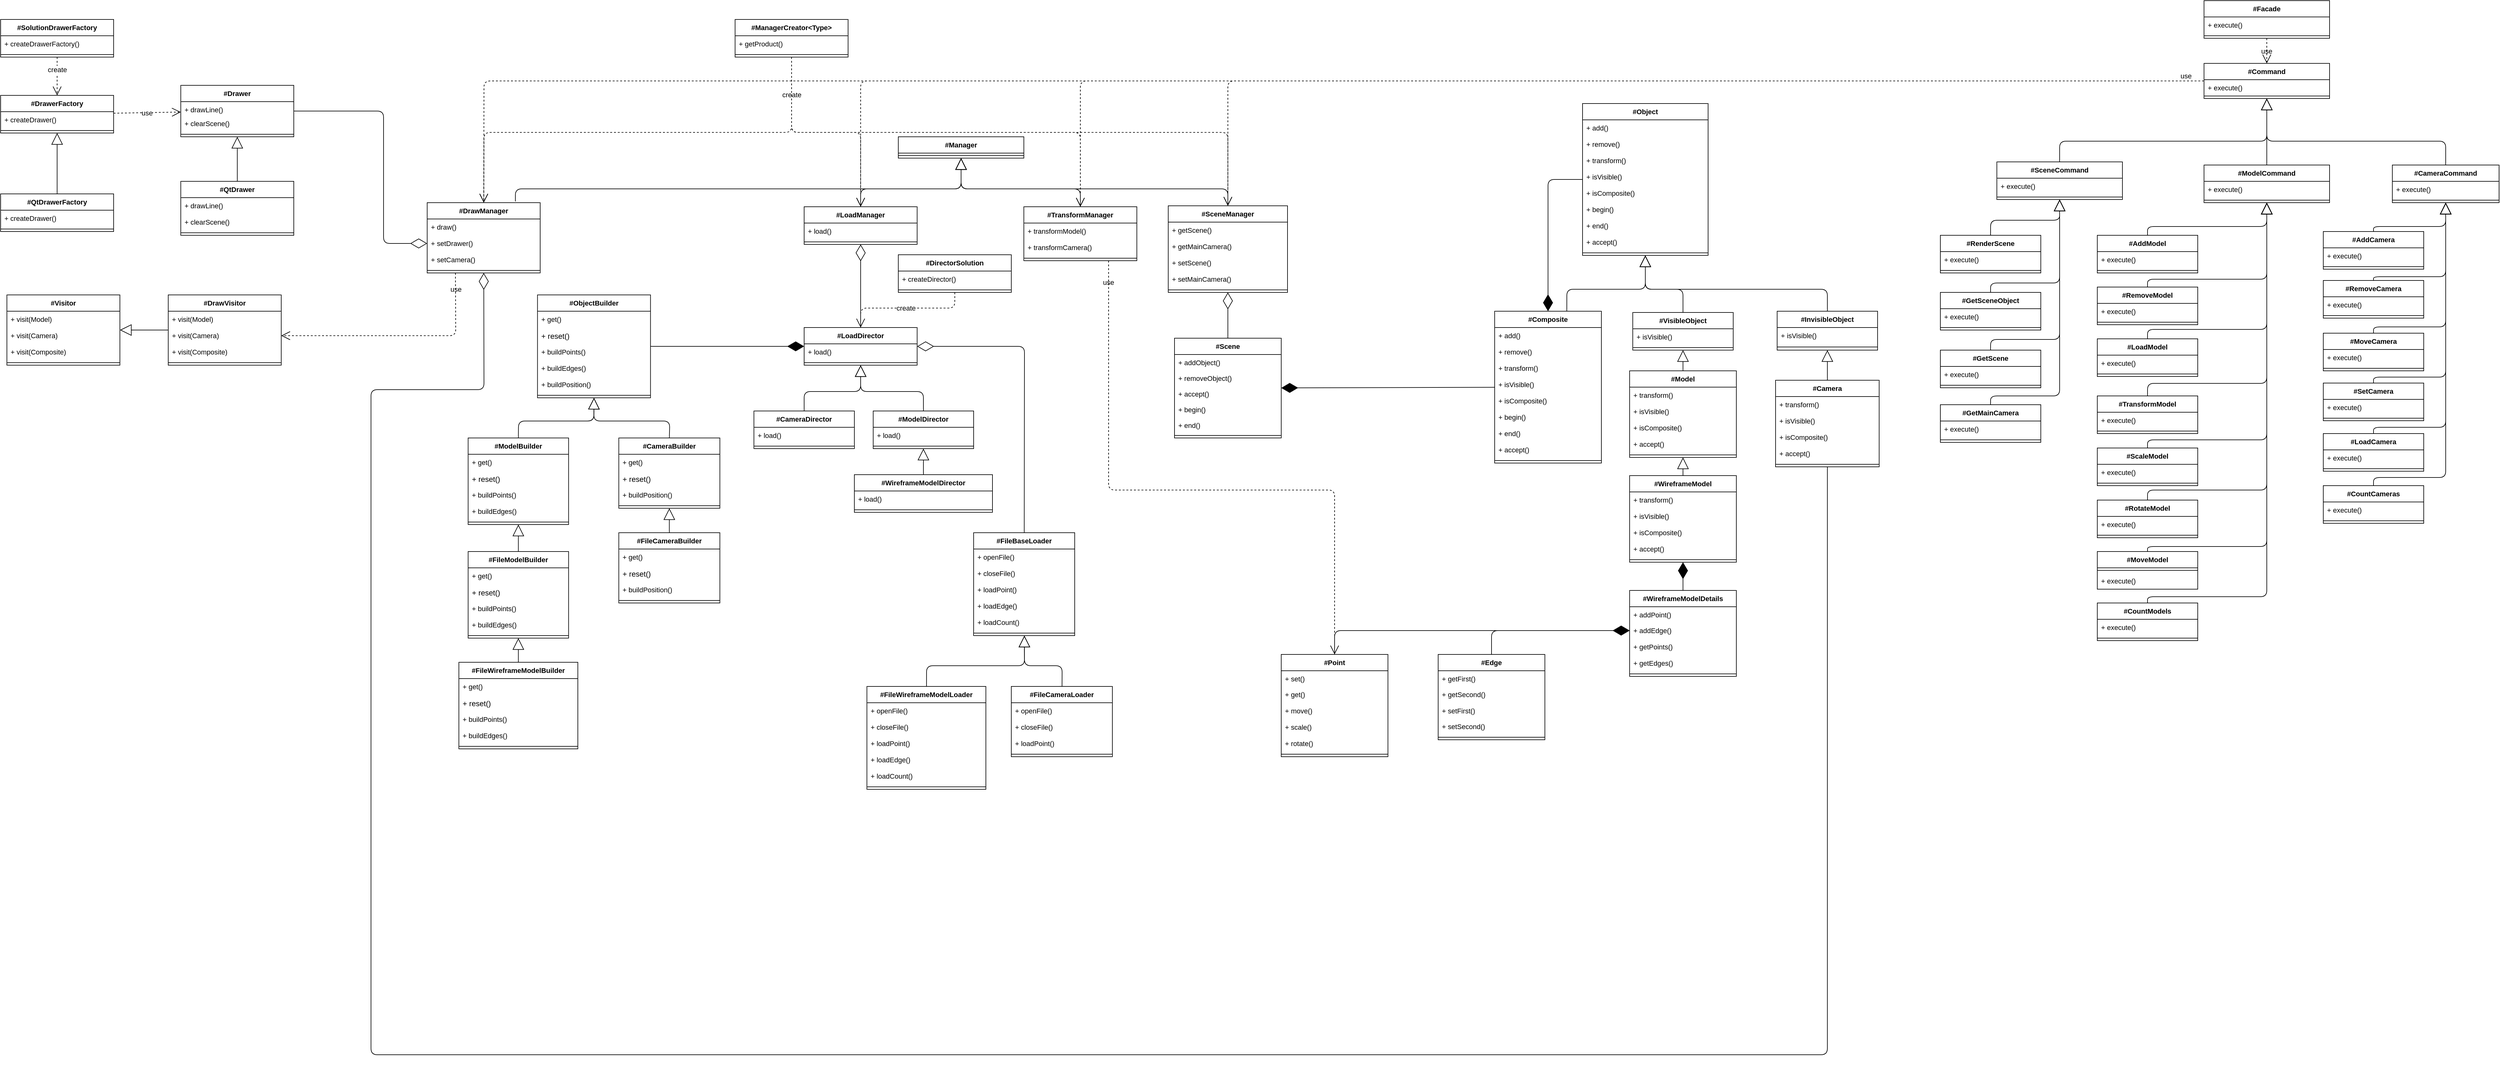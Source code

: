 <mxfile>
    <diagram id="C5RBs43oDa-KdzZeNtuy" name="Page-1">
        <mxGraphModel dx="3406" dy="2096" grid="1" gridSize="10" guides="1" tooltips="1" connect="1" arrows="1" fold="1" page="1" pageScale="1" pageWidth="827" pageHeight="1169" math="0" shadow="0">
            <root>
                <mxCell id="WIyWlLk6GJQsqaUBKTNV-0"/>
                <mxCell id="WIyWlLk6GJQsqaUBKTNV-1" parent="WIyWlLk6GJQsqaUBKTNV-0"/>
                <mxCell id="azlppYUXoeEwFjGobMXN-0" value="#Object&#10;" style="swimlane;fontStyle=1;align=center;verticalAlign=top;childLayout=stackLayout;horizontal=1;startSize=26;horizontalStack=0;resizeParent=1;resizeParentMax=0;resizeLast=0;collapsible=1;marginBottom=0;direction=east;fontSize=11;labelBorderColor=none;labelBackgroundColor=none;fontFamily=Helvetica;" parent="WIyWlLk6GJQsqaUBKTNV-1" vertex="1">
                    <mxGeometry x="90" y="144" width="200" height="242" as="geometry"/>
                </mxCell>
                <mxCell id="azlppYUXoeEwFjGobMXN-36" value="+ add()" style="text;strokeColor=none;fillColor=none;align=left;verticalAlign=top;spacingLeft=4;spacingRight=4;overflow=hidden;rotatable=0;points=[[0,0.5],[1,0.5]];portConstraint=eastwest;fontSize=11;labelBorderColor=none;labelBackgroundColor=none;fontFamily=Helvetica;" parent="azlppYUXoeEwFjGobMXN-0" vertex="1">
                    <mxGeometry y="26" width="200" height="26" as="geometry"/>
                </mxCell>
                <mxCell id="azlppYUXoeEwFjGobMXN-9" value="+ remove()" style="text;strokeColor=none;fillColor=none;align=left;verticalAlign=top;spacingLeft=4;spacingRight=4;overflow=hidden;rotatable=0;points=[[0,0.5],[1,0.5]];portConstraint=eastwest;fontSize=11;labelBorderColor=none;labelBackgroundColor=none;fontFamily=Helvetica;" parent="azlppYUXoeEwFjGobMXN-0" vertex="1">
                    <mxGeometry y="52" width="200" height="26" as="geometry"/>
                </mxCell>
                <mxCell id="azlppYUXoeEwFjGobMXN-13" value="+ transform()" style="text;strokeColor=none;fillColor=none;align=left;verticalAlign=top;spacingLeft=4;spacingRight=4;overflow=hidden;rotatable=0;points=[[0,0.5],[1,0.5]];portConstraint=eastwest;fontSize=11;labelBorderColor=none;labelBackgroundColor=none;fontFamily=Helvetica;" parent="azlppYUXoeEwFjGobMXN-0" vertex="1">
                    <mxGeometry y="78" width="200" height="26" as="geometry"/>
                </mxCell>
                <mxCell id="azlppYUXoeEwFjGobMXN-11" value="+ isVisible()" style="text;strokeColor=none;fillColor=none;align=left;verticalAlign=top;spacingLeft=4;spacingRight=4;overflow=hidden;rotatable=0;points=[[0,0.5],[1,0.5]];portConstraint=eastwest;fontSize=11;labelBorderColor=none;labelBackgroundColor=none;fontFamily=Helvetica;" parent="azlppYUXoeEwFjGobMXN-0" vertex="1">
                    <mxGeometry y="104" width="200" height="26" as="geometry"/>
                </mxCell>
                <mxCell id="azlppYUXoeEwFjGobMXN-12" value="+ isComposite()" style="text;strokeColor=none;fillColor=none;align=left;verticalAlign=top;spacingLeft=4;spacingRight=4;overflow=hidden;rotatable=0;points=[[0,0.5],[1,0.5]];portConstraint=eastwest;fontSize=11;labelBorderColor=none;labelBackgroundColor=none;fontFamily=Helvetica;" parent="azlppYUXoeEwFjGobMXN-0" vertex="1">
                    <mxGeometry y="130" width="200" height="26" as="geometry"/>
                </mxCell>
                <mxCell id="azlppYUXoeEwFjGobMXN-14" value="+ begin()" style="text;strokeColor=none;fillColor=none;align=left;verticalAlign=top;spacingLeft=4;spacingRight=4;overflow=hidden;rotatable=0;points=[[0,0.5],[1,0.5]];portConstraint=eastwest;fontSize=11;labelBorderColor=none;labelBackgroundColor=none;fontFamily=Helvetica;" parent="azlppYUXoeEwFjGobMXN-0" vertex="1">
                    <mxGeometry y="156" width="200" height="26" as="geometry"/>
                </mxCell>
                <mxCell id="azlppYUXoeEwFjGobMXN-35" value="+ end()" style="text;strokeColor=none;fillColor=none;align=left;verticalAlign=top;spacingLeft=4;spacingRight=4;overflow=hidden;rotatable=0;points=[[0,0.5],[1,0.5]];portConstraint=eastwest;fontSize=11;labelBorderColor=none;labelBackgroundColor=none;fontFamily=Helvetica;" parent="azlppYUXoeEwFjGobMXN-0" vertex="1">
                    <mxGeometry y="182" width="200" height="26" as="geometry"/>
                </mxCell>
                <mxCell id="azlppYUXoeEwFjGobMXN-34" value="+ accept()" style="text;strokeColor=none;fillColor=none;align=left;verticalAlign=top;spacingLeft=4;spacingRight=4;overflow=hidden;rotatable=0;points=[[0,0.5],[1,0.5]];portConstraint=eastwest;fontSize=11;labelBorderColor=none;labelBackgroundColor=none;fontFamily=Helvetica;" parent="azlppYUXoeEwFjGobMXN-0" vertex="1">
                    <mxGeometry y="208" width="200" height="26" as="geometry"/>
                </mxCell>
                <mxCell id="azlppYUXoeEwFjGobMXN-2" value="" style="line;strokeWidth=1;fillColor=none;align=left;verticalAlign=middle;spacingTop=-1;spacingLeft=3;spacingRight=3;rotatable=0;labelPosition=right;points=[];portConstraint=eastwest;fontSize=11;labelBorderColor=none;labelBackgroundColor=none;fontFamily=Helvetica;" parent="azlppYUXoeEwFjGobMXN-0" vertex="1">
                    <mxGeometry y="234" width="200" height="8" as="geometry"/>
                </mxCell>
                <mxCell id="azlppYUXoeEwFjGobMXN-526" value="" style="edgeStyle=none;orthogonalLoop=1;jettySize=auto;exitX=0.5;exitY=0;exitDx=0;exitDy=0;endArrow=block;endFill=0;endSize=16;entryX=0.5;entryY=1;entryDx=0;entryDy=0;fontSize=11;labelBorderColor=none;labelBackgroundColor=none;fontFamily=Helvetica;" parent="WIyWlLk6GJQsqaUBKTNV-1" source="azlppYUXoeEwFjGobMXN-4" target="azlppYUXoeEwFjGobMXN-0" edge="1">
                    <mxGeometry relative="1" as="geometry">
                        <mxPoint x="50" y="280" as="targetPoint"/>
                        <Array as="points">
                            <mxPoint x="480" y="440"/>
                            <mxPoint x="190" y="440"/>
                        </Array>
                    </mxGeometry>
                </mxCell>
                <mxCell id="azlppYUXoeEwFjGobMXN-4" value="#InvisibleObject&#10;" style="swimlane;fontStyle=1;align=center;verticalAlign=top;childLayout=stackLayout;horizontal=1;startSize=26;horizontalStack=0;resizeParent=1;resizeParentMax=0;resizeLast=0;collapsible=1;marginBottom=0;fontSize=11;labelBorderColor=none;labelBackgroundColor=none;fontFamily=Helvetica;" parent="WIyWlLk6GJQsqaUBKTNV-1" vertex="1">
                    <mxGeometry x="400" y="475" width="160" height="62" as="geometry"/>
                </mxCell>
                <mxCell id="azlppYUXoeEwFjGobMXN-6" value="+ isVisible()" style="text;strokeColor=none;fillColor=none;align=left;verticalAlign=top;spacingLeft=4;spacingRight=4;overflow=hidden;rotatable=0;points=[[0,0.5],[1,0.5]];portConstraint=eastwest;fontSize=11;labelBorderColor=none;labelBackgroundColor=none;fontFamily=Helvetica;" parent="azlppYUXoeEwFjGobMXN-4" vertex="1">
                    <mxGeometry y="26" width="160" height="26" as="geometry"/>
                </mxCell>
                <mxCell id="azlppYUXoeEwFjGobMXN-5" value="" style="line;strokeWidth=1;fillColor=none;align=left;verticalAlign=middle;spacingTop=-1;spacingLeft=3;spacingRight=3;rotatable=0;labelPosition=right;points=[];portConstraint=eastwest;fontSize=11;labelBorderColor=none;labelBackgroundColor=none;fontFamily=Helvetica;" parent="azlppYUXoeEwFjGobMXN-4" vertex="1">
                    <mxGeometry y="52" width="160" height="10" as="geometry"/>
                </mxCell>
                <mxCell id="azlppYUXoeEwFjGobMXN-528" value="" style="edgeStyle=none;orthogonalLoop=1;jettySize=auto;exitX=0.5;exitY=0;exitDx=0;exitDy=0;entryX=0.5;entryY=1;entryDx=0;entryDy=0;endArrow=block;endFill=0;endSize=16;fontSize=11;labelBorderColor=none;labelBackgroundColor=none;fontFamily=Helvetica;" parent="WIyWlLk6GJQsqaUBKTNV-1" source="azlppYUXoeEwFjGobMXN-15" target="azlppYUXoeEwFjGobMXN-0" edge="1">
                    <mxGeometry relative="1" as="geometry">
                        <Array as="points">
                            <mxPoint x="250" y="440"/>
                            <mxPoint x="190" y="440"/>
                        </Array>
                    </mxGeometry>
                </mxCell>
                <mxCell id="azlppYUXoeEwFjGobMXN-15" value="#VisibleObject&#10;" style="swimlane;fontStyle=1;align=center;verticalAlign=top;childLayout=stackLayout;horizontal=1;startSize=26;horizontalStack=0;resizeParent=1;resizeParentMax=0;resizeLast=0;collapsible=1;marginBottom=0;fontSize=11;labelBorderColor=none;labelBackgroundColor=none;fontFamily=Helvetica;" parent="WIyWlLk6GJQsqaUBKTNV-1" vertex="1">
                    <mxGeometry x="170" y="477" width="160" height="60" as="geometry"/>
                </mxCell>
                <mxCell id="azlppYUXoeEwFjGobMXN-17" value="+ isVisible()" style="text;strokeColor=none;fillColor=none;align=left;verticalAlign=top;spacingLeft=4;spacingRight=4;overflow=hidden;rotatable=0;points=[[0,0.5],[1,0.5]];portConstraint=eastwest;fontSize=11;labelBorderColor=none;labelBackgroundColor=none;fontFamily=Helvetica;" parent="azlppYUXoeEwFjGobMXN-15" vertex="1">
                    <mxGeometry y="26" width="160" height="26" as="geometry"/>
                </mxCell>
                <mxCell id="azlppYUXoeEwFjGobMXN-16" value="" style="line;strokeWidth=1;fillColor=none;align=left;verticalAlign=middle;spacingTop=-1;spacingLeft=3;spacingRight=3;rotatable=0;labelPosition=right;points=[];portConstraint=eastwest;fontSize=11;labelBorderColor=none;labelBackgroundColor=none;fontFamily=Helvetica;" parent="azlppYUXoeEwFjGobMXN-15" vertex="1">
                    <mxGeometry y="52" width="160" height="8" as="geometry"/>
                </mxCell>
                <mxCell id="azlppYUXoeEwFjGobMXN-527" value="" style="edgeStyle=none;orthogonalLoop=1;jettySize=auto;endArrow=block;endFill=0;endSize=16;entryX=0.5;entryY=1;entryDx=0;entryDy=0;fontSize=11;labelBorderColor=none;labelBackgroundColor=none;fontFamily=Helvetica;exitX=0.676;exitY=-0.001;exitDx=0;exitDy=0;exitPerimeter=0;" parent="WIyWlLk6GJQsqaUBKTNV-1" source="azlppYUXoeEwFjGobMXN-24" target="azlppYUXoeEwFjGobMXN-0" edge="1">
                    <mxGeometry relative="1" as="geometry">
                        <mxPoint x="40" y="260" as="targetPoint"/>
                        <Array as="points">
                            <mxPoint x="65" y="440"/>
                            <mxPoint x="190" y="440"/>
                        </Array>
                    </mxGeometry>
                </mxCell>
                <mxCell id="azlppYUXoeEwFjGobMXN-24" value="#Composite" style="swimlane;fontStyle=1;align=center;verticalAlign=top;childLayout=stackLayout;horizontal=1;startSize=26;horizontalStack=0;resizeParent=1;resizeParentMax=0;resizeLast=0;collapsible=1;marginBottom=0;direction=east;fontSize=11;labelBorderColor=none;labelBackgroundColor=none;fontFamily=Helvetica;" parent="WIyWlLk6GJQsqaUBKTNV-1" vertex="1">
                    <mxGeometry x="-50" y="475" width="170" height="242" as="geometry"/>
                </mxCell>
                <mxCell id="azlppYUXoeEwFjGobMXN-26" value="+ add()" style="text;strokeColor=none;fillColor=none;align=left;verticalAlign=top;spacingLeft=4;spacingRight=4;overflow=hidden;rotatable=0;points=[[0,0.5],[1,0.5]];portConstraint=eastwest;fontSize=11;labelBorderColor=none;labelBackgroundColor=none;fontFamily=Helvetica;" parent="azlppYUXoeEwFjGobMXN-24" vertex="1">
                    <mxGeometry y="26" width="170" height="26" as="geometry"/>
                </mxCell>
                <mxCell id="azlppYUXoeEwFjGobMXN-27" value="+ remove()" style="text;strokeColor=none;fillColor=none;align=left;verticalAlign=top;spacingLeft=4;spacingRight=4;overflow=hidden;rotatable=0;points=[[0,0.5],[1,0.5]];portConstraint=eastwest;fontSize=11;labelBorderColor=none;labelBackgroundColor=none;fontFamily=Helvetica;" parent="azlppYUXoeEwFjGobMXN-24" vertex="1">
                    <mxGeometry y="52" width="170" height="26" as="geometry"/>
                </mxCell>
                <mxCell id="azlppYUXoeEwFjGobMXN-30" value="+ transform()" style="text;strokeColor=none;fillColor=none;align=left;verticalAlign=top;spacingLeft=4;spacingRight=4;overflow=hidden;rotatable=0;points=[[0,0.5],[1,0.5]];portConstraint=eastwest;fontSize=11;labelBorderColor=none;labelBackgroundColor=none;fontFamily=Helvetica;" parent="azlppYUXoeEwFjGobMXN-24" vertex="1">
                    <mxGeometry y="78" width="170" height="26" as="geometry"/>
                </mxCell>
                <mxCell id="azlppYUXoeEwFjGobMXN-28" value="+ isVisible()" style="text;strokeColor=none;fillColor=none;align=left;verticalAlign=top;spacingLeft=4;spacingRight=4;overflow=hidden;rotatable=0;points=[[0,0.5],[1,0.5]];portConstraint=eastwest;fontSize=11;labelBorderColor=none;labelBackgroundColor=none;fontFamily=Helvetica;" parent="azlppYUXoeEwFjGobMXN-24" vertex="1">
                    <mxGeometry y="104" width="170" height="26" as="geometry"/>
                </mxCell>
                <mxCell id="azlppYUXoeEwFjGobMXN-29" value="+ isComposite()" style="text;strokeColor=none;fillColor=none;align=left;verticalAlign=top;spacingLeft=4;spacingRight=4;overflow=hidden;rotatable=0;points=[[0,0.5],[1,0.5]];portConstraint=eastwest;fontSize=11;labelBorderColor=none;labelBackgroundColor=none;fontFamily=Helvetica;" parent="azlppYUXoeEwFjGobMXN-24" vertex="1">
                    <mxGeometry y="130" width="170" height="26" as="geometry"/>
                </mxCell>
                <mxCell id="azlppYUXoeEwFjGobMXN-32" value="+ begin()" style="text;strokeColor=none;fillColor=none;align=left;verticalAlign=top;spacingLeft=4;spacingRight=4;overflow=hidden;rotatable=0;points=[[0,0.5],[1,0.5]];portConstraint=eastwest;fontSize=11;labelBorderColor=none;labelBackgroundColor=none;fontFamily=Helvetica;" parent="azlppYUXoeEwFjGobMXN-24" vertex="1">
                    <mxGeometry y="156" width="170" height="26" as="geometry"/>
                </mxCell>
                <mxCell id="azlppYUXoeEwFjGobMXN-33" value="+ end()" style="text;strokeColor=none;fillColor=none;align=left;verticalAlign=top;spacingLeft=4;spacingRight=4;overflow=hidden;rotatable=0;points=[[0,0.5],[1,0.5]];portConstraint=eastwest;fontSize=11;labelBorderColor=none;labelBackgroundColor=none;fontFamily=Helvetica;" parent="azlppYUXoeEwFjGobMXN-24" vertex="1">
                    <mxGeometry y="182" width="170" height="26" as="geometry"/>
                </mxCell>
                <mxCell id="azlppYUXoeEwFjGobMXN-31" value="+ accept()" style="text;strokeColor=none;fillColor=none;align=left;verticalAlign=top;spacingLeft=4;spacingRight=4;overflow=hidden;rotatable=0;points=[[0,0.5],[1,0.5]];portConstraint=eastwest;fontSize=11;labelBorderColor=none;labelBackgroundColor=none;fontFamily=Helvetica;" parent="azlppYUXoeEwFjGobMXN-24" vertex="1">
                    <mxGeometry y="208" width="170" height="26" as="geometry"/>
                </mxCell>
                <mxCell id="azlppYUXoeEwFjGobMXN-25" value="" style="line;strokeWidth=1;fillColor=none;align=left;verticalAlign=middle;spacingTop=-1;spacingLeft=3;spacingRight=3;rotatable=0;labelPosition=right;points=[];portConstraint=eastwest;fontSize=11;labelBorderColor=none;labelBackgroundColor=none;fontFamily=Helvetica;" parent="azlppYUXoeEwFjGobMXN-24" vertex="1">
                    <mxGeometry y="234" width="170" height="8" as="geometry"/>
                </mxCell>
                <mxCell id="azlppYUXoeEwFjGobMXN-530" value="" style="edgeStyle=none;orthogonalLoop=1;jettySize=auto;exitX=0.5;exitY=0;exitDx=0;exitDy=0;entryX=0.5;entryY=1;entryDx=0;entryDy=0;endArrow=block;endFill=0;endSize=16;fontSize=11;labelBorderColor=none;labelBackgroundColor=none;fontFamily=Helvetica;" parent="WIyWlLk6GJQsqaUBKTNV-1" source="azlppYUXoeEwFjGobMXN-37" target="azlppYUXoeEwFjGobMXN-4" edge="1">
                    <mxGeometry relative="1" as="geometry"/>
                </mxCell>
                <mxCell id="azlppYUXoeEwFjGobMXN-37" value="#Camera" style="swimlane;fontStyle=1;align=center;verticalAlign=top;childLayout=stackLayout;horizontal=1;startSize=26;horizontalStack=0;resizeParent=1;resizeParentMax=0;resizeLast=0;collapsible=1;marginBottom=0;direction=east;fontSize=11;labelBorderColor=none;labelBackgroundColor=none;fontFamily=Helvetica;" parent="WIyWlLk6GJQsqaUBKTNV-1" vertex="1">
                    <mxGeometry x="397.5" y="585" width="165" height="138" as="geometry"/>
                </mxCell>
                <mxCell id="azlppYUXoeEwFjGobMXN-41" value="+ transform()" style="text;strokeColor=none;fillColor=none;align=left;verticalAlign=top;spacingLeft=4;spacingRight=4;overflow=hidden;rotatable=0;points=[[0,0.5],[1,0.5]];portConstraint=eastwest;fontSize=11;labelBorderColor=none;labelBackgroundColor=none;fontFamily=Helvetica;" parent="azlppYUXoeEwFjGobMXN-37" vertex="1">
                    <mxGeometry y="26" width="165" height="26" as="geometry"/>
                </mxCell>
                <mxCell id="azlppYUXoeEwFjGobMXN-42" value="+ isVisible()" style="text;strokeColor=none;fillColor=none;align=left;verticalAlign=top;spacingLeft=4;spacingRight=4;overflow=hidden;rotatable=0;points=[[0,0.5],[1,0.5]];portConstraint=eastwest;fontSize=11;labelBorderColor=none;labelBackgroundColor=none;fontFamily=Helvetica;" parent="azlppYUXoeEwFjGobMXN-37" vertex="1">
                    <mxGeometry y="52" width="165" height="26" as="geometry"/>
                </mxCell>
                <mxCell id="azlppYUXoeEwFjGobMXN-43" value="+ isComposite()" style="text;strokeColor=none;fillColor=none;align=left;verticalAlign=top;spacingLeft=4;spacingRight=4;overflow=hidden;rotatable=0;points=[[0,0.5],[1,0.5]];portConstraint=eastwest;fontSize=11;labelBorderColor=none;labelBackgroundColor=none;fontFamily=Helvetica;" parent="azlppYUXoeEwFjGobMXN-37" vertex="1">
                    <mxGeometry y="78" width="165" height="26" as="geometry"/>
                </mxCell>
                <mxCell id="azlppYUXoeEwFjGobMXN-46" value="+ accept()" style="text;strokeColor=none;fillColor=none;align=left;verticalAlign=top;spacingLeft=4;spacingRight=4;overflow=hidden;rotatable=0;points=[[0,0.5],[1,0.5]];portConstraint=eastwest;fontSize=11;labelBorderColor=none;labelBackgroundColor=none;fontFamily=Helvetica;" parent="azlppYUXoeEwFjGobMXN-37" vertex="1">
                    <mxGeometry y="104" width="165" height="26" as="geometry"/>
                </mxCell>
                <mxCell id="azlppYUXoeEwFjGobMXN-38" value="" style="line;strokeWidth=1;fillColor=none;align=left;verticalAlign=middle;spacingTop=-1;spacingLeft=3;spacingRight=3;rotatable=0;labelPosition=right;points=[];portConstraint=eastwest;fontSize=11;labelBorderColor=none;labelBackgroundColor=none;fontFamily=Helvetica;" parent="azlppYUXoeEwFjGobMXN-37" vertex="1">
                    <mxGeometry y="130" width="165" height="8" as="geometry"/>
                </mxCell>
                <mxCell id="azlppYUXoeEwFjGobMXN-531" value="" style="edgeStyle=none;orthogonalLoop=1;jettySize=auto;exitX=0.5;exitY=0;exitDx=0;exitDy=0;entryX=0.5;entryY=1;entryDx=0;entryDy=0;endArrow=block;endFill=0;endSize=16;fontSize=11;labelBorderColor=none;labelBackgroundColor=none;fontFamily=Helvetica;" parent="WIyWlLk6GJQsqaUBKTNV-1" source="azlppYUXoeEwFjGobMXN-47" target="azlppYUXoeEwFjGobMXN-15" edge="1">
                    <mxGeometry relative="1" as="geometry"/>
                </mxCell>
                <mxCell id="azlppYUXoeEwFjGobMXN-47" value="#Model&#10;" style="swimlane;fontStyle=1;align=center;verticalAlign=top;childLayout=stackLayout;horizontal=1;startSize=26;horizontalStack=0;resizeParent=1;resizeParentMax=0;resizeLast=0;collapsible=1;marginBottom=0;direction=east;fontSize=11;labelBorderColor=none;labelBackgroundColor=none;fontFamily=Helvetica;" parent="WIyWlLk6GJQsqaUBKTNV-1" vertex="1">
                    <mxGeometry x="165" y="570" width="170" height="138" as="geometry"/>
                </mxCell>
                <mxCell id="azlppYUXoeEwFjGobMXN-49" value="+ transform()" style="text;strokeColor=none;fillColor=none;align=left;verticalAlign=top;spacingLeft=4;spacingRight=4;overflow=hidden;rotatable=0;points=[[0,0.5],[1,0.5]];portConstraint=eastwest;fontSize=11;labelBorderColor=none;labelBackgroundColor=none;fontFamily=Helvetica;" parent="azlppYUXoeEwFjGobMXN-47" vertex="1">
                    <mxGeometry y="26" width="170" height="26" as="geometry"/>
                </mxCell>
                <mxCell id="azlppYUXoeEwFjGobMXN-50" value="+ isVisible()" style="text;strokeColor=none;fillColor=none;align=left;verticalAlign=top;spacingLeft=4;spacingRight=4;overflow=hidden;rotatable=0;points=[[0,0.5],[1,0.5]];portConstraint=eastwest;fontSize=11;labelBorderColor=none;labelBackgroundColor=none;fontFamily=Helvetica;" parent="azlppYUXoeEwFjGobMXN-47" vertex="1">
                    <mxGeometry y="52" width="170" height="26" as="geometry"/>
                </mxCell>
                <mxCell id="azlppYUXoeEwFjGobMXN-51" value="+ isComposite()" style="text;strokeColor=none;fillColor=none;align=left;verticalAlign=top;spacingLeft=4;spacingRight=4;overflow=hidden;rotatable=0;points=[[0,0.5],[1,0.5]];portConstraint=eastwest;fontSize=11;labelBorderColor=none;labelBackgroundColor=none;fontFamily=Helvetica;" parent="azlppYUXoeEwFjGobMXN-47" vertex="1">
                    <mxGeometry y="78" width="170" height="26" as="geometry"/>
                </mxCell>
                <mxCell id="azlppYUXoeEwFjGobMXN-52" value="+ accept()" style="text;strokeColor=none;fillColor=none;align=left;verticalAlign=top;spacingLeft=4;spacingRight=4;overflow=hidden;rotatable=0;points=[[0,0.5],[1,0.5]];portConstraint=eastwest;fontSize=11;labelBorderColor=none;labelBackgroundColor=none;fontFamily=Helvetica;" parent="azlppYUXoeEwFjGobMXN-47" vertex="1">
                    <mxGeometry y="104" width="170" height="26" as="geometry"/>
                </mxCell>
                <mxCell id="azlppYUXoeEwFjGobMXN-48" value="" style="line;strokeWidth=1;fillColor=none;align=left;verticalAlign=middle;spacingTop=-1;spacingLeft=3;spacingRight=3;rotatable=0;labelPosition=right;points=[];portConstraint=eastwest;fontSize=11;labelBorderColor=none;labelBackgroundColor=none;fontFamily=Helvetica;" parent="azlppYUXoeEwFjGobMXN-47" vertex="1">
                    <mxGeometry y="130" width="170" height="8" as="geometry"/>
                </mxCell>
                <object label="#Scene" id="azlppYUXoeEwFjGobMXN-53">
                    <mxCell style="swimlane;fontStyle=1;align=center;verticalAlign=top;childLayout=stackLayout;horizontal=1;startSize=26;horizontalStack=0;resizeParent=1;resizeParentMax=0;resizeLast=0;collapsible=1;marginBottom=0;direction=east;fontSize=11;labelBorderColor=none;labelBackgroundColor=none;fontFamily=Helvetica;" parent="WIyWlLk6GJQsqaUBKTNV-1" vertex="1">
                        <mxGeometry x="-560" y="518" width="170" height="159" as="geometry"/>
                    </mxCell>
                </object>
                <mxCell id="azlppYUXoeEwFjGobMXN-55" value="+ addObject()" style="text;strokeColor=none;fillColor=none;align=left;verticalAlign=top;spacingLeft=4;spacingRight=4;overflow=hidden;rotatable=0;points=[[0,0.5],[1,0.5]];portConstraint=eastwest;fontSize=11;labelBorderColor=none;labelBackgroundColor=none;fontFamily=Helvetica;" parent="azlppYUXoeEwFjGobMXN-53" vertex="1">
                    <mxGeometry y="26" width="170" height="25" as="geometry"/>
                </mxCell>
                <mxCell id="azlppYUXoeEwFjGobMXN-64" value="+ removeObject()" style="text;strokeColor=none;fillColor=none;align=left;verticalAlign=top;spacingLeft=4;spacingRight=4;overflow=hidden;rotatable=0;points=[[0,0.5],[1,0.5]];portConstraint=eastwest;fontSize=11;labelBorderColor=none;labelBackgroundColor=none;fontFamily=Helvetica;" parent="azlppYUXoeEwFjGobMXN-53" vertex="1">
                    <mxGeometry y="51" width="170" height="25" as="geometry"/>
                </mxCell>
                <mxCell id="EAwsqgr4vLvgviXjCqP6-102" value="+ accept()" style="text;strokeColor=none;fillColor=none;align=left;verticalAlign=top;spacingLeft=4;spacingRight=4;overflow=hidden;rotatable=0;points=[[0,0.5],[1,0.5]];portConstraint=eastwest;fontSize=11;labelBorderColor=none;labelBackgroundColor=none;fontFamily=Helvetica;" parent="azlppYUXoeEwFjGobMXN-53" vertex="1">
                    <mxGeometry y="76" width="170" height="25" as="geometry"/>
                </mxCell>
                <mxCell id="EAwsqgr4vLvgviXjCqP6-93" value="+ begin()" style="text;strokeColor=none;fillColor=none;align=left;verticalAlign=top;spacingLeft=4;spacingRight=4;overflow=hidden;rotatable=0;points=[[0,0.5],[1,0.5]];portConstraint=eastwest;fontSize=11;labelBorderColor=none;labelBackgroundColor=none;fontFamily=Helvetica;" parent="azlppYUXoeEwFjGobMXN-53" vertex="1">
                    <mxGeometry y="101" width="170" height="25" as="geometry"/>
                </mxCell>
                <mxCell id="EAwsqgr4vLvgviXjCqP6-94" value="+ end()" style="text;strokeColor=none;fillColor=none;align=left;verticalAlign=top;spacingLeft=4;spacingRight=4;overflow=hidden;rotatable=0;points=[[0,0.5],[1,0.5]];portConstraint=eastwest;fontSize=11;labelBorderColor=none;labelBackgroundColor=none;fontFamily=Helvetica;" parent="azlppYUXoeEwFjGobMXN-53" vertex="1">
                    <mxGeometry y="126" width="170" height="25" as="geometry"/>
                </mxCell>
                <mxCell id="azlppYUXoeEwFjGobMXN-54" value="" style="line;strokeWidth=1;fillColor=none;align=left;verticalAlign=middle;spacingTop=-1;spacingLeft=3;spacingRight=3;rotatable=0;labelPosition=right;points=[];portConstraint=eastwest;fontSize=11;labelBorderColor=none;labelBackgroundColor=none;fontFamily=Helvetica;" parent="azlppYUXoeEwFjGobMXN-53" vertex="1">
                    <mxGeometry y="151" width="170" height="8" as="geometry"/>
                </mxCell>
                <mxCell id="azlppYUXoeEwFjGobMXN-532" value="#WireframeModelDetails&#10;" style="swimlane;fontStyle=1;align=center;verticalAlign=top;childLayout=stackLayout;horizontal=1;startSize=26;horizontalStack=0;resizeParent=1;resizeParentMax=0;resizeLast=0;collapsible=1;marginBottom=0;direction=east;fontSize=11;labelBorderColor=none;labelBackgroundColor=none;fontFamily=Helvetica;" parent="WIyWlLk6GJQsqaUBKTNV-1" vertex="1">
                    <mxGeometry x="165" y="920" width="170" height="137" as="geometry"/>
                </mxCell>
                <mxCell id="azlppYUXoeEwFjGobMXN-533" value="+ addPoint()" style="text;strokeColor=none;fillColor=none;align=left;verticalAlign=top;spacingLeft=4;spacingRight=4;overflow=hidden;rotatable=0;points=[[0,0.5],[1,0.5]];portConstraint=eastwest;fontSize=11;labelBorderColor=none;labelBackgroundColor=none;fontFamily=Helvetica;" parent="azlppYUXoeEwFjGobMXN-532" vertex="1">
                    <mxGeometry y="26" width="170" height="25" as="geometry"/>
                </mxCell>
                <mxCell id="azlppYUXoeEwFjGobMXN-534" value="+ addEdge()" style="text;strokeColor=none;fillColor=none;align=left;verticalAlign=top;spacingLeft=4;spacingRight=4;overflow=hidden;rotatable=0;points=[[0,0.5],[1,0.5]];portConstraint=eastwest;fontSize=11;labelBorderColor=none;labelBackgroundColor=none;fontFamily=Helvetica;" parent="azlppYUXoeEwFjGobMXN-532" vertex="1">
                    <mxGeometry y="51" width="170" height="26" as="geometry"/>
                </mxCell>
                <mxCell id="azlppYUXoeEwFjGobMXN-535" value="+ getPoints()" style="text;strokeColor=none;fillColor=none;align=left;verticalAlign=top;spacingLeft=4;spacingRight=4;overflow=hidden;rotatable=0;points=[[0,0.5],[1,0.5]];portConstraint=eastwest;fontSize=11;labelBorderColor=none;labelBackgroundColor=none;fontFamily=Helvetica;" parent="azlppYUXoeEwFjGobMXN-532" vertex="1">
                    <mxGeometry y="77" width="170" height="26" as="geometry"/>
                </mxCell>
                <mxCell id="azlppYUXoeEwFjGobMXN-536" value="+ getEdges()" style="text;strokeColor=none;fillColor=none;align=left;verticalAlign=top;spacingLeft=4;spacingRight=4;overflow=hidden;rotatable=0;points=[[0,0.5],[1,0.5]];portConstraint=eastwest;fontSize=11;labelBorderColor=none;labelBackgroundColor=none;fontFamily=Helvetica;" parent="azlppYUXoeEwFjGobMXN-532" vertex="1">
                    <mxGeometry y="103" width="170" height="26" as="geometry"/>
                </mxCell>
                <mxCell id="azlppYUXoeEwFjGobMXN-537" value="" style="line;strokeWidth=1;fillColor=none;align=left;verticalAlign=middle;spacingTop=-1;spacingLeft=3;spacingRight=3;rotatable=0;labelPosition=right;points=[];portConstraint=eastwest;fontSize=11;labelBorderColor=none;labelBackgroundColor=none;fontFamily=Helvetica;" parent="azlppYUXoeEwFjGobMXN-532" vertex="1">
                    <mxGeometry y="129" width="170" height="8" as="geometry"/>
                </mxCell>
                <mxCell id="azlppYUXoeEwFjGobMXN-541" value="#Point" style="swimlane;fontStyle=1;align=center;verticalAlign=top;childLayout=stackLayout;horizontal=1;startSize=26;horizontalStack=0;resizeParent=1;resizeParentMax=0;resizeLast=0;collapsible=1;marginBottom=0;direction=east;fontSize=11;labelBorderColor=none;labelBackgroundColor=none;fontFamily=Helvetica;" parent="WIyWlLk6GJQsqaUBKTNV-1" vertex="1">
                    <mxGeometry x="-390" y="1022" width="170" height="163" as="geometry"/>
                </mxCell>
                <mxCell id="azlppYUXoeEwFjGobMXN-542" value="+ set()" style="text;strokeColor=none;fillColor=none;align=left;verticalAlign=top;spacingLeft=4;spacingRight=4;overflow=hidden;rotatable=0;points=[[0,0.5],[1,0.5]];portConstraint=eastwest;fontSize=11;labelBorderColor=none;labelBackgroundColor=none;fontFamily=Helvetica;" parent="azlppYUXoeEwFjGobMXN-541" vertex="1">
                    <mxGeometry y="26" width="170" height="25" as="geometry"/>
                </mxCell>
                <mxCell id="azlppYUXoeEwFjGobMXN-543" value="+ get()" style="text;strokeColor=none;fillColor=none;align=left;verticalAlign=top;spacingLeft=4;spacingRight=4;overflow=hidden;rotatable=0;points=[[0,0.5],[1,0.5]];portConstraint=eastwest;fontSize=11;labelBorderColor=none;labelBackgroundColor=none;fontFamily=Helvetica;" parent="azlppYUXoeEwFjGobMXN-541" vertex="1">
                    <mxGeometry y="51" width="170" height="26" as="geometry"/>
                </mxCell>
                <mxCell id="azlppYUXoeEwFjGobMXN-544" value="+ move()" style="text;strokeColor=none;fillColor=none;align=left;verticalAlign=top;spacingLeft=4;spacingRight=4;overflow=hidden;rotatable=0;points=[[0,0.5],[1,0.5]];portConstraint=eastwest;fontSize=11;labelBorderColor=none;labelBackgroundColor=none;fontFamily=Helvetica;" parent="azlppYUXoeEwFjGobMXN-541" vertex="1">
                    <mxGeometry y="77" width="170" height="26" as="geometry"/>
                </mxCell>
                <mxCell id="azlppYUXoeEwFjGobMXN-545" value="+ scale()" style="text;strokeColor=none;fillColor=none;align=left;verticalAlign=top;spacingLeft=4;spacingRight=4;overflow=hidden;rotatable=0;points=[[0,0.5],[1,0.5]];portConstraint=eastwest;fontSize=11;labelBorderColor=none;labelBackgroundColor=none;fontFamily=Helvetica;" parent="azlppYUXoeEwFjGobMXN-541" vertex="1">
                    <mxGeometry y="103" width="170" height="26" as="geometry"/>
                </mxCell>
                <mxCell id="azlppYUXoeEwFjGobMXN-553" value="+ rotate()" style="text;strokeColor=none;fillColor=none;align=left;verticalAlign=top;spacingLeft=4;spacingRight=4;overflow=hidden;rotatable=0;points=[[0,0.5],[1,0.5]];portConstraint=eastwest;fontSize=11;labelBorderColor=none;labelBackgroundColor=none;fontFamily=Helvetica;" parent="azlppYUXoeEwFjGobMXN-541" vertex="1">
                    <mxGeometry y="129" width="170" height="26" as="geometry"/>
                </mxCell>
                <mxCell id="azlppYUXoeEwFjGobMXN-546" value="" style="line;strokeWidth=1;fillColor=none;align=left;verticalAlign=middle;spacingTop=-1;spacingLeft=3;spacingRight=3;rotatable=0;labelPosition=right;points=[];portConstraint=eastwest;fontSize=11;labelBorderColor=none;labelBackgroundColor=none;fontFamily=Helvetica;" parent="azlppYUXoeEwFjGobMXN-541" vertex="1">
                    <mxGeometry y="155" width="170" height="8" as="geometry"/>
                </mxCell>
                <mxCell id="azlppYUXoeEwFjGobMXN-547" value="#Edge" style="swimlane;fontStyle=1;align=center;verticalAlign=top;childLayout=stackLayout;horizontal=1;startSize=26;horizontalStack=0;resizeParent=1;resizeParentMax=0;resizeLast=0;collapsible=1;marginBottom=0;direction=east;fontSize=11;labelBorderColor=none;labelBackgroundColor=none;fontFamily=Helvetica;" parent="WIyWlLk6GJQsqaUBKTNV-1" vertex="1">
                    <mxGeometry x="-140" y="1022" width="170" height="136" as="geometry"/>
                </mxCell>
                <mxCell id="azlppYUXoeEwFjGobMXN-548" value="+ getFirst()" style="text;strokeColor=none;fillColor=none;align=left;verticalAlign=top;spacingLeft=4;spacingRight=4;overflow=hidden;rotatable=0;points=[[0,0.5],[1,0.5]];portConstraint=eastwest;fontSize=11;labelBorderColor=none;labelBackgroundColor=none;fontFamily=Helvetica;" parent="azlppYUXoeEwFjGobMXN-547" vertex="1">
                    <mxGeometry y="26" width="170" height="25" as="geometry"/>
                </mxCell>
                <mxCell id="azlppYUXoeEwFjGobMXN-549" value="+ getSecond()" style="text;strokeColor=none;fillColor=none;align=left;verticalAlign=top;spacingLeft=4;spacingRight=4;overflow=hidden;rotatable=0;points=[[0,0.5],[1,0.5]];portConstraint=eastwest;fontSize=11;labelBorderColor=none;labelBackgroundColor=none;fontFamily=Helvetica;" parent="azlppYUXoeEwFjGobMXN-547" vertex="1">
                    <mxGeometry y="51" width="170" height="26" as="geometry"/>
                </mxCell>
                <mxCell id="azlppYUXoeEwFjGobMXN-554" value="+ setFirst()" style="text;strokeColor=none;fillColor=none;align=left;verticalAlign=top;spacingLeft=4;spacingRight=4;overflow=hidden;rotatable=0;points=[[0,0.5],[1,0.5]];portConstraint=eastwest;fontSize=11;labelBorderColor=none;labelBackgroundColor=none;fontFamily=Helvetica;" parent="azlppYUXoeEwFjGobMXN-547" vertex="1">
                    <mxGeometry y="77" width="170" height="25" as="geometry"/>
                </mxCell>
                <mxCell id="azlppYUXoeEwFjGobMXN-555" value="+ setSecond()" style="text;strokeColor=none;fillColor=none;align=left;verticalAlign=top;spacingLeft=4;spacingRight=4;overflow=hidden;rotatable=0;points=[[0,0.5],[1,0.5]];portConstraint=eastwest;fontSize=11;labelBorderColor=none;labelBackgroundColor=none;fontFamily=Helvetica;" parent="azlppYUXoeEwFjGobMXN-547" vertex="1">
                    <mxGeometry y="102" width="170" height="26" as="geometry"/>
                </mxCell>
                <mxCell id="azlppYUXoeEwFjGobMXN-552" value="" style="line;strokeWidth=1;fillColor=none;align=left;verticalAlign=middle;spacingTop=-1;spacingLeft=3;spacingRight=3;rotatable=0;labelPosition=right;points=[];portConstraint=eastwest;fontSize=11;labelBorderColor=none;labelBackgroundColor=none;fontFamily=Helvetica;" parent="azlppYUXoeEwFjGobMXN-547" vertex="1">
                    <mxGeometry y="128" width="170" height="8" as="geometry"/>
                </mxCell>
                <mxCell id="azlppYUXoeEwFjGobMXN-565" value="#Facade" style="swimlane;fontStyle=1;align=center;verticalAlign=top;childLayout=stackLayout;horizontal=1;startSize=26;horizontalStack=0;resizeParent=1;resizeParentMax=0;resizeLast=0;collapsible=1;marginBottom=0;direction=east;fontSize=11;labelBorderColor=none;labelBackgroundColor=none;fontFamily=Helvetica;" parent="WIyWlLk6GJQsqaUBKTNV-1" vertex="1">
                    <mxGeometry x="1080" y="-20" width="200" height="60" as="geometry"/>
                </mxCell>
                <mxCell id="azlppYUXoeEwFjGobMXN-566" value="+ execute()" style="text;strokeColor=none;fillColor=none;align=left;verticalAlign=top;spacingLeft=4;spacingRight=4;overflow=hidden;rotatable=0;points=[[0,0.5],[1,0.5]];portConstraint=eastwest;fontSize=11;labelBorderColor=none;labelBackgroundColor=none;fontFamily=Helvetica;" parent="azlppYUXoeEwFjGobMXN-565" vertex="1">
                    <mxGeometry y="26" width="200" height="26" as="geometry"/>
                </mxCell>
                <mxCell id="azlppYUXoeEwFjGobMXN-574" value="" style="line;strokeWidth=1;fillColor=none;align=left;verticalAlign=middle;spacingTop=-1;spacingLeft=3;spacingRight=3;rotatable=0;labelPosition=right;points=[];portConstraint=eastwest;fontSize=11;labelBorderColor=none;labelBackgroundColor=none;fontFamily=Helvetica;" parent="azlppYUXoeEwFjGobMXN-565" vertex="1">
                    <mxGeometry y="52" width="200" height="8" as="geometry"/>
                </mxCell>
                <mxCell id="azlppYUXoeEwFjGobMXN-575" value="#Command" style="swimlane;fontStyle=1;align=center;verticalAlign=top;childLayout=stackLayout;horizontal=1;startSize=26;horizontalStack=0;resizeParent=1;resizeParentMax=0;resizeLast=0;collapsible=1;marginBottom=0;direction=east;fontSize=11;labelBorderColor=none;labelBackgroundColor=none;fontFamily=Helvetica;" parent="WIyWlLk6GJQsqaUBKTNV-1" vertex="1">
                    <mxGeometry x="1080" y="80" width="200" height="56" as="geometry"/>
                </mxCell>
                <mxCell id="azlppYUXoeEwFjGobMXN-576" value="+ execute()" style="text;strokeColor=none;fillColor=none;align=left;verticalAlign=top;spacingLeft=4;spacingRight=4;overflow=hidden;rotatable=0;points=[[0,0.5],[1,0.5]];portConstraint=eastwest;fontSize=11;labelBorderColor=none;labelBackgroundColor=none;fontFamily=Helvetica;" parent="azlppYUXoeEwFjGobMXN-575" vertex="1">
                    <mxGeometry y="26" width="200" height="22" as="geometry"/>
                </mxCell>
                <mxCell id="azlppYUXoeEwFjGobMXN-577" value="" style="line;strokeWidth=1;fillColor=none;align=left;verticalAlign=middle;spacingTop=-1;spacingLeft=3;spacingRight=3;rotatable=0;labelPosition=right;points=[];portConstraint=eastwest;fontSize=11;labelBorderColor=none;labelBackgroundColor=none;fontFamily=Helvetica;" parent="azlppYUXoeEwFjGobMXN-575" vertex="1">
                    <mxGeometry y="48" width="200" height="8" as="geometry"/>
                </mxCell>
                <mxCell id="azlppYUXoeEwFjGobMXN-578" value="use" style="endArrow=open;endSize=12;dashed=1;exitX=0.5;exitY=1;exitDx=0;exitDy=0;entryX=0.5;entryY=0;entryDx=0;entryDy=0;fontSize=11;labelBorderColor=none;labelBackgroundColor=none;fontFamily=Helvetica;" parent="WIyWlLk6GJQsqaUBKTNV-1" source="azlppYUXoeEwFjGobMXN-565" target="azlppYUXoeEwFjGobMXN-575" edge="1">
                    <mxGeometry width="160" relative="1" as="geometry">
                        <mxPoint x="1100" y="424" as="sourcePoint"/>
                        <mxPoint x="980" y="114" as="targetPoint"/>
                        <Array as="points"/>
                    </mxGeometry>
                </mxCell>
                <mxCell id="azlppYUXoeEwFjGobMXN-594" value="" style="edgeStyle=none;orthogonalLoop=1;jettySize=auto;exitX=0.5;exitY=0;exitDx=0;exitDy=0;entryX=0.5;entryY=1;entryDx=0;entryDy=0;endArrow=block;endFill=0;endSize=16;fontSize=11;labelBorderColor=none;labelBackgroundColor=none;fontFamily=Helvetica;" parent="WIyWlLk6GJQsqaUBKTNV-1" source="azlppYUXoeEwFjGobMXN-582" target="azlppYUXoeEwFjGobMXN-575" edge="1">
                    <mxGeometry relative="1" as="geometry">
                        <Array as="points">
                            <mxPoint x="850" y="204"/>
                            <mxPoint x="1180" y="204"/>
                        </Array>
                    </mxGeometry>
                </mxCell>
                <mxCell id="azlppYUXoeEwFjGobMXN-582" value="#SceneCommand" style="swimlane;fontStyle=1;align=center;verticalAlign=top;childLayout=stackLayout;horizontal=1;startSize=26;horizontalStack=0;resizeParent=1;resizeParentMax=0;resizeLast=0;collapsible=1;marginBottom=0;direction=east;fontSize=11;labelBorderColor=none;labelBackgroundColor=none;fontFamily=Helvetica;" parent="WIyWlLk6GJQsqaUBKTNV-1" vertex="1">
                    <mxGeometry x="750" y="237" width="200" height="60" as="geometry"/>
                </mxCell>
                <mxCell id="azlppYUXoeEwFjGobMXN-583" value="+ execute()" style="text;strokeColor=none;fillColor=none;align=left;verticalAlign=top;spacingLeft=4;spacingRight=4;overflow=hidden;rotatable=0;points=[[0,0.5],[1,0.5]];portConstraint=eastwest;fontSize=11;labelBorderColor=none;labelBackgroundColor=none;fontFamily=Helvetica;" parent="azlppYUXoeEwFjGobMXN-582" vertex="1">
                    <mxGeometry y="26" width="200" height="26" as="geometry"/>
                </mxCell>
                <mxCell id="azlppYUXoeEwFjGobMXN-584" value="" style="line;strokeWidth=1;fillColor=none;align=left;verticalAlign=middle;spacingTop=-1;spacingLeft=3;spacingRight=3;rotatable=0;labelPosition=right;points=[];portConstraint=eastwest;fontSize=11;labelBorderColor=none;labelBackgroundColor=none;fontFamily=Helvetica;" parent="azlppYUXoeEwFjGobMXN-582" vertex="1">
                    <mxGeometry y="52" width="200" height="8" as="geometry"/>
                </mxCell>
                <mxCell id="azlppYUXoeEwFjGobMXN-595" value="" style="edgeStyle=none;orthogonalLoop=1;jettySize=auto;exitX=0.5;exitY=0;exitDx=0;exitDy=0;entryX=0.5;entryY=1;entryDx=0;entryDy=0;endArrow=block;endFill=0;endSize=16;fontSize=11;labelBorderColor=none;labelBackgroundColor=none;fontFamily=Helvetica;" parent="WIyWlLk6GJQsqaUBKTNV-1" source="azlppYUXoeEwFjGobMXN-585" target="azlppYUXoeEwFjGobMXN-575" edge="1">
                    <mxGeometry relative="1" as="geometry">
                        <Array as="points">
                            <mxPoint x="1180" y="220"/>
                        </Array>
                    </mxGeometry>
                </mxCell>
                <mxCell id="azlppYUXoeEwFjGobMXN-585" value="#ModelCommand" style="swimlane;fontStyle=1;align=center;verticalAlign=top;childLayout=stackLayout;horizontal=1;startSize=26;horizontalStack=0;resizeParent=1;resizeParentMax=0;resizeLast=0;collapsible=1;marginBottom=0;direction=east;fontSize=11;labelBorderColor=none;labelBackgroundColor=none;fontFamily=Helvetica;" parent="WIyWlLk6GJQsqaUBKTNV-1" vertex="1">
                    <mxGeometry x="1080" y="242" width="200" height="60" as="geometry"/>
                </mxCell>
                <mxCell id="azlppYUXoeEwFjGobMXN-586" value="+ execute()" style="text;strokeColor=none;fillColor=none;align=left;verticalAlign=top;spacingLeft=4;spacingRight=4;overflow=hidden;rotatable=0;points=[[0,0.5],[1,0.5]];portConstraint=eastwest;fontSize=11;labelBorderColor=none;labelBackgroundColor=none;fontFamily=Helvetica;" parent="azlppYUXoeEwFjGobMXN-585" vertex="1">
                    <mxGeometry y="26" width="200" height="26" as="geometry"/>
                </mxCell>
                <mxCell id="azlppYUXoeEwFjGobMXN-587" value="" style="line;strokeWidth=1;fillColor=none;align=left;verticalAlign=middle;spacingTop=-1;spacingLeft=3;spacingRight=3;rotatable=0;labelPosition=right;points=[];portConstraint=eastwest;fontSize=11;labelBorderColor=none;labelBackgroundColor=none;fontFamily=Helvetica;" parent="azlppYUXoeEwFjGobMXN-585" vertex="1">
                    <mxGeometry y="52" width="200" height="8" as="geometry"/>
                </mxCell>
                <mxCell id="azlppYUXoeEwFjGobMXN-596" value="" style="edgeStyle=none;orthogonalLoop=1;jettySize=auto;exitX=0.5;exitY=0;exitDx=0;exitDy=0;entryX=0.5;entryY=1;entryDx=0;entryDy=0;endArrow=block;endFill=0;endSize=16;fontSize=11;labelBorderColor=none;labelBackgroundColor=none;fontFamily=Helvetica;" parent="WIyWlLk6GJQsqaUBKTNV-1" source="azlppYUXoeEwFjGobMXN-588" target="azlppYUXoeEwFjGobMXN-575" edge="1">
                    <mxGeometry relative="1" as="geometry">
                        <Array as="points">
                            <mxPoint x="1465" y="204"/>
                            <mxPoint x="1180" y="204"/>
                        </Array>
                    </mxGeometry>
                </mxCell>
                <mxCell id="azlppYUXoeEwFjGobMXN-588" value="#CameraCommand" style="swimlane;fontStyle=1;align=center;verticalAlign=top;childLayout=stackLayout;horizontal=1;startSize=26;horizontalStack=0;resizeParent=1;resizeParentMax=0;resizeLast=0;collapsible=1;marginBottom=0;direction=east;fontSize=11;labelBorderColor=none;labelBackgroundColor=none;fontFamily=Helvetica;" parent="WIyWlLk6GJQsqaUBKTNV-1" vertex="1">
                    <mxGeometry x="1380" y="242" width="170" height="60" as="geometry"/>
                </mxCell>
                <mxCell id="azlppYUXoeEwFjGobMXN-589" value="+ execute()" style="text;strokeColor=none;fillColor=none;align=left;verticalAlign=top;spacingLeft=4;spacingRight=4;overflow=hidden;rotatable=0;points=[[0,0.5],[1,0.5]];portConstraint=eastwest;fontSize=11;labelBorderColor=none;labelBackgroundColor=none;fontFamily=Helvetica;" parent="azlppYUXoeEwFjGobMXN-588" vertex="1">
                    <mxGeometry y="26" width="170" height="26" as="geometry"/>
                </mxCell>
                <mxCell id="azlppYUXoeEwFjGobMXN-590" value="" style="line;strokeWidth=1;fillColor=none;align=left;verticalAlign=middle;spacingTop=-1;spacingLeft=3;spacingRight=3;rotatable=0;labelPosition=right;points=[];portConstraint=eastwest;fontSize=11;labelBorderColor=none;labelBackgroundColor=none;fontFamily=Helvetica;" parent="azlppYUXoeEwFjGobMXN-588" vertex="1">
                    <mxGeometry y="52" width="170" height="8" as="geometry"/>
                </mxCell>
                <mxCell id="azlppYUXoeEwFjGobMXN-607" value="" style="edgeStyle=none;orthogonalLoop=1;jettySize=auto;exitX=0.5;exitY=0;exitDx=0;exitDy=0;endArrow=block;endFill=0;endSize=16;entryX=0.5;entryY=1;entryDx=0;entryDy=0;fontSize=11;labelBorderColor=none;labelBackgroundColor=none;fontFamily=Helvetica;" parent="WIyWlLk6GJQsqaUBKTNV-1" source="azlppYUXoeEwFjGobMXN-603" target="azlppYUXoeEwFjGobMXN-582" edge="1">
                    <mxGeometry relative="1" as="geometry">
                        <mxPoint x="920" y="307" as="targetPoint"/>
                        <Array as="points">
                            <mxPoint x="740" y="330"/>
                            <mxPoint x="850" y="330"/>
                        </Array>
                    </mxGeometry>
                </mxCell>
                <mxCell id="azlppYUXoeEwFjGobMXN-603" value="#RenderScene" style="swimlane;fontStyle=1;align=center;verticalAlign=top;childLayout=stackLayout;horizontal=1;startSize=26;horizontalStack=0;resizeParent=1;resizeParentMax=0;resizeLast=0;collapsible=1;marginBottom=0;direction=east;fontSize=11;labelBorderColor=none;labelBackgroundColor=none;fontFamily=Helvetica;" parent="WIyWlLk6GJQsqaUBKTNV-1" vertex="1">
                    <mxGeometry x="660" y="354" width="160" height="60" as="geometry"/>
                </mxCell>
                <mxCell id="azlppYUXoeEwFjGobMXN-604" value="+ execute()" style="text;strokeColor=none;fillColor=none;align=left;verticalAlign=top;spacingLeft=4;spacingRight=4;overflow=hidden;rotatable=0;points=[[0,0.5],[1,0.5]];portConstraint=eastwest;fontSize=11;labelBorderColor=none;labelBackgroundColor=none;fontFamily=Helvetica;" parent="azlppYUXoeEwFjGobMXN-603" vertex="1">
                    <mxGeometry y="26" width="160" height="26" as="geometry"/>
                </mxCell>
                <mxCell id="azlppYUXoeEwFjGobMXN-605" value="" style="line;strokeWidth=1;fillColor=none;align=left;verticalAlign=middle;spacingTop=-1;spacingLeft=3;spacingRight=3;rotatable=0;labelPosition=right;points=[];portConstraint=eastwest;fontSize=11;labelBorderColor=none;labelBackgroundColor=none;fontFamily=Helvetica;" parent="azlppYUXoeEwFjGobMXN-603" vertex="1">
                    <mxGeometry y="52" width="160" height="8" as="geometry"/>
                </mxCell>
                <mxCell id="azlppYUXoeEwFjGobMXN-651" value="" style="edgeStyle=none;orthogonalLoop=1;jettySize=auto;exitX=0.5;exitY=0;exitDx=0;exitDy=0;entryX=0.5;entryY=1;entryDx=0;entryDy=0;endArrow=block;endFill=0;endSize=16;fontSize=11;labelBorderColor=none;labelBackgroundColor=none;fontFamily=Helvetica;" parent="WIyWlLk6GJQsqaUBKTNV-1" source="azlppYUXoeEwFjGobMXN-609" target="azlppYUXoeEwFjGobMXN-585" edge="1">
                    <mxGeometry relative="1" as="geometry">
                        <Array as="points">
                            <mxPoint x="990" y="340"/>
                            <mxPoint x="1180" y="340"/>
                        </Array>
                    </mxGeometry>
                </mxCell>
                <mxCell id="azlppYUXoeEwFjGobMXN-609" value="#AddModel" style="swimlane;fontStyle=1;align=center;verticalAlign=top;childLayout=stackLayout;horizontal=1;startSize=26;horizontalStack=0;resizeParent=1;resizeParentMax=0;resizeLast=0;collapsible=1;marginBottom=0;direction=east;fontSize=11;labelBorderColor=none;labelBackgroundColor=none;fontFamily=Helvetica;" parent="WIyWlLk6GJQsqaUBKTNV-1" vertex="1">
                    <mxGeometry x="910" y="354" width="160" height="60" as="geometry"/>
                </mxCell>
                <mxCell id="azlppYUXoeEwFjGobMXN-610" value="+ execute()" style="text;strokeColor=none;fillColor=none;align=left;verticalAlign=top;spacingLeft=4;spacingRight=4;overflow=hidden;rotatable=0;points=[[0,0.5],[1,0.5]];portConstraint=eastwest;fontSize=11;labelBorderColor=none;labelBackgroundColor=none;fontFamily=Helvetica;" parent="azlppYUXoeEwFjGobMXN-609" vertex="1">
                    <mxGeometry y="26" width="160" height="26" as="geometry"/>
                </mxCell>
                <mxCell id="azlppYUXoeEwFjGobMXN-611" value="" style="line;strokeWidth=1;fillColor=none;align=left;verticalAlign=middle;spacingTop=-1;spacingLeft=3;spacingRight=3;rotatable=0;labelPosition=right;points=[];portConstraint=eastwest;fontSize=11;labelBorderColor=none;labelBackgroundColor=none;fontFamily=Helvetica;" parent="azlppYUXoeEwFjGobMXN-609" vertex="1">
                    <mxGeometry y="52" width="160" height="8" as="geometry"/>
                </mxCell>
                <mxCell id="azlppYUXoeEwFjGobMXN-653" value="" style="edgeStyle=none;orthogonalLoop=1;jettySize=auto;exitX=0.5;exitY=0;exitDx=0;exitDy=0;endArrow=block;endFill=0;endSize=16;entryX=0.5;entryY=1;entryDx=0;entryDy=0;fontSize=11;labelBorderColor=none;labelBackgroundColor=none;fontFamily=Helvetica;" parent="WIyWlLk6GJQsqaUBKTNV-1" source="azlppYUXoeEwFjGobMXN-629" target="azlppYUXoeEwFjGobMXN-585" edge="1">
                    <mxGeometry relative="1" as="geometry">
                        <mxPoint x="1080" y="464" as="targetPoint"/>
                        <Array as="points">
                            <mxPoint x="990" y="504"/>
                            <mxPoint x="1180" y="504"/>
                        </Array>
                    </mxGeometry>
                </mxCell>
                <mxCell id="azlppYUXoeEwFjGobMXN-629" value="#LoadModel" style="swimlane;fontStyle=1;align=center;verticalAlign=top;childLayout=stackLayout;horizontal=1;startSize=26;horizontalStack=0;resizeParent=1;resizeParentMax=0;resizeLast=0;collapsible=1;marginBottom=0;direction=east;fontSize=11;labelBorderColor=none;labelBackgroundColor=none;fontFamily=Helvetica;" parent="WIyWlLk6GJQsqaUBKTNV-1" vertex="1">
                    <mxGeometry x="910" y="519" width="160" height="60" as="geometry"/>
                </mxCell>
                <mxCell id="azlppYUXoeEwFjGobMXN-630" value="+ execute()" style="text;strokeColor=none;fillColor=none;align=left;verticalAlign=top;spacingLeft=4;spacingRight=4;overflow=hidden;rotatable=0;points=[[0,0.5],[1,0.5]];portConstraint=eastwest;fontSize=11;labelBorderColor=none;labelBackgroundColor=none;fontFamily=Helvetica;" parent="azlppYUXoeEwFjGobMXN-629" vertex="1">
                    <mxGeometry y="26" width="160" height="26" as="geometry"/>
                </mxCell>
                <mxCell id="azlppYUXoeEwFjGobMXN-631" value="" style="line;strokeWidth=1;fillColor=none;align=left;verticalAlign=middle;spacingTop=-1;spacingLeft=3;spacingRight=3;rotatable=0;labelPosition=right;points=[];portConstraint=eastwest;fontSize=11;labelBorderColor=none;labelBackgroundColor=none;fontFamily=Helvetica;" parent="azlppYUXoeEwFjGobMXN-629" vertex="1">
                    <mxGeometry y="52" width="160" height="8" as="geometry"/>
                </mxCell>
                <mxCell id="azlppYUXoeEwFjGobMXN-652" value="" style="edgeStyle=none;orthogonalLoop=1;jettySize=auto;exitX=0.5;exitY=0;exitDx=0;exitDy=0;endArrow=block;endFill=0;endSize=16;entryX=0.5;entryY=1;entryDx=0;entryDy=0;fontSize=11;labelBorderColor=none;labelBackgroundColor=none;fontFamily=Helvetica;" parent="WIyWlLk6GJQsqaUBKTNV-1" source="azlppYUXoeEwFjGobMXN-632" target="azlppYUXoeEwFjGobMXN-585" edge="1">
                    <mxGeometry relative="1" as="geometry">
                        <mxPoint x="1100" y="414" as="targetPoint"/>
                        <Array as="points">
                            <mxPoint x="990" y="424"/>
                            <mxPoint x="1180" y="424"/>
                        </Array>
                    </mxGeometry>
                </mxCell>
                <mxCell id="azlppYUXoeEwFjGobMXN-632" value="#RemoveModel" style="swimlane;fontStyle=1;align=center;verticalAlign=top;childLayout=stackLayout;horizontal=1;startSize=26;horizontalStack=0;resizeParent=1;resizeParentMax=0;resizeLast=0;collapsible=1;marginBottom=0;direction=east;fontSize=11;labelBorderColor=none;labelBackgroundColor=none;fontFamily=Helvetica;" parent="WIyWlLk6GJQsqaUBKTNV-1" vertex="1">
                    <mxGeometry x="910" y="436.5" width="160" height="60" as="geometry"/>
                </mxCell>
                <mxCell id="azlppYUXoeEwFjGobMXN-633" value="+ execute()" style="text;strokeColor=none;fillColor=none;align=left;verticalAlign=top;spacingLeft=4;spacingRight=4;overflow=hidden;rotatable=0;points=[[0,0.5],[1,0.5]];portConstraint=eastwest;fontSize=11;labelBorderColor=none;labelBackgroundColor=none;fontFamily=Helvetica;" parent="azlppYUXoeEwFjGobMXN-632" vertex="1">
                    <mxGeometry y="26" width="160" height="26" as="geometry"/>
                </mxCell>
                <mxCell id="azlppYUXoeEwFjGobMXN-634" value="" style="line;strokeWidth=1;fillColor=none;align=left;verticalAlign=middle;spacingTop=-1;spacingLeft=3;spacingRight=3;rotatable=0;labelPosition=right;points=[];portConstraint=eastwest;fontSize=11;labelBorderColor=none;labelBackgroundColor=none;fontFamily=Helvetica;" parent="azlppYUXoeEwFjGobMXN-632" vertex="1">
                    <mxGeometry y="52" width="160" height="8" as="geometry"/>
                </mxCell>
                <mxCell id="azlppYUXoeEwFjGobMXN-654" value="" style="edgeStyle=none;orthogonalLoop=1;jettySize=auto;exitX=0.5;exitY=0;exitDx=0;exitDy=0;endArrow=block;endFill=0;endSize=16;entryX=0.5;entryY=1;entryDx=0;entryDy=0;fontSize=11;labelBorderColor=none;labelBackgroundColor=none;fontFamily=Helvetica;" parent="WIyWlLk6GJQsqaUBKTNV-1" source="azlppYUXoeEwFjGobMXN-635" target="azlppYUXoeEwFjGobMXN-585" edge="1">
                    <mxGeometry relative="1" as="geometry">
                        <mxPoint x="1130" y="414" as="targetPoint"/>
                        <Array as="points">
                            <mxPoint x="990" y="930"/>
                            <mxPoint x="1180" y="930"/>
                        </Array>
                    </mxGeometry>
                </mxCell>
                <mxCell id="azlppYUXoeEwFjGobMXN-635" value="#CountModels" style="swimlane;fontStyle=1;align=center;verticalAlign=top;childLayout=stackLayout;horizontal=1;startSize=26;horizontalStack=0;resizeParent=1;resizeParentMax=0;resizeLast=0;collapsible=1;marginBottom=0;direction=east;fontSize=11;labelBorderColor=none;labelBackgroundColor=none;fontFamily=Helvetica;" parent="WIyWlLk6GJQsqaUBKTNV-1" vertex="1">
                    <mxGeometry x="910" y="940" width="160" height="60" as="geometry"/>
                </mxCell>
                <mxCell id="azlppYUXoeEwFjGobMXN-636" value="+ execute()" style="text;strokeColor=none;fillColor=none;align=left;verticalAlign=top;spacingLeft=4;spacingRight=4;overflow=hidden;rotatable=0;points=[[0,0.5],[1,0.5]];portConstraint=eastwest;fontSize=11;labelBorderColor=none;labelBackgroundColor=none;fontFamily=Helvetica;" parent="azlppYUXoeEwFjGobMXN-635" vertex="1">
                    <mxGeometry y="26" width="160" height="26" as="geometry"/>
                </mxCell>
                <mxCell id="azlppYUXoeEwFjGobMXN-637" value="" style="line;strokeWidth=1;fillColor=none;align=left;verticalAlign=middle;spacingTop=-1;spacingLeft=3;spacingRight=3;rotatable=0;labelPosition=right;points=[];portConstraint=eastwest;fontSize=11;labelBorderColor=none;labelBackgroundColor=none;fontFamily=Helvetica;" parent="azlppYUXoeEwFjGobMXN-635" vertex="1">
                    <mxGeometry y="52" width="160" height="8" as="geometry"/>
                </mxCell>
                <mxCell id="azlppYUXoeEwFjGobMXN-658" value="" style="edgeStyle=none;orthogonalLoop=1;jettySize=auto;exitX=0.5;exitY=0;exitDx=0;exitDy=0;endArrow=block;endFill=0;endSize=16;entryX=0.5;entryY=1;entryDx=0;entryDy=0;fontSize=11;labelBorderColor=none;labelBackgroundColor=none;fontFamily=Helvetica;" parent="WIyWlLk6GJQsqaUBKTNV-1" source="azlppYUXoeEwFjGobMXN-638" target="azlppYUXoeEwFjGobMXN-585" edge="1">
                    <mxGeometry relative="1" as="geometry">
                        <mxPoint x="1110" y="334" as="targetPoint"/>
                        <Array as="points">
                            <mxPoint x="990" y="850"/>
                            <mxPoint x="1180" y="850"/>
                        </Array>
                        <mxPoint x="990" y="917" as="sourcePoint"/>
                    </mxGeometry>
                </mxCell>
                <mxCell id="azlppYUXoeEwFjGobMXN-638" value="#MoveModel" style="swimlane;fontStyle=1;align=center;verticalAlign=top;childLayout=stackLayout;horizontal=1;startSize=26;horizontalStack=0;resizeParent=1;resizeParentMax=0;resizeLast=0;collapsible=1;marginBottom=0;direction=east;fontSize=11;labelBorderColor=none;labelBackgroundColor=none;fontFamily=Helvetica;" parent="WIyWlLk6GJQsqaUBKTNV-1" vertex="1">
                    <mxGeometry x="910" y="858" width="160" height="60" as="geometry"/>
                </mxCell>
                <mxCell id="azlppYUXoeEwFjGobMXN-640" value="" style="line;strokeWidth=1;fillColor=none;align=left;verticalAlign=middle;spacingTop=-1;spacingLeft=3;spacingRight=3;rotatable=0;labelPosition=right;points=[];portConstraint=eastwest;fontSize=11;labelBorderColor=none;labelBackgroundColor=none;fontFamily=Helvetica;" parent="azlppYUXoeEwFjGobMXN-638" vertex="1">
                    <mxGeometry y="26" width="160" height="8" as="geometry"/>
                </mxCell>
                <mxCell id="azlppYUXoeEwFjGobMXN-639" value="+ execute()" style="text;strokeColor=none;fillColor=none;align=left;verticalAlign=top;spacingLeft=4;spacingRight=4;overflow=hidden;rotatable=0;points=[[0,0.5],[1,0.5]];portConstraint=eastwest;fontSize=11;labelBorderColor=none;labelBackgroundColor=none;fontFamily=Helvetica;" parent="azlppYUXoeEwFjGobMXN-638" vertex="1">
                    <mxGeometry y="34" width="160" height="26" as="geometry"/>
                </mxCell>
                <mxCell id="azlppYUXoeEwFjGobMXN-656" value="" style="edgeStyle=none;orthogonalLoop=1;jettySize=auto;exitX=0.5;exitY=0;exitDx=0;exitDy=0;endArrow=block;endFill=0;endSize=16;entryX=0.5;entryY=1;entryDx=0;entryDy=0;fontSize=11;labelBorderColor=none;labelBackgroundColor=none;fontFamily=Helvetica;" parent="WIyWlLk6GJQsqaUBKTNV-1" source="azlppYUXoeEwFjGobMXN-641" target="azlppYUXoeEwFjGobMXN-585" edge="1">
                    <mxGeometry relative="1" as="geometry">
                        <mxPoint x="1080" y="744" as="targetPoint"/>
                        <Array as="points">
                            <mxPoint x="990" y="680"/>
                            <mxPoint x="1180" y="680"/>
                        </Array>
                    </mxGeometry>
                </mxCell>
                <mxCell id="azlppYUXoeEwFjGobMXN-641" value="#ScaleModel" style="swimlane;fontStyle=1;align=center;verticalAlign=top;childLayout=stackLayout;horizontal=1;startSize=26;horizontalStack=0;resizeParent=1;resizeParentMax=0;resizeLast=0;collapsible=1;marginBottom=0;direction=east;fontSize=11;labelBorderColor=none;labelBackgroundColor=none;fontFamily=Helvetica;" parent="WIyWlLk6GJQsqaUBKTNV-1" vertex="1">
                    <mxGeometry x="910" y="693" width="160" height="60" as="geometry"/>
                </mxCell>
                <mxCell id="azlppYUXoeEwFjGobMXN-642" value="+ execute()" style="text;strokeColor=none;fillColor=none;align=left;verticalAlign=top;spacingLeft=4;spacingRight=4;overflow=hidden;rotatable=0;points=[[0,0.5],[1,0.5]];portConstraint=eastwest;fontSize=11;labelBorderColor=none;labelBackgroundColor=none;fontFamily=Helvetica;" parent="azlppYUXoeEwFjGobMXN-641" vertex="1">
                    <mxGeometry y="26" width="160" height="26" as="geometry"/>
                </mxCell>
                <mxCell id="azlppYUXoeEwFjGobMXN-643" value="" style="line;strokeWidth=1;fillColor=none;align=left;verticalAlign=middle;spacingTop=-1;spacingLeft=3;spacingRight=3;rotatable=0;labelPosition=right;points=[];portConstraint=eastwest;fontSize=11;labelBorderColor=none;labelBackgroundColor=none;fontFamily=Helvetica;" parent="azlppYUXoeEwFjGobMXN-641" vertex="1">
                    <mxGeometry y="52" width="160" height="8" as="geometry"/>
                </mxCell>
                <mxCell id="azlppYUXoeEwFjGobMXN-655" value="" style="edgeStyle=none;orthogonalLoop=1;jettySize=auto;exitX=0.5;exitY=0;exitDx=0;exitDy=0;endArrow=block;endFill=0;endSize=16;entryX=0.5;entryY=1;entryDx=0;entryDy=0;fontSize=11;labelBorderColor=none;labelBackgroundColor=none;fontFamily=Helvetica;" parent="WIyWlLk6GJQsqaUBKTNV-1" source="azlppYUXoeEwFjGobMXN-644" target="azlppYUXoeEwFjGobMXN-585" edge="1">
                    <mxGeometry relative="1" as="geometry">
                        <mxPoint x="1080" y="654" as="targetPoint"/>
                        <Array as="points">
                            <mxPoint x="990" y="590"/>
                            <mxPoint x="1180" y="590"/>
                        </Array>
                    </mxGeometry>
                </mxCell>
                <mxCell id="azlppYUXoeEwFjGobMXN-644" value="#TransformModel" style="swimlane;fontStyle=1;align=center;verticalAlign=top;childLayout=stackLayout;horizontal=1;startSize=26;horizontalStack=0;resizeParent=1;resizeParentMax=0;resizeLast=0;collapsible=1;marginBottom=0;direction=east;fontSize=11;labelBorderColor=none;labelBackgroundColor=none;fontFamily=Helvetica;" parent="WIyWlLk6GJQsqaUBKTNV-1" vertex="1">
                    <mxGeometry x="910" y="610" width="160" height="60" as="geometry"/>
                </mxCell>
                <mxCell id="azlppYUXoeEwFjGobMXN-645" value="+ execute()" style="text;strokeColor=none;fillColor=none;align=left;verticalAlign=top;spacingLeft=4;spacingRight=4;overflow=hidden;rotatable=0;points=[[0,0.5],[1,0.5]];portConstraint=eastwest;fontSize=11;labelBorderColor=none;labelBackgroundColor=none;fontFamily=Helvetica;" parent="azlppYUXoeEwFjGobMXN-644" vertex="1">
                    <mxGeometry y="26" width="160" height="26" as="geometry"/>
                </mxCell>
                <mxCell id="azlppYUXoeEwFjGobMXN-646" value="" style="line;strokeWidth=1;fillColor=none;align=left;verticalAlign=middle;spacingTop=-1;spacingLeft=3;spacingRight=3;rotatable=0;labelPosition=right;points=[];portConstraint=eastwest;fontSize=11;labelBorderColor=none;labelBackgroundColor=none;fontFamily=Helvetica;" parent="azlppYUXoeEwFjGobMXN-644" vertex="1">
                    <mxGeometry y="52" width="160" height="8" as="geometry"/>
                </mxCell>
                <mxCell id="azlppYUXoeEwFjGobMXN-657" value="" style="edgeStyle=none;orthogonalLoop=1;jettySize=auto;exitX=0.5;exitY=0;exitDx=0;exitDy=0;endArrow=block;endFill=0;endSize=16;entryX=0.5;entryY=1;entryDx=0;entryDy=0;fontSize=11;labelBorderColor=none;labelBackgroundColor=none;fontFamily=Helvetica;" parent="WIyWlLk6GJQsqaUBKTNV-1" source="azlppYUXoeEwFjGobMXN-647" target="azlppYUXoeEwFjGobMXN-585" edge="1">
                    <mxGeometry relative="1" as="geometry">
                        <mxPoint x="1110" y="314" as="targetPoint"/>
                        <Array as="points">
                            <mxPoint x="990" y="760"/>
                            <mxPoint x="1180" y="760"/>
                        </Array>
                    </mxGeometry>
                </mxCell>
                <mxCell id="azlppYUXoeEwFjGobMXN-647" value="#RotateModel" style="swimlane;fontStyle=1;align=center;verticalAlign=top;childLayout=stackLayout;horizontal=1;startSize=26;horizontalStack=0;resizeParent=1;resizeParentMax=0;resizeLast=0;collapsible=1;marginBottom=0;direction=east;fontSize=11;labelBorderColor=none;labelBackgroundColor=none;fontFamily=Helvetica;" parent="WIyWlLk6GJQsqaUBKTNV-1" vertex="1">
                    <mxGeometry x="910" y="776" width="160" height="60" as="geometry"/>
                </mxCell>
                <mxCell id="azlppYUXoeEwFjGobMXN-648" value="+ execute()" style="text;strokeColor=none;fillColor=none;align=left;verticalAlign=top;spacingLeft=4;spacingRight=4;overflow=hidden;rotatable=0;points=[[0,0.5],[1,0.5]];portConstraint=eastwest;fontSize=11;labelBorderColor=none;labelBackgroundColor=none;fontFamily=Helvetica;" parent="azlppYUXoeEwFjGobMXN-647" vertex="1">
                    <mxGeometry y="26" width="160" height="26" as="geometry"/>
                </mxCell>
                <mxCell id="azlppYUXoeEwFjGobMXN-649" value="" style="line;strokeWidth=1;fillColor=none;align=left;verticalAlign=middle;spacingTop=-1;spacingLeft=3;spacingRight=3;rotatable=0;labelPosition=right;points=[];portConstraint=eastwest;fontSize=11;labelBorderColor=none;labelBackgroundColor=none;fontFamily=Helvetica;" parent="azlppYUXoeEwFjGobMXN-647" vertex="1">
                    <mxGeometry y="52" width="160" height="8" as="geometry"/>
                </mxCell>
                <mxCell id="azlppYUXoeEwFjGobMXN-683" value="" style="edgeStyle=none;orthogonalLoop=1;jettySize=auto;exitX=0.5;exitY=0;exitDx=0;exitDy=0;entryX=0.5;entryY=1;entryDx=0;entryDy=0;endArrow=block;endFill=0;endSize=16;fontSize=11;labelBorderColor=none;labelBackgroundColor=none;fontFamily=Helvetica;" parent="WIyWlLk6GJQsqaUBKTNV-1" source="azlppYUXoeEwFjGobMXN-659" target="azlppYUXoeEwFjGobMXN-588" edge="1">
                    <mxGeometry relative="1" as="geometry">
                        <mxPoint x="1330" y="357" as="sourcePoint"/>
                        <Array as="points">
                            <mxPoint x="1350" y="340"/>
                            <mxPoint x="1390" y="340"/>
                            <mxPoint x="1465" y="340"/>
                        </Array>
                    </mxGeometry>
                </mxCell>
                <mxCell id="azlppYUXoeEwFjGobMXN-659" value="#AddCamera" style="swimlane;fontStyle=1;align=center;verticalAlign=top;childLayout=stackLayout;horizontal=1;startSize=26;horizontalStack=0;resizeParent=1;resizeParentMax=0;resizeLast=0;collapsible=1;marginBottom=0;direction=east;fontSize=11;labelBorderColor=none;labelBackgroundColor=none;fontFamily=Helvetica;" parent="WIyWlLk6GJQsqaUBKTNV-1" vertex="1">
                    <mxGeometry x="1270" y="348" width="160" height="60" as="geometry"/>
                </mxCell>
                <mxCell id="azlppYUXoeEwFjGobMXN-660" value="+ execute()" style="text;strokeColor=none;fillColor=none;align=left;verticalAlign=top;spacingLeft=4;spacingRight=4;overflow=hidden;rotatable=0;points=[[0,0.5],[1,0.5]];portConstraint=eastwest;fontSize=11;labelBorderColor=none;labelBackgroundColor=none;fontFamily=Helvetica;" parent="azlppYUXoeEwFjGobMXN-659" vertex="1">
                    <mxGeometry y="26" width="160" height="26" as="geometry"/>
                </mxCell>
                <mxCell id="azlppYUXoeEwFjGobMXN-661" value="" style="line;strokeWidth=1;fillColor=none;align=left;verticalAlign=middle;spacingTop=-1;spacingLeft=3;spacingRight=3;rotatable=0;labelPosition=right;points=[];portConstraint=eastwest;fontSize=11;labelBorderColor=none;labelBackgroundColor=none;fontFamily=Helvetica;" parent="azlppYUXoeEwFjGobMXN-659" vertex="1">
                    <mxGeometry y="52" width="160" height="8" as="geometry"/>
                </mxCell>
                <mxCell id="azlppYUXoeEwFjGobMXN-685" value="" style="edgeStyle=none;orthogonalLoop=1;jettySize=auto;exitX=0.5;exitY=0;exitDx=0;exitDy=0;entryX=0.5;entryY=1;entryDx=0;entryDy=0;endArrow=block;endFill=0;endSize=16;fontSize=11;labelBorderColor=none;labelBackgroundColor=none;fontFamily=Helvetica;" parent="WIyWlLk6GJQsqaUBKTNV-1" source="azlppYUXoeEwFjGobMXN-662" target="azlppYUXoeEwFjGobMXN-588" edge="1">
                    <mxGeometry relative="1" as="geometry">
                        <mxPoint x="1330" y="519" as="sourcePoint"/>
                        <Array as="points">
                            <mxPoint x="1350" y="500"/>
                            <mxPoint x="1465" y="500"/>
                        </Array>
                    </mxGeometry>
                </mxCell>
                <mxCell id="azlppYUXoeEwFjGobMXN-662" value="#MoveCamera" style="swimlane;fontStyle=1;align=center;verticalAlign=top;childLayout=stackLayout;horizontal=1;startSize=26;horizontalStack=0;resizeParent=1;resizeParentMax=0;resizeLast=0;collapsible=1;marginBottom=0;direction=east;fontSize=11;labelBorderColor=none;labelBackgroundColor=none;fontFamily=Helvetica;" parent="WIyWlLk6GJQsqaUBKTNV-1" vertex="1">
                    <mxGeometry x="1270" y="510" width="160" height="60" as="geometry"/>
                </mxCell>
                <mxCell id="azlppYUXoeEwFjGobMXN-663" value="+ execute()" style="text;strokeColor=none;fillColor=none;align=left;verticalAlign=top;spacingLeft=4;spacingRight=4;overflow=hidden;rotatable=0;points=[[0,0.5],[1,0.5]];portConstraint=eastwest;fontSize=11;labelBorderColor=none;labelBackgroundColor=none;fontFamily=Helvetica;" parent="azlppYUXoeEwFjGobMXN-662" vertex="1">
                    <mxGeometry y="26" width="160" height="26" as="geometry"/>
                </mxCell>
                <mxCell id="azlppYUXoeEwFjGobMXN-664" value="" style="line;strokeWidth=1;fillColor=none;align=left;verticalAlign=middle;spacingTop=-1;spacingLeft=3;spacingRight=3;rotatable=0;labelPosition=right;points=[];portConstraint=eastwest;fontSize=11;labelBorderColor=none;labelBackgroundColor=none;fontFamily=Helvetica;" parent="azlppYUXoeEwFjGobMXN-662" vertex="1">
                    <mxGeometry y="52" width="160" height="8" as="geometry"/>
                </mxCell>
                <mxCell id="azlppYUXoeEwFjGobMXN-684" value="" style="edgeStyle=none;orthogonalLoop=1;jettySize=auto;exitX=0.5;exitY=0;exitDx=0;exitDy=0;endArrow=block;endFill=0;endSize=16;entryX=0.5;entryY=1;entryDx=0;entryDy=0;fontSize=11;labelBorderColor=none;labelBackgroundColor=none;fontFamily=Helvetica;" parent="WIyWlLk6GJQsqaUBKTNV-1" source="azlppYUXoeEwFjGobMXN-665" target="azlppYUXoeEwFjGobMXN-588" edge="1">
                    <mxGeometry relative="1" as="geometry">
                        <mxPoint x="1460" y="427" as="targetPoint"/>
                        <mxPoint x="1330" y="436.5" as="sourcePoint"/>
                        <Array as="points">
                            <mxPoint x="1350" y="420"/>
                            <mxPoint x="1465" y="420"/>
                        </Array>
                    </mxGeometry>
                </mxCell>
                <mxCell id="azlppYUXoeEwFjGobMXN-665" value="#RemoveCamera" style="swimlane;fontStyle=1;align=center;verticalAlign=top;childLayout=stackLayout;horizontal=1;startSize=26;horizontalStack=0;resizeParent=1;resizeParentMax=0;resizeLast=0;collapsible=1;marginBottom=0;direction=east;fontSize=11;labelBorderColor=none;labelBackgroundColor=none;fontFamily=Helvetica;" parent="WIyWlLk6GJQsqaUBKTNV-1" vertex="1">
                    <mxGeometry x="1270" y="426" width="160" height="60" as="geometry"/>
                </mxCell>
                <mxCell id="azlppYUXoeEwFjGobMXN-666" value="+ execute()" style="text;strokeColor=none;fillColor=none;align=left;verticalAlign=top;spacingLeft=4;spacingRight=4;overflow=hidden;rotatable=0;points=[[0,0.5],[1,0.5]];portConstraint=eastwest;fontSize=11;labelBorderColor=none;labelBackgroundColor=none;fontFamily=Helvetica;" parent="azlppYUXoeEwFjGobMXN-665" vertex="1">
                    <mxGeometry y="26" width="160" height="26" as="geometry"/>
                </mxCell>
                <mxCell id="azlppYUXoeEwFjGobMXN-667" value="" style="line;strokeWidth=1;fillColor=none;align=left;verticalAlign=middle;spacingTop=-1;spacingLeft=3;spacingRight=3;rotatable=0;labelPosition=right;points=[];portConstraint=eastwest;fontSize=11;labelBorderColor=none;labelBackgroundColor=none;fontFamily=Helvetica;" parent="azlppYUXoeEwFjGobMXN-665" vertex="1">
                    <mxGeometry y="52" width="160" height="8" as="geometry"/>
                </mxCell>
                <mxCell id="azlppYUXoeEwFjGobMXN-686" value="" style="edgeStyle=none;orthogonalLoop=1;jettySize=auto;exitX=0.5;exitY=0;exitDx=0;exitDy=0;entryX=0.5;entryY=1;entryDx=0;entryDy=0;endArrow=block;endFill=0;endSize=16;fontSize=11;labelBorderColor=none;labelBackgroundColor=none;fontFamily=Helvetica;" parent="WIyWlLk6GJQsqaUBKTNV-1" source="azlppYUXoeEwFjGobMXN-668" target="azlppYUXoeEwFjGobMXN-588" edge="1">
                    <mxGeometry relative="1" as="geometry">
                        <mxPoint x="1330" y="597" as="sourcePoint"/>
                        <Array as="points">
                            <mxPoint x="1350" y="580"/>
                            <mxPoint x="1465" y="580"/>
                        </Array>
                    </mxGeometry>
                </mxCell>
                <mxCell id="azlppYUXoeEwFjGobMXN-668" value="#SetCamera" style="swimlane;fontStyle=1;align=center;verticalAlign=top;childLayout=stackLayout;horizontal=1;startSize=26;horizontalStack=0;resizeParent=1;resizeParentMax=0;resizeLast=0;collapsible=1;marginBottom=0;direction=east;fontSize=11;labelBorderColor=none;labelBackgroundColor=none;fontFamily=Helvetica;" parent="WIyWlLk6GJQsqaUBKTNV-1" vertex="1">
                    <mxGeometry x="1270" y="589.5" width="160" height="60" as="geometry"/>
                </mxCell>
                <mxCell id="azlppYUXoeEwFjGobMXN-669" value="+ execute()" style="text;strokeColor=none;fillColor=none;align=left;verticalAlign=top;spacingLeft=4;spacingRight=4;overflow=hidden;rotatable=0;points=[[0,0.5],[1,0.5]];portConstraint=eastwest;fontSize=11;labelBorderColor=none;labelBackgroundColor=none;fontFamily=Helvetica;" parent="azlppYUXoeEwFjGobMXN-668" vertex="1">
                    <mxGeometry y="26" width="160" height="26" as="geometry"/>
                </mxCell>
                <mxCell id="azlppYUXoeEwFjGobMXN-670" value="" style="line;strokeWidth=1;fillColor=none;align=left;verticalAlign=middle;spacingTop=-1;spacingLeft=3;spacingRight=3;rotatable=0;labelPosition=right;points=[];portConstraint=eastwest;fontSize=11;labelBorderColor=none;labelBackgroundColor=none;fontFamily=Helvetica;" parent="azlppYUXoeEwFjGobMXN-668" vertex="1">
                    <mxGeometry y="52" width="160" height="8" as="geometry"/>
                </mxCell>
                <mxCell id="azlppYUXoeEwFjGobMXN-692" value="#Manager" style="swimlane;fontStyle=1;align=center;verticalAlign=top;childLayout=stackLayout;horizontal=1;startSize=26;horizontalStack=0;resizeParent=1;resizeParentMax=0;resizeLast=0;collapsible=1;marginBottom=0;direction=east;fontSize=11;labelBorderColor=none;labelBackgroundColor=none;fontFamily=Helvetica;" parent="WIyWlLk6GJQsqaUBKTNV-1" vertex="1">
                    <mxGeometry x="-1000" y="197" width="200" height="34" as="geometry"/>
                </mxCell>
                <mxCell id="azlppYUXoeEwFjGobMXN-694" value="" style="line;strokeWidth=1;fillColor=none;align=left;verticalAlign=middle;spacingTop=-1;spacingLeft=3;spacingRight=3;rotatable=0;labelPosition=right;points=[];portConstraint=eastwest;fontSize=11;labelBorderColor=none;labelBackgroundColor=none;fontFamily=Helvetica;" parent="azlppYUXoeEwFjGobMXN-692" vertex="1">
                    <mxGeometry y="26" width="200" height="8" as="geometry"/>
                </mxCell>
                <mxCell id="azlppYUXoeEwFjGobMXN-739" value="" style="edgeStyle=none;orthogonalLoop=1;jettySize=auto;exitX=0.5;exitY=0;exitDx=0;exitDy=0;entryX=0.5;entryY=1;entryDx=0;entryDy=0;endArrow=block;endFill=0;endSize=16;fontSize=11;labelBorderColor=none;labelBackgroundColor=none;fontFamily=Helvetica;" parent="WIyWlLk6GJQsqaUBKTNV-1" source="azlppYUXoeEwFjGobMXN-699" target="azlppYUXoeEwFjGobMXN-692" edge="1">
                    <mxGeometry relative="1" as="geometry">
                        <Array as="points">
                            <mxPoint x="-475" y="280"/>
                            <mxPoint x="-870" y="280"/>
                            <mxPoint x="-900" y="280"/>
                        </Array>
                    </mxGeometry>
                </mxCell>
                <mxCell id="azlppYUXoeEwFjGobMXN-699" value="#SceneManager" style="swimlane;fontStyle=1;align=center;verticalAlign=top;childLayout=stackLayout;horizontal=1;startSize=26;horizontalStack=0;resizeParent=1;resizeParentMax=0;resizeLast=0;collapsible=1;marginBottom=0;direction=east;fontSize=11;labelBorderColor=none;labelBackgroundColor=none;fontFamily=Helvetica;" parent="WIyWlLk6GJQsqaUBKTNV-1" vertex="1">
                    <mxGeometry x="-570" y="307" width="190" height="138" as="geometry"/>
                </mxCell>
                <mxCell id="azlppYUXoeEwFjGobMXN-719" value="+ getScene()" style="text;strokeColor=none;fillColor=none;align=left;verticalAlign=top;spacingLeft=4;spacingRight=4;overflow=hidden;rotatable=0;points=[[0,0.5],[1,0.5]];portConstraint=eastwest;fontSize=11;labelBorderColor=none;labelBackgroundColor=none;fontFamily=Helvetica;" parent="azlppYUXoeEwFjGobMXN-699" vertex="1">
                    <mxGeometry y="26" width="190" height="26" as="geometry"/>
                </mxCell>
                <mxCell id="azlppYUXoeEwFjGobMXN-732" value="+ getMainCamera()" style="text;strokeColor=none;fillColor=none;align=left;verticalAlign=top;spacingLeft=4;spacingRight=4;overflow=hidden;rotatable=0;points=[[0,0.5],[1,0.5]];portConstraint=eastwest;fontSize=11;labelBorderColor=none;labelBackgroundColor=none;fontFamily=Helvetica;" parent="azlppYUXoeEwFjGobMXN-699" vertex="1">
                    <mxGeometry y="52" width="190" height="26" as="geometry"/>
                </mxCell>
                <mxCell id="azlppYUXoeEwFjGobMXN-734" value="+ setScene()" style="text;strokeColor=none;fillColor=none;align=left;verticalAlign=top;spacingLeft=4;spacingRight=4;overflow=hidden;rotatable=0;points=[[0,0.5],[1,0.5]];portConstraint=eastwest;fontSize=11;labelBorderColor=none;labelBackgroundColor=none;fontFamily=Helvetica;" parent="azlppYUXoeEwFjGobMXN-699" vertex="1">
                    <mxGeometry y="78" width="190" height="26" as="geometry"/>
                </mxCell>
                <mxCell id="azlppYUXoeEwFjGobMXN-733" value="+ setMainCamera()" style="text;strokeColor=none;fillColor=none;align=left;verticalAlign=top;spacingLeft=4;spacingRight=4;overflow=hidden;rotatable=0;points=[[0,0.5],[1,0.5]];portConstraint=eastwest;fontSize=11;labelBorderColor=none;labelBackgroundColor=none;fontFamily=Helvetica;" parent="azlppYUXoeEwFjGobMXN-699" vertex="1">
                    <mxGeometry y="104" width="190" height="26" as="geometry"/>
                </mxCell>
                <mxCell id="azlppYUXoeEwFjGobMXN-700" value="" style="line;strokeWidth=1;fillColor=none;align=left;verticalAlign=middle;spacingTop=-1;spacingLeft=3;spacingRight=3;rotatable=0;labelPosition=right;points=[];portConstraint=eastwest;fontSize=11;labelBorderColor=none;labelBackgroundColor=none;fontFamily=Helvetica;" parent="azlppYUXoeEwFjGobMXN-699" vertex="1">
                    <mxGeometry y="130" width="190" height="8" as="geometry"/>
                </mxCell>
                <mxCell id="azlppYUXoeEwFjGobMXN-740" value="" style="edgeStyle=none;orthogonalLoop=1;jettySize=auto;endArrow=block;endFill=0;endSize=16;entryX=0.5;entryY=1;entryDx=0;entryDy=0;fontSize=11;labelBorderColor=none;labelBackgroundColor=none;fontFamily=Helvetica;" parent="WIyWlLk6GJQsqaUBKTNV-1" target="azlppYUXoeEwFjGobMXN-692" edge="1">
                    <mxGeometry relative="1" as="geometry">
                        <mxPoint x="-1110" y="170" as="targetPoint"/>
                        <Array as="points">
                            <mxPoint x="-1610" y="280"/>
                            <mxPoint x="-1390" y="280"/>
                            <mxPoint x="-1220" y="280"/>
                            <mxPoint x="-900" y="280"/>
                        </Array>
                        <mxPoint x="-1610" y="300" as="sourcePoint"/>
                    </mxGeometry>
                </mxCell>
                <mxCell id="azlppYUXoeEwFjGobMXN-720" value="#DrawManager" style="swimlane;fontStyle=1;align=center;verticalAlign=top;childLayout=stackLayout;horizontal=1;startSize=26;horizontalStack=0;resizeParent=1;resizeParentMax=0;resizeLast=0;collapsible=1;marginBottom=0;direction=east;fontSize=11;labelBorderColor=none;labelBackgroundColor=none;fontFamily=Helvetica;" parent="WIyWlLk6GJQsqaUBKTNV-1" vertex="1">
                    <mxGeometry x="-1750.5" y="302" width="180" height="112" as="geometry"/>
                </mxCell>
                <mxCell id="azlppYUXoeEwFjGobMXN-721" value="+ draw()" style="text;strokeColor=none;fillColor=none;align=left;verticalAlign=top;spacingLeft=4;spacingRight=4;overflow=hidden;rotatable=0;points=[[0,0.5],[1,0.5]];portConstraint=eastwest;fontSize=11;labelBorderColor=none;labelBackgroundColor=none;fontFamily=Helvetica;" parent="azlppYUXoeEwFjGobMXN-720" vertex="1">
                    <mxGeometry y="26" width="180" height="26" as="geometry"/>
                </mxCell>
                <mxCell id="azlppYUXoeEwFjGobMXN-735" value="+ setDrawer()" style="text;strokeColor=none;fillColor=none;align=left;verticalAlign=top;spacingLeft=4;spacingRight=4;overflow=hidden;rotatable=0;points=[[0,0.5],[1,0.5]];portConstraint=eastwest;fontSize=11;labelBorderColor=none;labelBackgroundColor=none;fontFamily=Helvetica;" parent="azlppYUXoeEwFjGobMXN-720" vertex="1">
                    <mxGeometry y="52" width="180" height="26" as="geometry"/>
                </mxCell>
                <mxCell id="azlppYUXoeEwFjGobMXN-736" value="+ setCamera()" style="text;strokeColor=none;fillColor=none;align=left;verticalAlign=top;spacingLeft=4;spacingRight=4;overflow=hidden;rotatable=0;points=[[0,0.5],[1,0.5]];portConstraint=eastwest;fontSize=11;labelBorderColor=none;labelBackgroundColor=none;fontFamily=Helvetica;" parent="azlppYUXoeEwFjGobMXN-720" vertex="1">
                    <mxGeometry y="78" width="180" height="26" as="geometry"/>
                </mxCell>
                <mxCell id="azlppYUXoeEwFjGobMXN-722" value="" style="line;strokeWidth=1;fillColor=none;align=left;verticalAlign=middle;spacingTop=-1;spacingLeft=3;spacingRight=3;rotatable=0;labelPosition=right;points=[];portConstraint=eastwest;fontSize=11;labelBorderColor=none;labelBackgroundColor=none;fontFamily=Helvetica;" parent="azlppYUXoeEwFjGobMXN-720" vertex="1">
                    <mxGeometry y="104" width="180" height="8" as="geometry"/>
                </mxCell>
                <mxCell id="azlppYUXoeEwFjGobMXN-742" value="" style="edgeStyle=none;orthogonalLoop=1;jettySize=auto;exitX=0.5;exitY=0;exitDx=0;exitDy=0;endArrow=block;endFill=0;endSize=16;entryX=0.5;entryY=1;entryDx=0;entryDy=0;fontSize=11;labelBorderColor=none;labelBackgroundColor=none;fontFamily=Helvetica;" parent="WIyWlLk6GJQsqaUBKTNV-1" source="azlppYUXoeEwFjGobMXN-723" target="azlppYUXoeEwFjGobMXN-692" edge="1">
                    <mxGeometry relative="1" as="geometry">
                        <mxPoint x="-1110" y="170" as="targetPoint"/>
                        <Array as="points">
                            <mxPoint x="-710" y="280"/>
                            <mxPoint x="-900" y="280"/>
                        </Array>
                    </mxGeometry>
                </mxCell>
                <mxCell id="azlppYUXoeEwFjGobMXN-723" value="#TransformManager" style="swimlane;fontStyle=1;align=center;verticalAlign=top;childLayout=stackLayout;horizontal=1;startSize=26;horizontalStack=0;resizeParent=1;resizeParentMax=0;resizeLast=0;collapsible=1;marginBottom=0;direction=east;fontSize=11;labelBorderColor=none;labelBackgroundColor=none;fontFamily=Helvetica;" parent="WIyWlLk6GJQsqaUBKTNV-1" vertex="1">
                    <mxGeometry x="-800" y="308.5" width="180" height="86" as="geometry"/>
                </mxCell>
                <mxCell id="azlppYUXoeEwFjGobMXN-724" value="+ transformModel()" style="text;strokeColor=none;fillColor=none;align=left;verticalAlign=top;spacingLeft=4;spacingRight=4;overflow=hidden;rotatable=0;points=[[0,0.5],[1,0.5]];portConstraint=eastwest;fontSize=11;labelBorderColor=none;labelBackgroundColor=none;fontFamily=Helvetica;" parent="azlppYUXoeEwFjGobMXN-723" vertex="1">
                    <mxGeometry y="26" width="180" height="26" as="geometry"/>
                </mxCell>
                <mxCell id="azlppYUXoeEwFjGobMXN-737" value="+ transformCamera()" style="text;strokeColor=none;fillColor=none;align=left;verticalAlign=top;spacingLeft=4;spacingRight=4;overflow=hidden;rotatable=0;points=[[0,0.5],[1,0.5]];portConstraint=eastwest;fontSize=11;labelBorderColor=none;labelBackgroundColor=none;fontFamily=Helvetica;" parent="azlppYUXoeEwFjGobMXN-723" vertex="1">
                    <mxGeometry y="52" width="180" height="26" as="geometry"/>
                </mxCell>
                <mxCell id="azlppYUXoeEwFjGobMXN-725" value="" style="line;strokeWidth=1;fillColor=none;align=left;verticalAlign=middle;spacingTop=-1;spacingLeft=3;spacingRight=3;rotatable=0;labelPosition=right;points=[];portConstraint=eastwest;fontSize=11;labelBorderColor=none;labelBackgroundColor=none;fontFamily=Helvetica;" parent="azlppYUXoeEwFjGobMXN-723" vertex="1">
                    <mxGeometry y="78" width="180" height="8" as="geometry"/>
                </mxCell>
                <mxCell id="azlppYUXoeEwFjGobMXN-741" value="" style="edgeStyle=none;orthogonalLoop=1;jettySize=auto;exitX=0.5;exitY=0;exitDx=0;exitDy=0;endArrow=block;endFill=0;endSize=16;entryX=0.5;entryY=1;entryDx=0;entryDy=0;fontSize=11;labelBorderColor=none;labelBackgroundColor=none;fontFamily=Helvetica;" parent="WIyWlLk6GJQsqaUBKTNV-1" source="azlppYUXoeEwFjGobMXN-726" target="azlppYUXoeEwFjGobMXN-692" edge="1">
                    <mxGeometry relative="1" as="geometry">
                        <mxPoint x="-1110" y="164" as="targetPoint"/>
                        <Array as="points">
                            <mxPoint x="-1060" y="280"/>
                            <mxPoint x="-900" y="280"/>
                        </Array>
                    </mxGeometry>
                </mxCell>
                <mxCell id="azlppYUXoeEwFjGobMXN-726" value="#LoadManager" style="swimlane;fontStyle=1;align=center;verticalAlign=top;childLayout=stackLayout;horizontal=1;startSize=26;horizontalStack=0;resizeParent=1;resizeParentMax=0;resizeLast=0;collapsible=1;marginBottom=0;direction=east;fontSize=11;labelBorderColor=none;labelBackgroundColor=none;fontFamily=Helvetica;" parent="WIyWlLk6GJQsqaUBKTNV-1" vertex="1">
                    <mxGeometry x="-1150" y="308.5" width="180" height="60" as="geometry"/>
                </mxCell>
                <mxCell id="azlppYUXoeEwFjGobMXN-727" value="+ load()" style="text;strokeColor=none;fillColor=none;align=left;verticalAlign=top;spacingLeft=4;spacingRight=4;overflow=hidden;rotatable=0;points=[[0,0.5],[1,0.5]];portConstraint=eastwest;fontSize=11;labelBorderColor=none;labelBackgroundColor=none;fontFamily=Helvetica;" parent="azlppYUXoeEwFjGobMXN-726" vertex="1">
                    <mxGeometry y="26" width="180" height="26" as="geometry"/>
                </mxCell>
                <mxCell id="azlppYUXoeEwFjGobMXN-728" value="" style="line;strokeWidth=1;fillColor=none;align=left;verticalAlign=middle;spacingTop=-1;spacingLeft=3;spacingRight=3;rotatable=0;labelPosition=right;points=[];portConstraint=eastwest;fontSize=11;labelBorderColor=none;labelBackgroundColor=none;fontFamily=Helvetica;" parent="azlppYUXoeEwFjGobMXN-726" vertex="1">
                    <mxGeometry y="52" width="180" height="8" as="geometry"/>
                </mxCell>
                <mxCell id="pPH4KUzoE2myjKL2YTRE-0" value="" style="endArrow=diamondThin;endFill=0;endSize=24;exitX=0.5;exitY=0;exitDx=0;exitDy=0;fontSize=11;labelBorderColor=none;labelBackgroundColor=none;fontFamily=Helvetica;entryX=0.5;entryY=1;entryDx=0;entryDy=0;" parent="WIyWlLk6GJQsqaUBKTNV-1" source="azlppYUXoeEwFjGobMXN-53" target="azlppYUXoeEwFjGobMXN-699" edge="1">
                    <mxGeometry width="160" relative="1" as="geometry">
                        <mxPoint x="-290" y="535" as="sourcePoint"/>
                        <mxPoint x="-475" y="450" as="targetPoint"/>
                        <Array as="points"/>
                    </mxGeometry>
                </mxCell>
                <mxCell id="pPH4KUzoE2myjKL2YTRE-1" value="" style="endArrow=diamondThin;endFill=1;endSize=24;fontSize=11;labelBorderColor=none;labelBackgroundColor=none;fontFamily=Helvetica;" parent="WIyWlLk6GJQsqaUBKTNV-1" source="azlppYUXoeEwFjGobMXN-24" target="azlppYUXoeEwFjGobMXN-53" edge="1">
                    <mxGeometry width="160" relative="1" as="geometry">
                        <mxPoint x="-150" y="841.5" as="sourcePoint"/>
                        <mxPoint x="-120" y="535" as="targetPoint"/>
                        <Array as="points"/>
                    </mxGeometry>
                </mxCell>
                <mxCell id="pPH4KUzoE2myjKL2YTRE-2" value="" style="endArrow=diamondThin;endFill=1;endSize=24;fontSize=11;labelBorderColor=none;labelBackgroundColor=none;fontFamily=Helvetica;entryX=0.5;entryY=1;entryDx=0;entryDy=0;" parent="WIyWlLk6GJQsqaUBKTNV-1" source="azlppYUXoeEwFjGobMXN-532" target="LkSRkUCpUj5kGu3hHapV-13" edge="1">
                    <mxGeometry width="160" relative="1" as="geometry">
                        <mxPoint x="370" y="780" as="sourcePoint"/>
                        <mxPoint x="260" y="717.895" as="targetPoint"/>
                        <Array as="points"/>
                    </mxGeometry>
                </mxCell>
                <mxCell id="pPH4KUzoE2myjKL2YTRE-4" value="" style="endArrow=diamondThin;endFill=0;endSize=24;entryX=0;entryY=0.5;entryDx=0;entryDy=0;exitX=0.5;exitY=0;exitDx=0;exitDy=0;fontSize=11;labelBorderColor=none;labelBackgroundColor=none;fontFamily=Helvetica;" parent="WIyWlLk6GJQsqaUBKTNV-1" source="azlppYUXoeEwFjGobMXN-547" target="azlppYUXoeEwFjGobMXN-534" edge="1">
                    <mxGeometry width="160" relative="1" as="geometry">
                        <mxPoint x="750" y="1082" as="sourcePoint"/>
                        <mxPoint x="680" y="1082" as="targetPoint"/>
                        <Array as="points">
                            <mxPoint x="-55" y="984"/>
                        </Array>
                    </mxGeometry>
                </mxCell>
                <mxCell id="pPH4KUzoE2myjKL2YTRE-5" value="" style="endArrow=diamondThin;endFill=1;endSize=24;entryX=0;entryY=0.5;entryDx=0;entryDy=0;exitX=0.5;exitY=0;exitDx=0;exitDy=0;fontSize=11;labelBorderColor=none;labelBackgroundColor=none;fontFamily=Helvetica;" parent="WIyWlLk6GJQsqaUBKTNV-1" source="azlppYUXoeEwFjGobMXN-541" target="azlppYUXoeEwFjGobMXN-534" edge="1">
                    <mxGeometry width="160" relative="1" as="geometry">
                        <mxPoint x="876" y="989.5" as="sourcePoint"/>
                        <mxPoint x="806" y="989.5" as="targetPoint"/>
                        <Array as="points">
                            <mxPoint x="-305" y="984"/>
                        </Array>
                    </mxGeometry>
                </mxCell>
                <mxCell id="pPH4KUzoE2myjKL2YTRE-12" value="#LoadDirector" style="swimlane;fontStyle=1;align=center;verticalAlign=top;childLayout=stackLayout;horizontal=1;startSize=26;horizontalStack=0;resizeParent=1;resizeParentMax=0;resizeLast=0;collapsible=1;marginBottom=0;direction=east;fontSize=11;labelBorderColor=none;labelBackgroundColor=none;fontFamily=Helvetica;" parent="WIyWlLk6GJQsqaUBKTNV-1" vertex="1">
                    <mxGeometry x="-1150" y="501" width="180" height="60" as="geometry"/>
                </mxCell>
                <mxCell id="pPH4KUzoE2myjKL2YTRE-13" value="+ load()" style="text;strokeColor=none;fillColor=none;align=left;verticalAlign=top;spacingLeft=4;spacingRight=4;overflow=hidden;rotatable=0;points=[[0,0.5],[1,0.5]];portConstraint=eastwest;fontSize=11;labelBorderColor=none;labelBackgroundColor=none;fontFamily=Helvetica;" parent="pPH4KUzoE2myjKL2YTRE-12" vertex="1">
                    <mxGeometry y="26" width="180" height="26" as="geometry"/>
                </mxCell>
                <mxCell id="pPH4KUzoE2myjKL2YTRE-14" value="" style="line;strokeWidth=1;fillColor=none;align=left;verticalAlign=middle;spacingTop=-1;spacingLeft=3;spacingRight=3;rotatable=0;labelPosition=right;points=[];portConstraint=eastwest;fontSize=11;labelBorderColor=none;labelBackgroundColor=none;fontFamily=Helvetica;" parent="pPH4KUzoE2myjKL2YTRE-12" vertex="1">
                    <mxGeometry y="52" width="180" height="8" as="geometry"/>
                </mxCell>
                <mxCell id="pPH4KUzoE2myjKL2YTRE-15" value="" style="endArrow=diamondThin;endFill=0;endSize=24;entryX=0.5;entryY=1;entryDx=0;entryDy=0;exitX=0.5;exitY=0;exitDx=0;exitDy=0;fontSize=11;labelBorderColor=none;labelBackgroundColor=none;fontFamily=Helvetica;" parent="WIyWlLk6GJQsqaUBKTNV-1" source="pPH4KUzoE2myjKL2YTRE-12" target="azlppYUXoeEwFjGobMXN-726" edge="1">
                    <mxGeometry width="160" relative="1" as="geometry">
                        <mxPoint x="-940" y="400" as="sourcePoint"/>
                        <mxPoint x="-1000" y="560" as="targetPoint"/>
                    </mxGeometry>
                </mxCell>
                <mxCell id="pPH4KUzoE2myjKL2YTRE-92" value="" style="edgeStyle=none;orthogonalLoop=1;jettySize=auto;exitX=0.5;exitY=0;exitDx=0;exitDy=0;entryX=0.5;entryY=1;entryDx=0;entryDy=0;endArrow=block;endFill=0;endSize=16;fontSize=11;labelBorderColor=none;labelBackgroundColor=none;fontFamily=Helvetica;" parent="WIyWlLk6GJQsqaUBKTNV-1" source="pPH4KUzoE2myjKL2YTRE-16" target="pPH4KUzoE2myjKL2YTRE-12" edge="1">
                    <mxGeometry relative="1" as="geometry">
                        <Array as="points">
                            <mxPoint x="-1150" y="603"/>
                            <mxPoint x="-1060" y="603"/>
                        </Array>
                    </mxGeometry>
                </mxCell>
                <mxCell id="pPH4KUzoE2myjKL2YTRE-16" value="#CameraDirector" style="swimlane;fontStyle=1;align=center;verticalAlign=top;childLayout=stackLayout;horizontal=1;startSize=26;horizontalStack=0;resizeParent=1;resizeParentMax=0;resizeLast=0;collapsible=1;marginBottom=0;direction=east;fontSize=11;labelBorderColor=none;labelBackgroundColor=none;fontFamily=Helvetica;" parent="WIyWlLk6GJQsqaUBKTNV-1" vertex="1">
                    <mxGeometry x="-1230" y="634" width="160" height="60" as="geometry"/>
                </mxCell>
                <mxCell id="pPH4KUzoE2myjKL2YTRE-17" value="+ load()" style="text;strokeColor=none;fillColor=none;align=left;verticalAlign=top;spacingLeft=4;spacingRight=4;overflow=hidden;rotatable=0;points=[[0,0.5],[1,0.5]];portConstraint=eastwest;fontSize=11;labelBorderColor=none;labelBackgroundColor=none;fontFamily=Helvetica;" parent="pPH4KUzoE2myjKL2YTRE-16" vertex="1">
                    <mxGeometry y="26" width="160" height="26" as="geometry"/>
                </mxCell>
                <mxCell id="pPH4KUzoE2myjKL2YTRE-18" value="" style="line;strokeWidth=1;fillColor=none;align=left;verticalAlign=middle;spacingTop=-1;spacingLeft=3;spacingRight=3;rotatable=0;labelPosition=right;points=[];portConstraint=eastwest;fontSize=11;labelBorderColor=none;labelBackgroundColor=none;fontFamily=Helvetica;" parent="pPH4KUzoE2myjKL2YTRE-16" vertex="1">
                    <mxGeometry y="52" width="160" height="8" as="geometry"/>
                </mxCell>
                <mxCell id="pPH4KUzoE2myjKL2YTRE-19" value="#ModelDirector" style="swimlane;fontStyle=1;align=center;verticalAlign=top;childLayout=stackLayout;horizontal=1;startSize=26;horizontalStack=0;resizeParent=1;resizeParentMax=0;resizeLast=0;collapsible=1;marginBottom=0;direction=east;fontSize=11;labelBorderColor=none;labelBackgroundColor=none;fontFamily=Helvetica;" parent="WIyWlLk6GJQsqaUBKTNV-1" vertex="1">
                    <mxGeometry x="-1040" y="634" width="160" height="60" as="geometry"/>
                </mxCell>
                <mxCell id="pPH4KUzoE2myjKL2YTRE-20" value="+ load()" style="text;strokeColor=none;fillColor=none;align=left;verticalAlign=top;spacingLeft=4;spacingRight=4;overflow=hidden;rotatable=0;points=[[0,0.5],[1,0.5]];portConstraint=eastwest;fontSize=11;labelBorderColor=none;labelBackgroundColor=none;fontFamily=Helvetica;" parent="pPH4KUzoE2myjKL2YTRE-19" vertex="1">
                    <mxGeometry y="26" width="160" height="26" as="geometry"/>
                </mxCell>
                <mxCell id="pPH4KUzoE2myjKL2YTRE-21" value="" style="line;strokeWidth=1;fillColor=none;align=left;verticalAlign=middle;spacingTop=-1;spacingLeft=3;spacingRight=3;rotatable=0;labelPosition=right;points=[];portConstraint=eastwest;fontSize=11;labelBorderColor=none;labelBackgroundColor=none;fontFamily=Helvetica;" parent="pPH4KUzoE2myjKL2YTRE-19" vertex="1">
                    <mxGeometry y="52" width="160" height="8" as="geometry"/>
                </mxCell>
                <mxCell id="pPH4KUzoE2myjKL2YTRE-54" value="#ObjectBuilder" style="swimlane;fontStyle=1;align=center;verticalAlign=top;childLayout=stackLayout;horizontal=1;startSize=26;horizontalStack=0;resizeParent=1;resizeParentMax=0;resizeLast=0;collapsible=1;marginBottom=0;direction=east;fontSize=11;labelBorderColor=none;labelBackgroundColor=none;fontFamily=Helvetica;" parent="WIyWlLk6GJQsqaUBKTNV-1" vertex="1">
                    <mxGeometry x="-1574.75" y="449" width="180" height="164" as="geometry"/>
                </mxCell>
                <mxCell id="LkSRkUCpUj5kGu3hHapV-31" value="+ get()" style="text;strokeColor=none;fillColor=none;align=left;verticalAlign=top;spacingLeft=4;spacingRight=4;overflow=hidden;rotatable=0;points=[[0,0.5],[1,0.5]];portConstraint=eastwest;fontSize=11;labelBorderColor=none;labelBackgroundColor=none;fontFamily=Helvetica;" parent="pPH4KUzoE2myjKL2YTRE-54" vertex="1">
                    <mxGeometry y="26" width="180" height="26" as="geometry"/>
                </mxCell>
                <mxCell id="rq0uj6b8eptGlh0Kzmu2-27" value="+ reset()" style="text;strokeColor=none;fillColor=none;align=left;verticalAlign=top;spacingLeft=4;spacingRight=4;overflow=hidden;rotatable=0;points=[[0,0.5],[1,0.5]];portConstraint=eastwest;" parent="pPH4KUzoE2myjKL2YTRE-54" vertex="1">
                    <mxGeometry y="52" width="180" height="26" as="geometry"/>
                </mxCell>
                <mxCell id="21" value="+ buildPoints()" style="text;strokeColor=none;fillColor=none;align=left;verticalAlign=top;spacingLeft=4;spacingRight=4;overflow=hidden;rotatable=0;points=[[0,0.5],[1,0.5]];portConstraint=eastwest;fontSize=11;labelBorderColor=none;labelBackgroundColor=none;fontFamily=Helvetica;" parent="pPH4KUzoE2myjKL2YTRE-54" vertex="1">
                    <mxGeometry y="78" width="180" height="26" as="geometry"/>
                </mxCell>
                <mxCell id="18" value="+ buildEdges()" style="text;strokeColor=none;fillColor=none;align=left;verticalAlign=top;spacingLeft=4;spacingRight=4;overflow=hidden;rotatable=0;points=[[0,0.5],[1,0.5]];portConstraint=eastwest;fontSize=11;labelBorderColor=none;labelBackgroundColor=none;fontFamily=Helvetica;" parent="pPH4KUzoE2myjKL2YTRE-54" vertex="1">
                    <mxGeometry y="104" width="180" height="26" as="geometry"/>
                </mxCell>
                <mxCell id="25" value="+ buildPosition()" style="text;strokeColor=none;fillColor=none;align=left;verticalAlign=top;spacingLeft=4;spacingRight=4;overflow=hidden;rotatable=0;points=[[0,0.5],[1,0.5]];portConstraint=eastwest;fontSize=11;labelBorderColor=none;labelBackgroundColor=none;fontFamily=Helvetica;" parent="pPH4KUzoE2myjKL2YTRE-54" vertex="1">
                    <mxGeometry y="130" width="180" height="26" as="geometry"/>
                </mxCell>
                <mxCell id="pPH4KUzoE2myjKL2YTRE-56" value="" style="line;strokeWidth=1;fillColor=none;align=left;verticalAlign=middle;spacingTop=-1;spacingLeft=3;spacingRight=3;rotatable=0;labelPosition=right;points=[];portConstraint=eastwest;fontSize=11;labelBorderColor=none;labelBackgroundColor=none;fontFamily=Helvetica;" parent="pPH4KUzoE2myjKL2YTRE-54" vertex="1">
                    <mxGeometry y="156" width="180" height="8" as="geometry"/>
                </mxCell>
                <mxCell id="pPH4KUzoE2myjKL2YTRE-57" value="" style="endArrow=diamondThin;endFill=1;endSize=24;fontSize=11;labelBorderColor=none;labelBackgroundColor=none;fontFamily=Helvetica;" parent="WIyWlLk6GJQsqaUBKTNV-1" source="pPH4KUzoE2myjKL2YTRE-54" target="pPH4KUzoE2myjKL2YTRE-12" edge="1">
                    <mxGeometry width="160" relative="1" as="geometry">
                        <mxPoint x="-1470" y="516" as="sourcePoint"/>
                        <mxPoint x="-1250" y="479" as="targetPoint"/>
                        <Array as="points">
                            <mxPoint x="-1260" y="531"/>
                        </Array>
                    </mxGeometry>
                </mxCell>
                <mxCell id="pPH4KUzoE2myjKL2YTRE-68" value="#ModelBuilder" style="swimlane;fontStyle=1;align=center;verticalAlign=top;childLayout=stackLayout;horizontal=1;startSize=26;horizontalStack=0;resizeParent=1;resizeParentMax=0;resizeLast=0;collapsible=1;marginBottom=0;direction=east;fontSize=11;labelBorderColor=none;labelBackgroundColor=none;fontFamily=Helvetica;" parent="WIyWlLk6GJQsqaUBKTNV-1" vertex="1">
                    <mxGeometry x="-1685.25" y="677" width="160" height="138" as="geometry"/>
                </mxCell>
                <mxCell id="rq0uj6b8eptGlh0Kzmu2-4" value="+ get()" style="text;strokeColor=none;fillColor=none;align=left;verticalAlign=top;spacingLeft=4;spacingRight=4;overflow=hidden;rotatable=0;points=[[0,0.5],[1,0.5]];portConstraint=eastwest;fontSize=11;labelBorderColor=none;labelBackgroundColor=none;fontFamily=Helvetica;" parent="pPH4KUzoE2myjKL2YTRE-68" vertex="1">
                    <mxGeometry y="26" width="160" height="26" as="geometry"/>
                </mxCell>
                <mxCell id="rq0uj6b8eptGlh0Kzmu2-1" value="+ reset()" style="text;strokeColor=none;fillColor=none;align=left;verticalAlign=top;spacingLeft=4;spacingRight=4;overflow=hidden;rotatable=0;points=[[0,0.5],[1,0.5]];portConstraint=eastwest;" parent="pPH4KUzoE2myjKL2YTRE-68" vertex="1">
                    <mxGeometry y="52" width="160" height="26" as="geometry"/>
                </mxCell>
                <mxCell id="20" value="+ buildPoints()" style="text;strokeColor=none;fillColor=none;align=left;verticalAlign=top;spacingLeft=4;spacingRight=4;overflow=hidden;rotatable=0;points=[[0,0.5],[1,0.5]];portConstraint=eastwest;fontSize=11;labelBorderColor=none;labelBackgroundColor=none;fontFamily=Helvetica;" parent="pPH4KUzoE2myjKL2YTRE-68" vertex="1">
                    <mxGeometry y="78" width="160" height="26" as="geometry"/>
                </mxCell>
                <mxCell id="17" value="+ buildEdges()" style="text;strokeColor=none;fillColor=none;align=left;verticalAlign=top;spacingLeft=4;spacingRight=4;overflow=hidden;rotatable=0;points=[[0,0.5],[1,0.5]];portConstraint=eastwest;fontSize=11;labelBorderColor=none;labelBackgroundColor=none;fontFamily=Helvetica;" parent="pPH4KUzoE2myjKL2YTRE-68" vertex="1">
                    <mxGeometry y="104" width="160" height="26" as="geometry"/>
                </mxCell>
                <mxCell id="rq0uj6b8eptGlh0Kzmu2-5" value="" style="line;strokeWidth=1;fillColor=none;align=left;verticalAlign=middle;spacingTop=-1;spacingLeft=3;spacingRight=3;rotatable=0;labelPosition=right;points=[];portConstraint=eastwest;fontSize=11;labelBorderColor=none;labelBackgroundColor=none;fontFamily=Helvetica;" parent="pPH4KUzoE2myjKL2YTRE-68" vertex="1">
                    <mxGeometry y="130" width="160" height="8" as="geometry"/>
                </mxCell>
                <mxCell id="pPH4KUzoE2myjKL2YTRE-78" value="#CameraBuilder" style="swimlane;fontStyle=1;align=center;verticalAlign=top;childLayout=stackLayout;horizontal=1;startSize=26;horizontalStack=0;resizeParent=1;resizeParentMax=0;resizeLast=0;collapsible=1;marginBottom=0;direction=east;fontSize=11;labelBorderColor=none;labelBackgroundColor=none;fontFamily=Helvetica;" parent="WIyWlLk6GJQsqaUBKTNV-1" vertex="1">
                    <mxGeometry x="-1445.25" y="677" width="161" height="112" as="geometry"/>
                </mxCell>
                <mxCell id="LkSRkUCpUj5kGu3hHapV-33" value="+ get()" style="text;strokeColor=none;fillColor=none;align=left;verticalAlign=top;spacingLeft=4;spacingRight=4;overflow=hidden;rotatable=0;points=[[0,0.5],[1,0.5]];portConstraint=eastwest;fontSize=11;labelBorderColor=none;labelBackgroundColor=none;fontFamily=Helvetica;" parent="pPH4KUzoE2myjKL2YTRE-78" vertex="1">
                    <mxGeometry y="26" width="161" height="26" as="geometry"/>
                </mxCell>
                <mxCell id="rq0uj6b8eptGlh0Kzmu2-32" value="+ reset()" style="text;strokeColor=none;fillColor=none;align=left;verticalAlign=top;spacingLeft=4;spacingRight=4;overflow=hidden;rotatable=0;points=[[0,0.5],[1,0.5]];portConstraint=eastwest;" parent="pPH4KUzoE2myjKL2YTRE-78" vertex="1">
                    <mxGeometry y="52" width="161" height="26" as="geometry"/>
                </mxCell>
                <mxCell id="24" value="+ buildPosition()" style="text;strokeColor=none;fillColor=none;align=left;verticalAlign=top;spacingLeft=4;spacingRight=4;overflow=hidden;rotatable=0;points=[[0,0.5],[1,0.5]];portConstraint=eastwest;fontSize=11;labelBorderColor=none;labelBackgroundColor=none;fontFamily=Helvetica;" parent="pPH4KUzoE2myjKL2YTRE-78" vertex="1">
                    <mxGeometry y="78" width="161" height="26" as="geometry"/>
                </mxCell>
                <mxCell id="pPH4KUzoE2myjKL2YTRE-82" value="" style="line;strokeWidth=1;fillColor=none;align=left;verticalAlign=middle;spacingTop=-1;spacingLeft=3;spacingRight=3;rotatable=0;labelPosition=right;points=[];portConstraint=eastwest;fontSize=11;labelBorderColor=none;labelBackgroundColor=none;fontFamily=Helvetica;" parent="pPH4KUzoE2myjKL2YTRE-78" vertex="1">
                    <mxGeometry y="104" width="161" height="8" as="geometry"/>
                </mxCell>
                <mxCell id="pPH4KUzoE2myjKL2YTRE-87" value="" style="edgeStyle=none;orthogonalLoop=1;jettySize=auto;exitX=0.5;exitY=0;exitDx=0;exitDy=0;endArrow=block;endFill=0;endSize=16;entryX=0.5;entryY=1;entryDx=0;entryDy=0;fontSize=11;labelBorderColor=none;labelBackgroundColor=none;fontFamily=Helvetica;" parent="WIyWlLk6GJQsqaUBKTNV-1" source="pPH4KUzoE2myjKL2YTRE-78" target="pPH4KUzoE2myjKL2YTRE-54" edge="1">
                    <mxGeometry relative="1" as="geometry">
                        <mxPoint x="-1535.5" y="586" as="targetPoint"/>
                        <Array as="points">
                            <mxPoint x="-1364" y="650"/>
                            <mxPoint x="-1485" y="650"/>
                        </Array>
                        <mxPoint x="-1554.5" y="713" as="sourcePoint"/>
                    </mxGeometry>
                </mxCell>
                <mxCell id="pPH4KUzoE2myjKL2YTRE-90" value="" style="edgeStyle=none;orthogonalLoop=1;jettySize=auto;exitX=0.5;exitY=0;exitDx=0;exitDy=0;endArrow=block;endFill=0;endSize=16;entryX=0.5;entryY=1;entryDx=0;entryDy=0;fontSize=11;labelBorderColor=none;labelBackgroundColor=none;fontFamily=Helvetica;" parent="WIyWlLk6GJQsqaUBKTNV-1" source="pPH4KUzoE2myjKL2YTRE-68" target="pPH4KUzoE2myjKL2YTRE-54" edge="1">
                    <mxGeometry relative="1" as="geometry">
                        <mxPoint x="-1805.5" y="551" as="targetPoint"/>
                        <Array as="points">
                            <mxPoint x="-1605" y="650"/>
                            <mxPoint x="-1485" y="650"/>
                        </Array>
                        <mxPoint x="-1684.75" y="650" as="sourcePoint"/>
                    </mxGeometry>
                </mxCell>
                <mxCell id="pPH4KUzoE2myjKL2YTRE-91" value="" style="edgeStyle=none;orthogonalLoop=1;jettySize=auto;exitX=0.5;exitY=0;exitDx=0;exitDy=0;endArrow=block;endFill=0;endSize=16;entryX=0.5;entryY=1;entryDx=0;entryDy=0;fontSize=11;labelBorderColor=none;labelBackgroundColor=none;fontFamily=Helvetica;" parent="WIyWlLk6GJQsqaUBKTNV-1" source="pPH4KUzoE2myjKL2YTRE-19" target="pPH4KUzoE2myjKL2YTRE-12" edge="1">
                    <mxGeometry relative="1" as="geometry">
                        <mxPoint x="-1077" y="621" as="targetPoint"/>
                        <Array as="points">
                            <mxPoint x="-960" y="603"/>
                            <mxPoint x="-1060" y="603"/>
                        </Array>
                        <mxPoint x="-1077" y="671" as="sourcePoint"/>
                    </mxGeometry>
                </mxCell>
                <mxCell id="pPH4KUzoE2myjKL2YTRE-110" value="" style="edgeStyle=none;orthogonalLoop=1;jettySize=auto;endArrow=block;endFill=0;endSize=16;fontSize=11;labelBorderColor=none;labelBackgroundColor=none;fontFamily=Helvetica;exitX=0.5;exitY=0;exitDx=0;exitDy=0;entryX=0.5;entryY=1;entryDx=0;entryDy=0;" parent="WIyWlLk6GJQsqaUBKTNV-1" source="pPH4KUzoE2myjKL2YTRE-95" target="pPH4KUzoE2myjKL2YTRE-68" edge="1">
                    <mxGeometry relative="1" as="geometry">
                        <mxPoint x="-1655.25" y="829" as="targetPoint"/>
                        <mxPoint x="-1655.25" y="839" as="sourcePoint"/>
                    </mxGeometry>
                </mxCell>
                <mxCell id="pPH4KUzoE2myjKL2YTRE-95" value="#FileModelBuilder" style="swimlane;fontStyle=1;align=center;verticalAlign=top;childLayout=stackLayout;horizontal=1;startSize=26;horizontalStack=0;resizeParent=1;resizeParentMax=0;resizeLast=0;collapsible=1;marginBottom=0;direction=east;fontSize=11;labelBorderColor=none;labelBackgroundColor=none;fontFamily=Helvetica;" parent="WIyWlLk6GJQsqaUBKTNV-1" vertex="1">
                    <mxGeometry x="-1685.25" y="858" width="160" height="138" as="geometry"/>
                </mxCell>
                <mxCell id="rq0uj6b8eptGlh0Kzmu2-19" value="+ get()" style="text;strokeColor=none;fillColor=none;align=left;verticalAlign=top;spacingLeft=4;spacingRight=4;overflow=hidden;rotatable=0;points=[[0,0.5],[1,0.5]];portConstraint=eastwest;fontSize=11;labelBorderColor=none;labelBackgroundColor=none;fontFamily=Helvetica;" parent="pPH4KUzoE2myjKL2YTRE-95" vertex="1">
                    <mxGeometry y="26" width="160" height="26" as="geometry"/>
                </mxCell>
                <mxCell id="rq0uj6b8eptGlh0Kzmu2-20" value="+ reset()" style="text;strokeColor=none;fillColor=none;align=left;verticalAlign=top;spacingLeft=4;spacingRight=4;overflow=hidden;rotatable=0;points=[[0,0.5],[1,0.5]];portConstraint=eastwest;" parent="pPH4KUzoE2myjKL2YTRE-95" vertex="1">
                    <mxGeometry y="52" width="160" height="26" as="geometry"/>
                </mxCell>
                <mxCell id="15" value="+ buildPoints()" style="text;strokeColor=none;fillColor=none;align=left;verticalAlign=top;spacingLeft=4;spacingRight=4;overflow=hidden;rotatable=0;points=[[0,0.5],[1,0.5]];portConstraint=eastwest;fontSize=11;labelBorderColor=none;labelBackgroundColor=none;fontFamily=Helvetica;" parent="pPH4KUzoE2myjKL2YTRE-95" vertex="1">
                    <mxGeometry y="78" width="160" height="26" as="geometry"/>
                </mxCell>
                <mxCell id="16" value="+ buildEdges()" style="text;strokeColor=none;fillColor=none;align=left;verticalAlign=top;spacingLeft=4;spacingRight=4;overflow=hidden;rotatable=0;points=[[0,0.5],[1,0.5]];portConstraint=eastwest;fontSize=11;labelBorderColor=none;labelBackgroundColor=none;fontFamily=Helvetica;" parent="pPH4KUzoE2myjKL2YTRE-95" vertex="1">
                    <mxGeometry y="104" width="160" height="26" as="geometry"/>
                </mxCell>
                <mxCell id="pPH4KUzoE2myjKL2YTRE-99" value="" style="line;strokeWidth=1;fillColor=none;align=left;verticalAlign=middle;spacingTop=-1;spacingLeft=3;spacingRight=3;rotatable=0;labelPosition=right;points=[];portConstraint=eastwest;fontSize=11;labelBorderColor=none;labelBackgroundColor=none;fontFamily=Helvetica;" parent="pPH4KUzoE2myjKL2YTRE-95" vertex="1">
                    <mxGeometry y="130" width="160" height="8" as="geometry"/>
                </mxCell>
                <mxCell id="pPH4KUzoE2myjKL2YTRE-111" value="" style="edgeStyle=none;orthogonalLoop=1;jettySize=auto;exitX=0.5;exitY=0;exitDx=0;exitDy=0;entryX=0.5;entryY=1;entryDx=0;entryDy=0;endArrow=block;endFill=0;endSize=16;fontSize=11;labelBorderColor=none;labelBackgroundColor=none;fontFamily=Helvetica;" parent="WIyWlLk6GJQsqaUBKTNV-1" source="pPH4KUzoE2myjKL2YTRE-100" target="pPH4KUzoE2myjKL2YTRE-78" edge="1">
                    <mxGeometry relative="1" as="geometry"/>
                </mxCell>
                <mxCell id="pPH4KUzoE2myjKL2YTRE-100" value="#FileCameraBuilder" style="swimlane;fontStyle=1;align=center;verticalAlign=top;childLayout=stackLayout;horizontal=1;startSize=26;horizontalStack=0;resizeParent=1;resizeParentMax=0;resizeLast=0;collapsible=1;marginBottom=0;direction=east;fontSize=11;labelBorderColor=none;labelBackgroundColor=none;fontFamily=Helvetica;" parent="WIyWlLk6GJQsqaUBKTNV-1" vertex="1">
                    <mxGeometry x="-1445.25" y="828" width="161" height="112" as="geometry"/>
                </mxCell>
                <mxCell id="LkSRkUCpUj5kGu3hHapV-35" value="+ get()" style="text;strokeColor=none;fillColor=none;align=left;verticalAlign=top;spacingLeft=4;spacingRight=4;overflow=hidden;rotatable=0;points=[[0,0.5],[1,0.5]];portConstraint=eastwest;fontSize=11;labelBorderColor=none;labelBackgroundColor=none;fontFamily=Helvetica;" parent="pPH4KUzoE2myjKL2YTRE-100" vertex="1">
                    <mxGeometry y="26" width="161" height="26" as="geometry"/>
                </mxCell>
                <mxCell id="rq0uj6b8eptGlh0Kzmu2-31" value="+ reset()" style="text;strokeColor=none;fillColor=none;align=left;verticalAlign=top;spacingLeft=4;spacingRight=4;overflow=hidden;rotatable=0;points=[[0,0.5],[1,0.5]];portConstraint=eastwest;" parent="pPH4KUzoE2myjKL2YTRE-100" vertex="1">
                    <mxGeometry y="52" width="161" height="26" as="geometry"/>
                </mxCell>
                <mxCell id="pPH4KUzoE2myjKL2YTRE-136" value="+ buildPosition()" style="text;strokeColor=none;fillColor=none;align=left;verticalAlign=top;spacingLeft=4;spacingRight=4;overflow=hidden;rotatable=0;points=[[0,0.5],[1,0.5]];portConstraint=eastwest;fontSize=11;labelBorderColor=none;labelBackgroundColor=none;fontFamily=Helvetica;" parent="pPH4KUzoE2myjKL2YTRE-100" vertex="1">
                    <mxGeometry y="78" width="161" height="26" as="geometry"/>
                </mxCell>
                <mxCell id="pPH4KUzoE2myjKL2YTRE-104" value="" style="line;strokeWidth=1;fillColor=none;align=left;verticalAlign=middle;spacingTop=-1;spacingLeft=3;spacingRight=3;rotatable=0;labelPosition=right;points=[];portConstraint=eastwest;fontSize=11;labelBorderColor=none;labelBackgroundColor=none;fontFamily=Helvetica;" parent="pPH4KUzoE2myjKL2YTRE-100" vertex="1">
                    <mxGeometry y="104" width="161" height="8" as="geometry"/>
                </mxCell>
                <mxCell id="pPH4KUzoE2myjKL2YTRE-147" value="use" style="endArrow=open;endSize=12;dashed=1;fontSize=11;labelBorderColor=none;labelBackgroundColor=none;fontFamily=Helvetica;exitX=0.75;exitY=1;exitDx=0;exitDy=0;" parent="WIyWlLk6GJQsqaUBKTNV-1" source="azlppYUXoeEwFjGobMXN-723" target="azlppYUXoeEwFjGobMXN-541" edge="1">
                    <mxGeometry x="-0.931" width="160" relative="1" as="geometry">
                        <mxPoint x="-1270" y="420" as="sourcePoint"/>
                        <mxPoint x="-520" y="720" as="targetPoint"/>
                        <Array as="points">
                            <mxPoint x="-665" y="760"/>
                            <mxPoint x="-305" y="760"/>
                        </Array>
                        <mxPoint as="offset"/>
                    </mxGeometry>
                </mxCell>
                <mxCell id="pPH4KUzoE2myjKL2YTRE-148" value="#Drawer" style="swimlane;fontStyle=1;align=center;verticalAlign=top;childLayout=stackLayout;horizontal=1;startSize=26;horizontalStack=0;resizeParent=1;resizeParentMax=0;resizeLast=0;collapsible=1;marginBottom=0;direction=east;fontSize=11;labelBorderColor=none;labelBackgroundColor=none;fontFamily=Helvetica;" parent="WIyWlLk6GJQsqaUBKTNV-1" vertex="1">
                    <mxGeometry x="-2143" y="115" width="180" height="82" as="geometry"/>
                </mxCell>
                <mxCell id="pPH4KUzoE2myjKL2YTRE-149" value="+ drawLine()" style="text;align=left;verticalAlign=top;spacingLeft=4;spacingRight=4;overflow=hidden;rotatable=0;points=[[0,0.5],[1,0.5]];portConstraint=eastwest;fontSize=11;labelBorderColor=none;labelBackgroundColor=none;fontFamily=Helvetica;" parent="pPH4KUzoE2myjKL2YTRE-148" vertex="1">
                    <mxGeometry y="26" width="180" height="22" as="geometry"/>
                </mxCell>
                <mxCell id="pPH4KUzoE2myjKL2YTRE-150" value="+ clearScene()" style="text;align=left;verticalAlign=top;spacingLeft=4;spacingRight=4;overflow=hidden;rotatable=0;points=[[0,0.5],[1,0.5]];portConstraint=eastwest;fontSize=11;labelBorderColor=none;labelBackgroundColor=none;fontFamily=Helvetica;" parent="pPH4KUzoE2myjKL2YTRE-148" vertex="1">
                    <mxGeometry y="48" width="180" height="26" as="geometry"/>
                </mxCell>
                <mxCell id="pPH4KUzoE2myjKL2YTRE-152" value="" style="line;strokeWidth=1;align=left;verticalAlign=middle;spacingTop=-1;spacingLeft=3;spacingRight=3;rotatable=0;labelPosition=right;points=[];portConstraint=eastwest;fontSize=11;labelBorderColor=none;labelBackgroundColor=none;fontFamily=Helvetica;" parent="pPH4KUzoE2myjKL2YTRE-148" vertex="1">
                    <mxGeometry y="74" width="180" height="8" as="geometry"/>
                </mxCell>
                <mxCell id="pPH4KUzoE2myjKL2YTRE-157" value="" style="edgeStyle=none;orthogonalLoop=1;jettySize=auto;exitX=0.5;exitY=0;exitDx=0;exitDy=0;entryX=0.5;entryY=1;entryDx=0;entryDy=0;endArrow=block;endFill=0;endSize=16;fontSize=11;labelBorderColor=none;labelBackgroundColor=none;fontFamily=Helvetica;" parent="WIyWlLk6GJQsqaUBKTNV-1" source="pPH4KUzoE2myjKL2YTRE-153" target="pPH4KUzoE2myjKL2YTRE-148" edge="1">
                    <mxGeometry relative="1" as="geometry"/>
                </mxCell>
                <mxCell id="pPH4KUzoE2myjKL2YTRE-153" value="#QtDrawer" style="swimlane;fontStyle=1;align=center;verticalAlign=top;childLayout=stackLayout;horizontal=1;startSize=26;horizontalStack=0;resizeParent=1;resizeParentMax=0;resizeLast=0;collapsible=1;marginBottom=0;direction=east;fontSize=11;labelBorderColor=none;labelBackgroundColor=none;fontFamily=Helvetica;" parent="WIyWlLk6GJQsqaUBKTNV-1" vertex="1">
                    <mxGeometry x="-2143" y="268" width="180" height="86" as="geometry"/>
                </mxCell>
                <mxCell id="pPH4KUzoE2myjKL2YTRE-154" value="+ drawLine()" style="text;align=left;verticalAlign=top;spacingLeft=4;spacingRight=4;overflow=hidden;rotatable=0;points=[[0,0.5],[1,0.5]];portConstraint=eastwest;fontSize=11;labelBorderColor=none;labelBackgroundColor=none;fontFamily=Helvetica;" parent="pPH4KUzoE2myjKL2YTRE-153" vertex="1">
                    <mxGeometry y="26" width="180" height="26" as="geometry"/>
                </mxCell>
                <mxCell id="pPH4KUzoE2myjKL2YTRE-155" value="+ clearScene()" style="text;align=left;verticalAlign=top;spacingLeft=4;spacingRight=4;overflow=hidden;rotatable=0;points=[[0,0.5],[1,0.5]];portConstraint=eastwest;fontSize=11;labelBorderColor=none;labelBackgroundColor=none;fontFamily=Helvetica;" parent="pPH4KUzoE2myjKL2YTRE-153" vertex="1">
                    <mxGeometry y="52" width="180" height="26" as="geometry"/>
                </mxCell>
                <mxCell id="pPH4KUzoE2myjKL2YTRE-156" value="" style="line;strokeWidth=1;align=left;verticalAlign=middle;spacingTop=-1;spacingLeft=3;spacingRight=3;rotatable=0;labelPosition=right;points=[];portConstraint=eastwest;fontSize=11;labelBorderColor=none;labelBackgroundColor=none;fontFamily=Helvetica;" parent="pPH4KUzoE2myjKL2YTRE-153" vertex="1">
                    <mxGeometry y="78" width="180" height="8" as="geometry"/>
                </mxCell>
                <mxCell id="pPH4KUzoE2myjKL2YTRE-158" value="" style="endArrow=diamondThin;endFill=0;endSize=24;entryX=0;entryY=0.5;entryDx=0;entryDy=0;fontSize=11;labelBorderColor=none;labelBackgroundColor=none;fontFamily=Helvetica;" parent="WIyWlLk6GJQsqaUBKTNV-1" source="pPH4KUzoE2myjKL2YTRE-148" target="azlppYUXoeEwFjGobMXN-735" edge="1">
                    <mxGeometry width="160" relative="1" as="geometry">
                        <mxPoint x="-1870" y="347" as="sourcePoint"/>
                        <mxPoint x="-1729.5" y="317.66" as="targetPoint"/>
                        <Array as="points">
                            <mxPoint x="-1820" y="156"/>
                            <mxPoint x="-1820" y="367"/>
                        </Array>
                    </mxGeometry>
                </mxCell>
                <mxCell id="pPH4KUzoE2myjKL2YTRE-159" value="#Visitor" style="swimlane;fontStyle=1;align=center;verticalAlign=top;childLayout=stackLayout;horizontal=1;startSize=26;horizontalStack=0;resizeParent=1;resizeParentMax=0;resizeLast=0;collapsible=1;marginBottom=0;direction=east;fontSize=11;labelBorderColor=none;labelBackgroundColor=none;fontFamily=Helvetica;" parent="WIyWlLk6GJQsqaUBKTNV-1" vertex="1">
                    <mxGeometry x="-2420" y="449" width="180" height="112" as="geometry"/>
                </mxCell>
                <mxCell id="pPH4KUzoE2myjKL2YTRE-160" value="+ visit(Model)" style="text;align=left;verticalAlign=top;spacingLeft=4;spacingRight=4;overflow=hidden;rotatable=0;points=[[0,0.5],[1,0.5]];portConstraint=eastwest;fontSize=11;labelBorderColor=none;labelBackgroundColor=none;fontFamily=Helvetica;" parent="pPH4KUzoE2myjKL2YTRE-159" vertex="1">
                    <mxGeometry y="26" width="180" height="26" as="geometry"/>
                </mxCell>
                <mxCell id="pPH4KUzoE2myjKL2YTRE-161" value="+ visit(Camera)" style="text;align=left;verticalAlign=top;spacingLeft=4;spacingRight=4;overflow=hidden;rotatable=0;points=[[0,0.5],[1,0.5]];portConstraint=eastwest;fontSize=11;labelBorderColor=none;labelBackgroundColor=none;fontFamily=Helvetica;" parent="pPH4KUzoE2myjKL2YTRE-159" vertex="1">
                    <mxGeometry y="52" width="180" height="26" as="geometry"/>
                </mxCell>
                <mxCell id="pPH4KUzoE2myjKL2YTRE-163" value="+ visit(Composite)" style="text;align=left;verticalAlign=top;spacingLeft=4;spacingRight=4;overflow=hidden;rotatable=0;points=[[0,0.5],[1,0.5]];portConstraint=eastwest;fontSize=11;labelBorderColor=none;labelBackgroundColor=none;fontFamily=Helvetica;" parent="pPH4KUzoE2myjKL2YTRE-159" vertex="1">
                    <mxGeometry y="78" width="180" height="26" as="geometry"/>
                </mxCell>
                <mxCell id="pPH4KUzoE2myjKL2YTRE-162" value="" style="line;strokeWidth=1;align=left;verticalAlign=middle;spacingTop=-1;spacingLeft=3;spacingRight=3;rotatable=0;labelPosition=right;points=[];portConstraint=eastwest;fontSize=11;labelBorderColor=none;labelBackgroundColor=none;fontFamily=Helvetica;" parent="pPH4KUzoE2myjKL2YTRE-159" vertex="1">
                    <mxGeometry y="104" width="180" height="8" as="geometry"/>
                </mxCell>
                <mxCell id="pPH4KUzoE2myjKL2YTRE-165" value="#DrawerFactory" style="swimlane;fontStyle=1;align=center;verticalAlign=top;childLayout=stackLayout;horizontal=1;startSize=26;horizontalStack=0;resizeParent=1;resizeParentMax=0;resizeLast=0;collapsible=1;marginBottom=0;direction=east;fontSize=11;labelBorderColor=none;labelBackgroundColor=none;fontFamily=Helvetica;" parent="WIyWlLk6GJQsqaUBKTNV-1" vertex="1">
                    <mxGeometry x="-2430" y="131" width="180" height="60" as="geometry"/>
                </mxCell>
                <mxCell id="pPH4KUzoE2myjKL2YTRE-166" value="+ createDrawer()" style="text;align=left;verticalAlign=top;spacingLeft=4;spacingRight=4;overflow=hidden;rotatable=0;points=[[0,0.5],[1,0.5]];portConstraint=eastwest;fontSize=11;labelBorderColor=none;labelBackgroundColor=none;fontFamily=Helvetica;" parent="pPH4KUzoE2myjKL2YTRE-165" vertex="1">
                    <mxGeometry y="26" width="180" height="26" as="geometry"/>
                </mxCell>
                <mxCell id="pPH4KUzoE2myjKL2YTRE-168" value="" style="line;strokeWidth=1;align=left;verticalAlign=middle;spacingTop=-1;spacingLeft=3;spacingRight=3;rotatable=0;labelPosition=right;points=[];portConstraint=eastwest;fontSize=11;labelBorderColor=none;labelBackgroundColor=none;fontFamily=Helvetica;" parent="pPH4KUzoE2myjKL2YTRE-165" vertex="1">
                    <mxGeometry y="52" width="180" height="8" as="geometry"/>
                </mxCell>
                <mxCell id="pPH4KUzoE2myjKL2YTRE-173" value="" style="edgeStyle=none;orthogonalLoop=1;jettySize=auto;exitX=0.5;exitY=0;exitDx=0;exitDy=0;entryX=0.5;entryY=1;entryDx=0;entryDy=0;endArrow=block;endFill=0;endSize=16;fontSize=11;labelBorderColor=none;labelBackgroundColor=none;fontFamily=Helvetica;" parent="WIyWlLk6GJQsqaUBKTNV-1" source="pPH4KUzoE2myjKL2YTRE-169" target="pPH4KUzoE2myjKL2YTRE-165" edge="1">
                    <mxGeometry relative="1" as="geometry"/>
                </mxCell>
                <mxCell id="pPH4KUzoE2myjKL2YTRE-169" value="#QtDrawerFactory" style="swimlane;fontStyle=1;align=center;verticalAlign=top;childLayout=stackLayout;horizontal=1;startSize=26;horizontalStack=0;resizeParent=1;resizeParentMax=0;resizeLast=0;collapsible=1;marginBottom=0;direction=east;fontSize=11;labelBorderColor=none;labelBackgroundColor=none;fontFamily=Helvetica;" parent="WIyWlLk6GJQsqaUBKTNV-1" vertex="1">
                    <mxGeometry x="-2430" y="288" width="180" height="60" as="geometry"/>
                </mxCell>
                <mxCell id="pPH4KUzoE2myjKL2YTRE-171" value="+ createDrawer()" style="text;align=left;verticalAlign=top;spacingLeft=4;spacingRight=4;overflow=hidden;rotatable=0;points=[[0,0.5],[1,0.5]];portConstraint=eastwest;fontSize=11;labelBorderColor=none;labelBackgroundColor=none;fontFamily=Helvetica;" parent="pPH4KUzoE2myjKL2YTRE-169" vertex="1">
                    <mxGeometry y="26" width="180" height="26" as="geometry"/>
                </mxCell>
                <mxCell id="pPH4KUzoE2myjKL2YTRE-172" value="" style="line;strokeWidth=1;align=left;verticalAlign=middle;spacingTop=-1;spacingLeft=3;spacingRight=3;rotatable=0;labelPosition=right;points=[];portConstraint=eastwest;fontSize=11;labelBorderColor=none;labelBackgroundColor=none;fontFamily=Helvetica;" parent="pPH4KUzoE2myjKL2YTRE-169" vertex="1">
                    <mxGeometry y="52" width="180" height="8" as="geometry"/>
                </mxCell>
                <mxCell id="Z7FSc7xe6nZI0TRPnZze-73" style="edgeStyle=none;orthogonalLoop=1;jettySize=auto;html=0;entryX=0.5;entryY=1;entryDx=0;entryDy=0;labelBackgroundColor=none;fontFamily=Helvetica;fontSize=11;endArrow=block;endFill=0;endSize=16;" parent="WIyWlLk6GJQsqaUBKTNV-1" edge="1">
                    <mxGeometry relative="1" as="geometry">
                        <mxPoint x="-1170" y="610" as="sourcePoint"/>
                        <mxPoint x="-1170" y="610" as="targetPoint"/>
                    </mxGeometry>
                </mxCell>
                <mxCell id="Z7FSc7xe6nZI0TRPnZze-76" style="edgeStyle=none;orthogonalLoop=1;jettySize=auto;html=0;exitX=0.5;exitY=0;exitDx=0;exitDy=0;labelBackgroundColor=none;fontFamily=Helvetica;fontSize=11;endArrow=block;endFill=0;endSize=16;" parent="WIyWlLk6GJQsqaUBKTNV-1" edge="1">
                    <mxGeometry relative="1" as="geometry">
                        <mxPoint x="-940" y="608" as="sourcePoint"/>
                        <mxPoint x="-940" y="608" as="targetPoint"/>
                    </mxGeometry>
                </mxCell>
                <mxCell id="EAwsqgr4vLvgviXjCqP6-10" style="edgeStyle=none;orthogonalLoop=1;jettySize=auto;html=1;labelBackgroundColor=none;endArrow=block;endFill=0;endSize=16;" parent="WIyWlLk6GJQsqaUBKTNV-1" source="EAwsqgr4vLvgviXjCqP6-2" target="pPH4KUzoE2myjKL2YTRE-159" edge="1">
                    <mxGeometry relative="1" as="geometry">
                        <Array as="points"/>
                    </mxGeometry>
                </mxCell>
                <mxCell id="EAwsqgr4vLvgviXjCqP6-2" value="#DrawVisitor" style="swimlane;fontStyle=1;align=center;verticalAlign=top;childLayout=stackLayout;horizontal=1;startSize=26;horizontalStack=0;resizeParent=1;resizeParentMax=0;resizeLast=0;collapsible=1;marginBottom=0;direction=east;fontSize=11;labelBorderColor=none;labelBackgroundColor=none;fontFamily=Helvetica;" parent="WIyWlLk6GJQsqaUBKTNV-1" vertex="1">
                    <mxGeometry x="-2163" y="449" width="180" height="112" as="geometry"/>
                </mxCell>
                <mxCell id="EAwsqgr4vLvgviXjCqP6-3" value="+ visit(Model)" style="text;align=left;verticalAlign=top;spacingLeft=4;spacingRight=4;overflow=hidden;rotatable=0;points=[[0,0.5],[1,0.5]];portConstraint=eastwest;fontSize=11;labelBorderColor=none;labelBackgroundColor=none;fontFamily=Helvetica;" parent="EAwsqgr4vLvgviXjCqP6-2" vertex="1">
                    <mxGeometry y="26" width="180" height="26" as="geometry"/>
                </mxCell>
                <mxCell id="EAwsqgr4vLvgviXjCqP6-4" value="+ visit(Camera)" style="text;align=left;verticalAlign=top;spacingLeft=4;spacingRight=4;overflow=hidden;rotatable=0;points=[[0,0.5],[1,0.5]];portConstraint=eastwest;fontSize=11;labelBorderColor=none;labelBackgroundColor=none;fontFamily=Helvetica;" parent="EAwsqgr4vLvgviXjCqP6-2" vertex="1">
                    <mxGeometry y="52" width="180" height="26" as="geometry"/>
                </mxCell>
                <mxCell id="EAwsqgr4vLvgviXjCqP6-5" value="+ visit(Composite)" style="text;align=left;verticalAlign=top;spacingLeft=4;spacingRight=4;overflow=hidden;rotatable=0;points=[[0,0.5],[1,0.5]];portConstraint=eastwest;fontSize=11;labelBorderColor=none;labelBackgroundColor=none;fontFamily=Helvetica;" parent="EAwsqgr4vLvgviXjCqP6-2" vertex="1">
                    <mxGeometry y="78" width="180" height="26" as="geometry"/>
                </mxCell>
                <mxCell id="EAwsqgr4vLvgviXjCqP6-7" value="" style="line;strokeWidth=1;align=left;verticalAlign=middle;spacingTop=-1;spacingLeft=3;spacingRight=3;rotatable=0;labelPosition=right;points=[];portConstraint=eastwest;fontSize=11;labelBorderColor=none;labelBackgroundColor=none;fontFamily=Helvetica;" parent="EAwsqgr4vLvgviXjCqP6-2" vertex="1">
                    <mxGeometry y="104" width="180" height="8" as="geometry"/>
                </mxCell>
                <mxCell id="EAwsqgr4vLvgviXjCqP6-12" value="use" style="endArrow=open;endSize=12;dashed=1;html=1;labelBackgroundColor=none;entryX=1;entryY=0.5;entryDx=0;entryDy=0;exitX=0.25;exitY=1;exitDx=0;exitDy=0;" parent="WIyWlLk6GJQsqaUBKTNV-1" source="azlppYUXoeEwFjGobMXN-720" target="EAwsqgr4vLvgviXjCqP6-4" edge="1">
                    <mxGeometry x="-0.862" width="160" relative="1" as="geometry">
                        <mxPoint x="-1700" y="420" as="sourcePoint"/>
                        <mxPoint x="-1890" y="520" as="targetPoint"/>
                        <Array as="points">
                            <mxPoint x="-1705" y="514"/>
                        </Array>
                        <mxPoint as="offset"/>
                    </mxGeometry>
                </mxCell>
                <mxCell id="EAwsqgr4vLvgviXjCqP6-103" value="#LoadCamera" style="swimlane;fontStyle=1;align=center;verticalAlign=top;childLayout=stackLayout;horizontal=1;startSize=26;horizontalStack=0;resizeParent=1;resizeParentMax=0;resizeLast=0;collapsible=1;marginBottom=0;direction=east;fontSize=11;labelBorderColor=none;labelBackgroundColor=none;fontFamily=Helvetica;" parent="WIyWlLk6GJQsqaUBKTNV-1" vertex="1">
                    <mxGeometry x="1270" y="670" width="160" height="60" as="geometry"/>
                </mxCell>
                <mxCell id="EAwsqgr4vLvgviXjCqP6-104" value="+ execute()" style="text;strokeColor=none;fillColor=none;align=left;verticalAlign=top;spacingLeft=4;spacingRight=4;overflow=hidden;rotatable=0;points=[[0,0.5],[1,0.5]];portConstraint=eastwest;fontSize=11;labelBorderColor=none;labelBackgroundColor=none;fontFamily=Helvetica;" parent="EAwsqgr4vLvgviXjCqP6-103" vertex="1">
                    <mxGeometry y="26" width="160" height="26" as="geometry"/>
                </mxCell>
                <mxCell id="EAwsqgr4vLvgviXjCqP6-105" value="" style="line;strokeWidth=1;fillColor=none;align=left;verticalAlign=middle;spacingTop=-1;spacingLeft=3;spacingRight=3;rotatable=0;labelPosition=right;points=[];portConstraint=eastwest;fontSize=11;labelBorderColor=none;labelBackgroundColor=none;fontFamily=Helvetica;" parent="EAwsqgr4vLvgviXjCqP6-103" vertex="1">
                    <mxGeometry y="52" width="160" height="8" as="geometry"/>
                </mxCell>
                <mxCell id="EAwsqgr4vLvgviXjCqP6-109" value="" style="edgeStyle=none;orthogonalLoop=1;jettySize=auto;exitX=0.5;exitY=0;exitDx=0;exitDy=0;endArrow=block;endFill=0;endSize=16;fontSize=11;labelBorderColor=none;labelBackgroundColor=none;fontFamily=Helvetica;entryX=0.5;entryY=1;entryDx=0;entryDy=0;" parent="WIyWlLk6GJQsqaUBKTNV-1" source="EAwsqgr4vLvgviXjCqP6-103" target="azlppYUXoeEwFjGobMXN-588" edge="1">
                    <mxGeometry relative="1" as="geometry">
                        <mxPoint x="1350" y="757.5" as="sourcePoint"/>
                        <Array as="points">
                            <mxPoint x="1350" y="660"/>
                            <mxPoint x="1465" y="660"/>
                        </Array>
                        <mxPoint x="1490" y="330" as="targetPoint"/>
                    </mxGeometry>
                </mxCell>
                <mxCell id="PiXVwn2a2eGSaAHeGB5P-10" value="" style="endArrow=diamondThin;endFill=1;endSize=24;html=1;rounded=1;" parent="WIyWlLk6GJQsqaUBKTNV-1" source="azlppYUXoeEwFjGobMXN-0" target="azlppYUXoeEwFjGobMXN-24" edge="1">
                    <mxGeometry width="160" relative="1" as="geometry">
                        <mxPoint x="-160" y="510" as="sourcePoint"/>
                        <mxPoint y="510" as="targetPoint"/>
                        <Array as="points">
                            <mxPoint x="35" y="265"/>
                        </Array>
                    </mxGeometry>
                </mxCell>
                <mxCell id="qfCLQ9IaMsgLdl6X3IL9-3" value="" style="endArrow=diamondThin;endFill=0;endSize=24;html=1;rounded=1;exitX=0.5;exitY=1;exitDx=0;exitDy=0;" parent="WIyWlLk6GJQsqaUBKTNV-1" source="azlppYUXoeEwFjGobMXN-37" target="azlppYUXoeEwFjGobMXN-720" edge="1">
                    <mxGeometry width="160" relative="1" as="geometry">
                        <mxPoint x="450" y="720" as="sourcePoint"/>
                        <mxPoint x="-1830" y="610" as="targetPoint"/>
                        <Array as="points">
                            <mxPoint x="480" y="1660"/>
                            <mxPoint x="-1840" y="1660"/>
                            <mxPoint x="-1840" y="600"/>
                            <mxPoint x="-1660" y="600"/>
                        </Array>
                    </mxGeometry>
                </mxCell>
                <mxCell id="LkSRkUCpUj5kGu3hHapV-7" value="use" style="endArrow=open;endSize=12;dashed=1;html=1;rounded=1;" parent="WIyWlLk6GJQsqaUBKTNV-1" source="azlppYUXoeEwFjGobMXN-575" target="azlppYUXoeEwFjGobMXN-720" edge="1">
                    <mxGeometry x="-0.98" y="-8" width="160" relative="1" as="geometry">
                        <mxPoint x="1090" y="118" as="sourcePoint"/>
                        <mxPoint x="-1230" y="320" as="targetPoint"/>
                        <Array as="points">
                            <mxPoint x="-1660" y="108"/>
                        </Array>
                        <mxPoint as="offset"/>
                    </mxGeometry>
                </mxCell>
                <mxCell id="LkSRkUCpUj5kGu3hHapV-11" value="use" style="endArrow=open;endSize=12;dashed=1;html=1;rounded=1;" parent="WIyWlLk6GJQsqaUBKTNV-1" source="pPH4KUzoE2myjKL2YTRE-165" target="pPH4KUzoE2myjKL2YTRE-148" edge="1">
                    <mxGeometry width="160" relative="1" as="geometry">
                        <mxPoint x="-2280" y="130" as="sourcePoint"/>
                        <mxPoint x="-2120" y="130" as="targetPoint"/>
                    </mxGeometry>
                </mxCell>
                <mxCell id="LkSRkUCpUj5kGu3hHapV-13" value="#WireframeModel&#10;" style="swimlane;fontStyle=1;align=center;verticalAlign=top;childLayout=stackLayout;horizontal=1;startSize=26;horizontalStack=0;resizeParent=1;resizeParentMax=0;resizeLast=0;collapsible=1;marginBottom=0;direction=east;fontSize=11;labelBorderColor=none;labelBackgroundColor=none;fontFamily=Helvetica;" parent="WIyWlLk6GJQsqaUBKTNV-1" vertex="1">
                    <mxGeometry x="165" y="737" width="170" height="138" as="geometry"/>
                </mxCell>
                <mxCell id="LkSRkUCpUj5kGu3hHapV-14" value="+ transform()" style="text;strokeColor=none;fillColor=none;align=left;verticalAlign=top;spacingLeft=4;spacingRight=4;overflow=hidden;rotatable=0;points=[[0,0.5],[1,0.5]];portConstraint=eastwest;fontSize=11;labelBorderColor=none;labelBackgroundColor=none;fontFamily=Helvetica;" parent="LkSRkUCpUj5kGu3hHapV-13" vertex="1">
                    <mxGeometry y="26" width="170" height="26" as="geometry"/>
                </mxCell>
                <mxCell id="LkSRkUCpUj5kGu3hHapV-15" value="+ isVisible()" style="text;strokeColor=none;fillColor=none;align=left;verticalAlign=top;spacingLeft=4;spacingRight=4;overflow=hidden;rotatable=0;points=[[0,0.5],[1,0.5]];portConstraint=eastwest;fontSize=11;labelBorderColor=none;labelBackgroundColor=none;fontFamily=Helvetica;" parent="LkSRkUCpUj5kGu3hHapV-13" vertex="1">
                    <mxGeometry y="52" width="170" height="26" as="geometry"/>
                </mxCell>
                <mxCell id="LkSRkUCpUj5kGu3hHapV-16" value="+ isComposite()" style="text;strokeColor=none;fillColor=none;align=left;verticalAlign=top;spacingLeft=4;spacingRight=4;overflow=hidden;rotatable=0;points=[[0,0.5],[1,0.5]];portConstraint=eastwest;fontSize=11;labelBorderColor=none;labelBackgroundColor=none;fontFamily=Helvetica;" parent="LkSRkUCpUj5kGu3hHapV-13" vertex="1">
                    <mxGeometry y="78" width="170" height="26" as="geometry"/>
                </mxCell>
                <mxCell id="LkSRkUCpUj5kGu3hHapV-17" value="+ accept()" style="text;strokeColor=none;fillColor=none;align=left;verticalAlign=top;spacingLeft=4;spacingRight=4;overflow=hidden;rotatable=0;points=[[0,0.5],[1,0.5]];portConstraint=eastwest;fontSize=11;labelBorderColor=none;labelBackgroundColor=none;fontFamily=Helvetica;" parent="LkSRkUCpUj5kGu3hHapV-13" vertex="1">
                    <mxGeometry y="104" width="170" height="26" as="geometry"/>
                </mxCell>
                <mxCell id="LkSRkUCpUj5kGu3hHapV-18" value="" style="line;strokeWidth=1;fillColor=none;align=left;verticalAlign=middle;spacingTop=-1;spacingLeft=3;spacingRight=3;rotatable=0;labelPosition=right;points=[];portConstraint=eastwest;fontSize=11;labelBorderColor=none;labelBackgroundColor=none;fontFamily=Helvetica;" parent="LkSRkUCpUj5kGu3hHapV-13" vertex="1">
                    <mxGeometry y="130" width="170" height="8" as="geometry"/>
                </mxCell>
                <mxCell id="LkSRkUCpUj5kGu3hHapV-19" value="" style="endArrow=block;endSize=16;endFill=0;html=1;rounded=1;" parent="WIyWlLk6GJQsqaUBKTNV-1" source="LkSRkUCpUj5kGu3hHapV-13" target="azlppYUXoeEwFjGobMXN-47" edge="1">
                    <mxGeometry width="160" relative="1" as="geometry">
                        <mxPoint x="-110" y="780" as="sourcePoint"/>
                        <mxPoint x="50" y="780" as="targetPoint"/>
                    </mxGeometry>
                </mxCell>
                <mxCell id="LkSRkUCpUj5kGu3hHapV-20" value="#FileWireframeModelBuilder" style="swimlane;fontStyle=1;align=center;verticalAlign=top;childLayout=stackLayout;horizontal=1;startSize=26;horizontalStack=0;resizeParent=1;resizeParentMax=0;resizeLast=0;collapsible=1;marginBottom=0;direction=east;fontSize=11;labelBorderColor=none;labelBackgroundColor=none;fontFamily=Helvetica;" parent="WIyWlLk6GJQsqaUBKTNV-1" vertex="1">
                    <mxGeometry x="-1700" y="1034.5" width="189.5" height="138" as="geometry"/>
                </mxCell>
                <mxCell id="rq0uj6b8eptGlh0Kzmu2-23" value="+ get()" style="text;strokeColor=none;fillColor=none;align=left;verticalAlign=top;spacingLeft=4;spacingRight=4;overflow=hidden;rotatable=0;points=[[0,0.5],[1,0.5]];portConstraint=eastwest;fontSize=11;labelBorderColor=none;labelBackgroundColor=none;fontFamily=Helvetica;" parent="LkSRkUCpUj5kGu3hHapV-20" vertex="1">
                    <mxGeometry y="26" width="189.5" height="26" as="geometry"/>
                </mxCell>
                <mxCell id="rq0uj6b8eptGlh0Kzmu2-24" value="+ reset()" style="text;strokeColor=none;fillColor=none;align=left;verticalAlign=top;spacingLeft=4;spacingRight=4;overflow=hidden;rotatable=0;points=[[0,0.5],[1,0.5]];portConstraint=eastwest;" parent="LkSRkUCpUj5kGu3hHapV-20" vertex="1">
                    <mxGeometry y="52" width="189.5" height="26" as="geometry"/>
                </mxCell>
                <mxCell id="rq0uj6b8eptGlh0Kzmu2-25" value="+ buildPoints()" style="text;strokeColor=none;fillColor=none;align=left;verticalAlign=top;spacingLeft=4;spacingRight=4;overflow=hidden;rotatable=0;points=[[0,0.5],[1,0.5]];portConstraint=eastwest;fontSize=11;labelBorderColor=none;labelBackgroundColor=none;fontFamily=Helvetica;" parent="LkSRkUCpUj5kGu3hHapV-20" vertex="1">
                    <mxGeometry y="78" width="189.5" height="26" as="geometry"/>
                </mxCell>
                <mxCell id="rq0uj6b8eptGlh0Kzmu2-26" value="+ buildEdges()" style="text;strokeColor=none;fillColor=none;align=left;verticalAlign=top;spacingLeft=4;spacingRight=4;overflow=hidden;rotatable=0;points=[[0,0.5],[1,0.5]];portConstraint=eastwest;fontSize=11;labelBorderColor=none;labelBackgroundColor=none;fontFamily=Helvetica;" parent="LkSRkUCpUj5kGu3hHapV-20" vertex="1">
                    <mxGeometry y="104" width="189.5" height="26" as="geometry"/>
                </mxCell>
                <mxCell id="LkSRkUCpUj5kGu3hHapV-24" value="" style="line;strokeWidth=1;fillColor=none;align=left;verticalAlign=middle;spacingTop=-1;spacingLeft=3;spacingRight=3;rotatable=0;labelPosition=right;points=[];portConstraint=eastwest;fontSize=11;labelBorderColor=none;labelBackgroundColor=none;fontFamily=Helvetica;" parent="LkSRkUCpUj5kGu3hHapV-20" vertex="1">
                    <mxGeometry y="130" width="189.5" height="8" as="geometry"/>
                </mxCell>
                <mxCell id="LkSRkUCpUj5kGu3hHapV-25" value="" style="edgeStyle=none;orthogonalLoop=1;jettySize=auto;endArrow=block;endFill=0;endSize=16;fontSize=11;labelBorderColor=none;labelBackgroundColor=none;fontFamily=Helvetica;" parent="WIyWlLk6GJQsqaUBKTNV-1" source="LkSRkUCpUj5kGu3hHapV-20" target="pPH4KUzoE2myjKL2YTRE-95" edge="1">
                    <mxGeometry relative="1" as="geometry">
                        <mxPoint x="-1595.25" y="732.5" as="targetPoint"/>
                        <mxPoint x="-1595.25" y="762.5" as="sourcePoint"/>
                        <Array as="points"/>
                    </mxGeometry>
                </mxCell>
                <mxCell id="rq0uj6b8eptGlh0Kzmu2-36" value="#WireframeModelDirector" style="swimlane;fontStyle=1;align=center;verticalAlign=top;childLayout=stackLayout;horizontal=1;startSize=26;horizontalStack=0;resizeParent=1;resizeParentMax=0;resizeLast=0;collapsible=1;marginBottom=0;direction=east;fontSize=11;labelBorderColor=none;labelBackgroundColor=none;fontFamily=Helvetica;" parent="WIyWlLk6GJQsqaUBKTNV-1" vertex="1">
                    <mxGeometry x="-1070" y="735.5" width="220" height="60" as="geometry"/>
                </mxCell>
                <mxCell id="rq0uj6b8eptGlh0Kzmu2-37" value="+ load()" style="text;strokeColor=none;fillColor=none;align=left;verticalAlign=top;spacingLeft=4;spacingRight=4;overflow=hidden;rotatable=0;points=[[0,0.5],[1,0.5]];portConstraint=eastwest;fontSize=11;labelBorderColor=none;labelBackgroundColor=none;fontFamily=Helvetica;" parent="rq0uj6b8eptGlh0Kzmu2-36" vertex="1">
                    <mxGeometry y="26" width="220" height="26" as="geometry"/>
                </mxCell>
                <mxCell id="rq0uj6b8eptGlh0Kzmu2-38" value="" style="line;strokeWidth=1;fillColor=none;align=left;verticalAlign=middle;spacingTop=-1;spacingLeft=3;spacingRight=3;rotatable=0;labelPosition=right;points=[];portConstraint=eastwest;fontSize=11;labelBorderColor=none;labelBackgroundColor=none;fontFamily=Helvetica;" parent="rq0uj6b8eptGlh0Kzmu2-36" vertex="1">
                    <mxGeometry y="52" width="220" height="8" as="geometry"/>
                </mxCell>
                <mxCell id="rq0uj6b8eptGlh0Kzmu2-42" value="" style="endArrow=block;endSize=16;endFill=0;html=1;rounded=1;" parent="WIyWlLk6GJQsqaUBKTNV-1" source="rq0uj6b8eptGlh0Kzmu2-36" target="pPH4KUzoE2myjKL2YTRE-19" edge="1">
                    <mxGeometry width="160" relative="1" as="geometry">
                        <mxPoint x="-850" y="748" as="sourcePoint"/>
                        <mxPoint x="-850" y="706" as="targetPoint"/>
                        <Array as="points"/>
                    </mxGeometry>
                </mxCell>
                <mxCell id="rq0uj6b8eptGlh0Kzmu2-44" value="#SolutionDrawerFactory" style="swimlane;fontStyle=1;align=center;verticalAlign=top;childLayout=stackLayout;horizontal=1;startSize=26;horizontalStack=0;resizeParent=1;resizeParentMax=0;resizeLast=0;collapsible=1;marginBottom=0;direction=east;fontSize=11;labelBorderColor=none;labelBackgroundColor=none;fontFamily=Helvetica;" parent="WIyWlLk6GJQsqaUBKTNV-1" vertex="1">
                    <mxGeometry x="-2430" y="10" width="180" height="60" as="geometry"/>
                </mxCell>
                <mxCell id="rq0uj6b8eptGlh0Kzmu2-45" value="+ createDrawerFactory()" style="text;align=left;verticalAlign=top;spacingLeft=4;spacingRight=4;overflow=hidden;rotatable=0;points=[[0,0.5],[1,0.5]];portConstraint=eastwest;fontSize=11;labelBorderColor=none;labelBackgroundColor=none;fontFamily=Helvetica;" parent="rq0uj6b8eptGlh0Kzmu2-44" vertex="1">
                    <mxGeometry y="26" width="180" height="26" as="geometry"/>
                </mxCell>
                <mxCell id="rq0uj6b8eptGlh0Kzmu2-46" value="" style="line;strokeWidth=1;align=left;verticalAlign=middle;spacingTop=-1;spacingLeft=3;spacingRight=3;rotatable=0;labelPosition=right;points=[];portConstraint=eastwest;fontSize=11;labelBorderColor=none;labelBackgroundColor=none;fontFamily=Helvetica;" parent="rq0uj6b8eptGlh0Kzmu2-44" vertex="1">
                    <mxGeometry y="52" width="180" height="8" as="geometry"/>
                </mxCell>
                <mxCell id="rq0uj6b8eptGlh0Kzmu2-48" value="create" style="endArrow=open;endSize=12;dashed=1;html=1;rounded=0;" parent="WIyWlLk6GJQsqaUBKTNV-1" source="rq0uj6b8eptGlh0Kzmu2-44" target="pPH4KUzoE2myjKL2YTRE-165" edge="1">
                    <mxGeometry x="-0.344" width="160" relative="1" as="geometry">
                        <mxPoint x="-2390" y="420" as="sourcePoint"/>
                        <mxPoint x="-2340" y="90" as="targetPoint"/>
                        <mxPoint as="offset"/>
                    </mxGeometry>
                </mxCell>
                <mxCell id="2lp_EagC_dIvyRSN6w8m-22" value="" style="endArrow=open;endSize=12;dashed=1;html=1;rounded=1;" parent="WIyWlLk6GJQsqaUBKTNV-1" source="azlppYUXoeEwFjGobMXN-575" target="azlppYUXoeEwFjGobMXN-726" edge="1">
                    <mxGeometry x="-0.973" y="-8" width="160" relative="1" as="geometry">
                        <mxPoint x="1670.37" y="20" as="sourcePoint"/>
                        <mxPoint x="-1069.999" y="214" as="targetPoint"/>
                        <Array as="points">
                            <mxPoint x="-1060" y="108"/>
                        </Array>
                        <mxPoint as="offset"/>
                    </mxGeometry>
                </mxCell>
                <mxCell id="2lp_EagC_dIvyRSN6w8m-23" value="" style="endArrow=open;endSize=12;dashed=1;html=1;rounded=1;" parent="WIyWlLk6GJQsqaUBKTNV-1" source="azlppYUXoeEwFjGobMXN-575" target="azlppYUXoeEwFjGobMXN-723" edge="1">
                    <mxGeometry x="-0.973" y="-8" width="160" relative="1" as="geometry">
                        <mxPoint x="1090" y="118" as="sourcePoint"/>
                        <mxPoint x="-1050" y="318.5" as="targetPoint"/>
                        <Array as="points">
                            <mxPoint x="-710" y="108"/>
                        </Array>
                        <mxPoint as="offset"/>
                    </mxGeometry>
                </mxCell>
                <mxCell id="2lp_EagC_dIvyRSN6w8m-24" value="" style="endArrow=open;endSize=12;dashed=1;html=1;rounded=1;" parent="WIyWlLk6GJQsqaUBKTNV-1" source="azlppYUXoeEwFjGobMXN-575" target="azlppYUXoeEwFjGobMXN-699" edge="1">
                    <mxGeometry x="-0.943" y="52" width="160" relative="1" as="geometry">
                        <mxPoint x="1090" y="118" as="sourcePoint"/>
                        <mxPoint x="-700" y="318.5" as="targetPoint"/>
                        <Array as="points">
                            <mxPoint x="-475" y="108"/>
                        </Array>
                        <mxPoint as="offset"/>
                    </mxGeometry>
                </mxCell>
                <mxCell id="1" value="#ManagerCreator&lt;Type&gt;" style="swimlane;fontStyle=1;align=center;verticalAlign=top;childLayout=stackLayout;horizontal=1;startSize=26;horizontalStack=0;resizeParent=1;resizeParentMax=0;resizeLast=0;collapsible=1;marginBottom=0;direction=east;fontSize=11;labelBorderColor=none;labelBackgroundColor=none;fontFamily=Helvetica;" parent="WIyWlLk6GJQsqaUBKTNV-1" vertex="1">
                    <mxGeometry x="-1260" y="10" width="180" height="60" as="geometry"/>
                </mxCell>
                <mxCell id="31" value="+ getProduct()" style="text;strokeColor=none;fillColor=none;align=left;verticalAlign=top;spacingLeft=4;spacingRight=4;overflow=hidden;rotatable=0;points=[[0,0.5],[1,0.5]];portConstraint=eastwest;fontSize=11;labelBorderColor=none;labelBackgroundColor=none;fontFamily=Helvetica;" parent="1" vertex="1">
                    <mxGeometry y="26" width="180" height="26" as="geometry"/>
                </mxCell>
                <mxCell id="5" value="" style="line;strokeWidth=1;fillColor=none;align=left;verticalAlign=middle;spacingTop=-1;spacingLeft=3;spacingRight=3;rotatable=0;labelPosition=right;points=[];portConstraint=eastwest;fontSize=11;labelBorderColor=none;labelBackgroundColor=none;fontFamily=Helvetica;" parent="1" vertex="1">
                    <mxGeometry y="52" width="180" height="8" as="geometry"/>
                </mxCell>
                <mxCell id="6" value="" style="endArrow=open;endSize=12;dashed=1;html=1;fontFamily=Helvetica;fontSize=11;fontColor=default;" parent="WIyWlLk6GJQsqaUBKTNV-1" source="1" target="azlppYUXoeEwFjGobMXN-720" edge="1">
                    <mxGeometry width="160" relative="1" as="geometry">
                        <mxPoint x="-1290" y="210" as="sourcePoint"/>
                        <mxPoint x="-1130" y="210" as="targetPoint"/>
                        <Array as="points">
                            <mxPoint x="-1170" y="190"/>
                            <mxPoint x="-1660" y="190"/>
                        </Array>
                    </mxGeometry>
                </mxCell>
                <mxCell id="7" value="create" style="endArrow=open;endSize=12;dashed=1;html=1;fontFamily=Helvetica;fontSize=11;fontColor=default;" parent="WIyWlLk6GJQsqaUBKTNV-1" source="1" target="azlppYUXoeEwFjGobMXN-726" edge="1">
                    <mxGeometry x="-0.656" width="160" relative="1" as="geometry">
                        <mxPoint x="-1160" y="80" as="sourcePoint"/>
                        <mxPoint x="-1370" y="310" as="targetPoint"/>
                        <Array as="points">
                            <mxPoint x="-1170" y="190"/>
                            <mxPoint x="-1060" y="190"/>
                        </Array>
                        <mxPoint as="offset"/>
                    </mxGeometry>
                </mxCell>
                <mxCell id="8" value="" style="endArrow=open;endSize=12;dashed=1;html=1;fontFamily=Helvetica;fontSize=11;fontColor=default;" parent="WIyWlLk6GJQsqaUBKTNV-1" source="1" target="azlppYUXoeEwFjGobMXN-723" edge="1">
                    <mxGeometry x="-0.713" width="160" relative="1" as="geometry">
                        <mxPoint x="-1160" y="80" as="sourcePoint"/>
                        <mxPoint x="-1050.0" y="318.5" as="targetPoint"/>
                        <Array as="points">
                            <mxPoint x="-1170" y="190"/>
                            <mxPoint x="-710" y="190"/>
                        </Array>
                        <mxPoint as="offset"/>
                    </mxGeometry>
                </mxCell>
                <mxCell id="9" value="" style="endArrow=open;endSize=12;dashed=1;html=1;fontFamily=Helvetica;fontSize=11;fontColor=default;" parent="WIyWlLk6GJQsqaUBKTNV-1" source="1" target="azlppYUXoeEwFjGobMXN-699" edge="1">
                    <mxGeometry x="-0.713" width="160" relative="1" as="geometry">
                        <mxPoint x="-1160" y="80" as="sourcePoint"/>
                        <mxPoint x="-700" y="318.5" as="targetPoint"/>
                        <Array as="points">
                            <mxPoint x="-1170" y="190"/>
                            <mxPoint x="-475" y="190"/>
                        </Array>
                        <mxPoint as="offset"/>
                    </mxGeometry>
                </mxCell>
                <mxCell id="10" value="#CountCameras" style="swimlane;fontStyle=1;align=center;verticalAlign=top;childLayout=stackLayout;horizontal=1;startSize=26;horizontalStack=0;resizeParent=1;resizeParentMax=0;resizeLast=0;collapsible=1;marginBottom=0;direction=east;fontSize=11;labelBorderColor=none;labelBackgroundColor=none;fontFamily=Helvetica;" parent="WIyWlLk6GJQsqaUBKTNV-1" vertex="1">
                    <mxGeometry x="1270" y="753" width="160" height="60" as="geometry"/>
                </mxCell>
                <mxCell id="11" value="+ execute()" style="text;strokeColor=none;fillColor=none;align=left;verticalAlign=top;spacingLeft=4;spacingRight=4;overflow=hidden;rotatable=0;points=[[0,0.5],[1,0.5]];portConstraint=eastwest;fontSize=11;labelBorderColor=none;labelBackgroundColor=none;fontFamily=Helvetica;" parent="10" vertex="1">
                    <mxGeometry y="26" width="160" height="26" as="geometry"/>
                </mxCell>
                <mxCell id="12" value="" style="line;strokeWidth=1;fillColor=none;align=left;verticalAlign=middle;spacingTop=-1;spacingLeft=3;spacingRight=3;rotatable=0;labelPosition=right;points=[];portConstraint=eastwest;fontSize=11;labelBorderColor=none;labelBackgroundColor=none;fontFamily=Helvetica;" parent="10" vertex="1">
                    <mxGeometry y="52" width="160" height="8" as="geometry"/>
                </mxCell>
                <mxCell id="13" value="" style="endArrow=block;endSize=16;endFill=0;html=1;fontFamily=Helvetica;fontSize=11;fontColor=default;" parent="WIyWlLk6GJQsqaUBKTNV-1" source="10" target="azlppYUXoeEwFjGobMXN-588" edge="1">
                    <mxGeometry width="160" relative="1" as="geometry">
                        <mxPoint x="1350" y="520" as="sourcePoint"/>
                        <mxPoint x="1510" y="520" as="targetPoint"/>
                        <Array as="points">
                            <mxPoint x="1350" y="740"/>
                            <mxPoint x="1465" y="740"/>
                        </Array>
                    </mxGeometry>
                </mxCell>
                <mxCell id="33" value="#DirectorSolution" style="swimlane;fontStyle=1;align=center;verticalAlign=top;childLayout=stackLayout;horizontal=1;startSize=26;horizontalStack=0;resizeParent=1;resizeParentMax=0;resizeLast=0;collapsible=1;marginBottom=0;direction=east;fontSize=11;labelBorderColor=none;labelBackgroundColor=none;fontFamily=Helvetica;" parent="WIyWlLk6GJQsqaUBKTNV-1" vertex="1">
                    <mxGeometry x="-1000" y="385" width="180" height="60" as="geometry"/>
                </mxCell>
                <mxCell id="34" value="+ createDirector()" style="text;align=left;verticalAlign=top;spacingLeft=4;spacingRight=4;overflow=hidden;rotatable=0;points=[[0,0.5],[1,0.5]];portConstraint=eastwest;fontSize=11;labelBorderColor=none;labelBackgroundColor=none;fontFamily=Helvetica;" parent="33" vertex="1">
                    <mxGeometry y="26" width="180" height="26" as="geometry"/>
                </mxCell>
                <mxCell id="35" value="" style="line;strokeWidth=1;align=left;verticalAlign=middle;spacingTop=-1;spacingLeft=3;spacingRight=3;rotatable=0;labelPosition=right;points=[];portConstraint=eastwest;fontSize=11;labelBorderColor=none;labelBackgroundColor=none;fontFamily=Helvetica;" parent="33" vertex="1">
                    <mxGeometry y="52" width="180" height="8" as="geometry"/>
                </mxCell>
                <mxCell id="37" value="create" style="endArrow=open;endSize=12;dashed=1;html=1;" parent="WIyWlLk6GJQsqaUBKTNV-1" source="33" target="pPH4KUzoE2myjKL2YTRE-12" edge="1">
                    <mxGeometry width="160" relative="1" as="geometry">
                        <mxPoint x="-910" y="535" as="sourcePoint"/>
                        <mxPoint x="-700" y="603" as="targetPoint"/>
                        <Array as="points">
                            <mxPoint x="-910" y="470"/>
                            <mxPoint x="-1060" y="470"/>
                        </Array>
                    </mxGeometry>
                </mxCell>
                <mxCell id="38" value="#GetSceneObject" style="swimlane;fontStyle=1;align=center;verticalAlign=top;childLayout=stackLayout;horizontal=1;startSize=26;horizontalStack=0;resizeParent=1;resizeParentMax=0;resizeLast=0;collapsible=1;marginBottom=0;direction=east;fontSize=11;labelBorderColor=none;labelBackgroundColor=none;fontFamily=Helvetica;" parent="WIyWlLk6GJQsqaUBKTNV-1" vertex="1">
                    <mxGeometry x="660" y="445" width="160" height="60" as="geometry"/>
                </mxCell>
                <mxCell id="39" value="+ execute()" style="text;strokeColor=none;fillColor=none;align=left;verticalAlign=top;spacingLeft=4;spacingRight=4;overflow=hidden;rotatable=0;points=[[0,0.5],[1,0.5]];portConstraint=eastwest;fontSize=11;labelBorderColor=none;labelBackgroundColor=none;fontFamily=Helvetica;" parent="38" vertex="1">
                    <mxGeometry y="26" width="160" height="26" as="geometry"/>
                </mxCell>
                <mxCell id="40" value="" style="line;strokeWidth=1;fillColor=none;align=left;verticalAlign=middle;spacingTop=-1;spacingLeft=3;spacingRight=3;rotatable=0;labelPosition=right;points=[];portConstraint=eastwest;fontSize=11;labelBorderColor=none;labelBackgroundColor=none;fontFamily=Helvetica;" parent="38" vertex="1">
                    <mxGeometry y="52" width="160" height="8" as="geometry"/>
                </mxCell>
                <mxCell id="42" value="" style="endArrow=block;endSize=16;endFill=0;html=1;" parent="WIyWlLk6GJQsqaUBKTNV-1" source="38" target="azlppYUXoeEwFjGobMXN-582" edge="1">
                    <mxGeometry width="160" relative="1" as="geometry">
                        <mxPoint x="720" y="570" as="sourcePoint"/>
                        <mxPoint x="880" y="570" as="targetPoint"/>
                        <Array as="points">
                            <mxPoint x="740" y="430"/>
                            <mxPoint x="850" y="430"/>
                        </Array>
                    </mxGeometry>
                </mxCell>
                <mxCell id="43" value="#GetScene" style="swimlane;fontStyle=1;align=center;verticalAlign=top;childLayout=stackLayout;horizontal=1;startSize=26;horizontalStack=0;resizeParent=1;resizeParentMax=0;resizeLast=0;collapsible=1;marginBottom=0;direction=east;fontSize=11;labelBorderColor=none;labelBackgroundColor=none;fontFamily=Helvetica;" parent="WIyWlLk6GJQsqaUBKTNV-1" vertex="1">
                    <mxGeometry x="660" y="537" width="160" height="60" as="geometry"/>
                </mxCell>
                <mxCell id="44" value="+ execute()" style="text;strokeColor=none;fillColor=none;align=left;verticalAlign=top;spacingLeft=4;spacingRight=4;overflow=hidden;rotatable=0;points=[[0,0.5],[1,0.5]];portConstraint=eastwest;fontSize=11;labelBorderColor=none;labelBackgroundColor=none;fontFamily=Helvetica;" parent="43" vertex="1">
                    <mxGeometry y="26" width="160" height="26" as="geometry"/>
                </mxCell>
                <mxCell id="45" value="" style="line;strokeWidth=1;fillColor=none;align=left;verticalAlign=middle;spacingTop=-1;spacingLeft=3;spacingRight=3;rotatable=0;labelPosition=right;points=[];portConstraint=eastwest;fontSize=11;labelBorderColor=none;labelBackgroundColor=none;fontFamily=Helvetica;" parent="43" vertex="1">
                    <mxGeometry y="52" width="160" height="8" as="geometry"/>
                </mxCell>
                <mxCell id="46" value="#GetMainCamera" style="swimlane;fontStyle=1;align=center;verticalAlign=top;childLayout=stackLayout;horizontal=1;startSize=26;horizontalStack=0;resizeParent=1;resizeParentMax=0;resizeLast=0;collapsible=1;marginBottom=0;direction=east;fontSize=11;labelBorderColor=none;labelBackgroundColor=none;fontFamily=Helvetica;" parent="WIyWlLk6GJQsqaUBKTNV-1" vertex="1">
                    <mxGeometry x="660" y="624" width="160" height="60" as="geometry"/>
                </mxCell>
                <mxCell id="47" value="+ execute()" style="text;strokeColor=none;fillColor=none;align=left;verticalAlign=top;spacingLeft=4;spacingRight=4;overflow=hidden;rotatable=0;points=[[0,0.5],[1,0.5]];portConstraint=eastwest;fontSize=11;labelBorderColor=none;labelBackgroundColor=none;fontFamily=Helvetica;" parent="46" vertex="1">
                    <mxGeometry y="26" width="160" height="26" as="geometry"/>
                </mxCell>
                <mxCell id="48" value="" style="line;strokeWidth=1;fillColor=none;align=left;verticalAlign=middle;spacingTop=-1;spacingLeft=3;spacingRight=3;rotatable=0;labelPosition=right;points=[];portConstraint=eastwest;fontSize=11;labelBorderColor=none;labelBackgroundColor=none;fontFamily=Helvetica;" parent="46" vertex="1">
                    <mxGeometry y="52" width="160" height="8" as="geometry"/>
                </mxCell>
                <mxCell id="52" value="" style="endArrow=block;endSize=16;endFill=0;html=1;" parent="WIyWlLk6GJQsqaUBKTNV-1" source="43" target="azlppYUXoeEwFjGobMXN-582" edge="1">
                    <mxGeometry width="160" relative="1" as="geometry">
                        <mxPoint x="750" y="455" as="sourcePoint"/>
                        <mxPoint x="860" y="307" as="targetPoint"/>
                        <Array as="points">
                            <mxPoint x="740" y="520"/>
                            <mxPoint x="850" y="520"/>
                        </Array>
                    </mxGeometry>
                </mxCell>
                <mxCell id="53" value="" style="endArrow=block;endSize=16;endFill=0;html=1;" parent="WIyWlLk6GJQsqaUBKTNV-1" source="46" target="azlppYUXoeEwFjGobMXN-582" edge="1">
                    <mxGeometry width="160" relative="1" as="geometry">
                        <mxPoint x="750" y="547.0" as="sourcePoint"/>
                        <mxPoint x="860" y="307" as="targetPoint"/>
                        <Array as="points">
                            <mxPoint x="740" y="610"/>
                            <mxPoint x="850" y="610"/>
                        </Array>
                    </mxGeometry>
                </mxCell>
                <mxCell id="54" value="#FileCameraLoader" style="swimlane;fontStyle=1;align=center;verticalAlign=top;childLayout=stackLayout;horizontal=1;startSize=26;horizontalStack=0;resizeParent=1;resizeParentMax=0;resizeLast=0;collapsible=1;marginBottom=0;direction=east;fontSize=11;labelBorderColor=none;labelBackgroundColor=none;fontFamily=Helvetica;" vertex="1" parent="WIyWlLk6GJQsqaUBKTNV-1">
                    <mxGeometry x="-820" y="1073" width="161" height="112" as="geometry"/>
                </mxCell>
                <mxCell id="55" value="+ openFile()" style="text;strokeColor=none;fillColor=none;align=left;verticalAlign=top;spacingLeft=4;spacingRight=4;overflow=hidden;rotatable=0;points=[[0,0.5],[1,0.5]];portConstraint=eastwest;fontSize=11;labelBorderColor=none;labelBackgroundColor=none;fontFamily=Helvetica;" vertex="1" parent="54">
                    <mxGeometry y="26" width="161" height="26" as="geometry"/>
                </mxCell>
                <mxCell id="56" value="+ closeFile()" style="text;strokeColor=none;fillColor=none;align=left;verticalAlign=top;spacingLeft=4;spacingRight=4;overflow=hidden;rotatable=0;points=[[0,0.5],[1,0.5]];portConstraint=eastwest;fontSize=11;labelBorderColor=none;labelBackgroundColor=none;fontFamily=Helvetica;" vertex="1" parent="54">
                    <mxGeometry y="52" width="161" height="26" as="geometry"/>
                </mxCell>
                <mxCell id="57" value="+ loadPoint()" style="text;strokeColor=none;fillColor=none;align=left;verticalAlign=top;spacingLeft=4;spacingRight=4;overflow=hidden;rotatable=0;points=[[0,0.5],[1,0.5]];portConstraint=eastwest;fontSize=11;labelBorderColor=none;labelBackgroundColor=none;fontFamily=Helvetica;" vertex="1" parent="54">
                    <mxGeometry y="78" width="161" height="26" as="geometry"/>
                </mxCell>
                <mxCell id="58" value="" style="line;strokeWidth=1;fillColor=none;align=left;verticalAlign=middle;spacingTop=-1;spacingLeft=3;spacingRight=3;rotatable=0;labelPosition=right;points=[];portConstraint=eastwest;fontSize=11;labelBorderColor=none;labelBackgroundColor=none;fontFamily=Helvetica;" vertex="1" parent="54">
                    <mxGeometry y="104" width="161" height="8" as="geometry"/>
                </mxCell>
                <mxCell id="59" value="#FileWireframeModelLoader" style="swimlane;fontStyle=1;align=center;verticalAlign=top;childLayout=stackLayout;horizontal=1;startSize=26;horizontalStack=0;resizeParent=1;resizeParentMax=0;resizeLast=0;collapsible=1;marginBottom=0;direction=east;fontSize=11;labelBorderColor=none;labelBackgroundColor=none;fontFamily=Helvetica;" vertex="1" parent="WIyWlLk6GJQsqaUBKTNV-1">
                    <mxGeometry x="-1050" y="1073" width="189.5" height="164" as="geometry">
                        <mxRectangle x="-1775.25" y="1192" width="170" height="26" as="alternateBounds"/>
                    </mxGeometry>
                </mxCell>
                <mxCell id="60" value="+ openFile()" style="text;strokeColor=none;fillColor=none;align=left;verticalAlign=top;spacingLeft=4;spacingRight=4;overflow=hidden;rotatable=0;points=[[0,0.5],[1,0.5]];portConstraint=eastwest;fontSize=11;labelBorderColor=none;labelBackgroundColor=none;fontFamily=Helvetica;" vertex="1" parent="59">
                    <mxGeometry y="26" width="189.5" height="26" as="geometry"/>
                </mxCell>
                <mxCell id="61" value="+ closeFile()" style="text;strokeColor=none;fillColor=none;align=left;verticalAlign=top;spacingLeft=4;spacingRight=4;overflow=hidden;rotatable=0;points=[[0,0.5],[1,0.5]];portConstraint=eastwest;fontSize=11;labelBorderColor=none;labelBackgroundColor=none;fontFamily=Helvetica;" vertex="1" parent="59">
                    <mxGeometry y="52" width="189.5" height="26" as="geometry"/>
                </mxCell>
                <mxCell id="62" value="+ loadPoint()" style="text;strokeColor=none;fillColor=none;align=left;verticalAlign=top;spacingLeft=4;spacingRight=4;overflow=hidden;rotatable=0;points=[[0,0.5],[1,0.5]];portConstraint=eastwest;fontSize=11;labelBorderColor=none;labelBackgroundColor=none;fontFamily=Helvetica;" vertex="1" parent="59">
                    <mxGeometry y="78" width="189.5" height="26" as="geometry"/>
                </mxCell>
                <mxCell id="63" value="+ loadEdge()" style="text;strokeColor=none;fillColor=none;align=left;verticalAlign=top;spacingLeft=4;spacingRight=4;overflow=hidden;rotatable=0;points=[[0,0.5],[1,0.5]];portConstraint=eastwest;fontSize=11;labelBorderColor=none;labelBackgroundColor=none;fontFamily=Helvetica;" vertex="1" parent="59">
                    <mxGeometry y="104" width="189.5" height="26" as="geometry"/>
                </mxCell>
                <mxCell id="64" value="+ loadCount()" style="text;strokeColor=none;fillColor=none;align=left;verticalAlign=top;spacingLeft=4;spacingRight=4;overflow=hidden;rotatable=0;points=[[0,0.5],[1,0.5]];portConstraint=eastwest;fontSize=11;labelBorderColor=none;labelBackgroundColor=none;fontFamily=Helvetica;" vertex="1" parent="59">
                    <mxGeometry y="130" width="189.5" height="26" as="geometry"/>
                </mxCell>
                <mxCell id="65" value="" style="line;strokeWidth=1;fillColor=none;align=left;verticalAlign=middle;spacingTop=-1;spacingLeft=3;spacingRight=3;rotatable=0;labelPosition=right;points=[];portConstraint=eastwest;fontSize=11;labelBorderColor=none;labelBackgroundColor=none;fontFamily=Helvetica;" vertex="1" parent="59">
                    <mxGeometry y="156" width="189.5" height="8" as="geometry"/>
                </mxCell>
                <mxCell id="66" value="#FileBaseLoader" style="swimlane;fontStyle=1;align=center;verticalAlign=top;childLayout=stackLayout;horizontal=1;startSize=26;horizontalStack=0;resizeParent=1;resizeParentMax=0;resizeLast=0;collapsible=1;marginBottom=0;direction=east;fontSize=11;labelBorderColor=none;labelBackgroundColor=none;fontFamily=Helvetica;" vertex="1" parent="WIyWlLk6GJQsqaUBKTNV-1">
                    <mxGeometry x="-880" y="828" width="161" height="164" as="geometry"/>
                </mxCell>
                <mxCell id="67" value="+ openFile()" style="text;strokeColor=none;fillColor=none;align=left;verticalAlign=top;spacingLeft=4;spacingRight=4;overflow=hidden;rotatable=0;points=[[0,0.5],[1,0.5]];portConstraint=eastwest;fontSize=11;labelBorderColor=none;labelBackgroundColor=none;fontFamily=Helvetica;" vertex="1" parent="66">
                    <mxGeometry y="26" width="161" height="26" as="geometry"/>
                </mxCell>
                <mxCell id="68" value="+ closeFile()" style="text;strokeColor=none;fillColor=none;align=left;verticalAlign=top;spacingLeft=4;spacingRight=4;overflow=hidden;rotatable=0;points=[[0,0.5],[1,0.5]];portConstraint=eastwest;fontSize=11;labelBorderColor=none;labelBackgroundColor=none;fontFamily=Helvetica;" vertex="1" parent="66">
                    <mxGeometry y="52" width="161" height="26" as="geometry"/>
                </mxCell>
                <mxCell id="71" value="+ loadPoint()" style="text;strokeColor=none;fillColor=none;align=left;verticalAlign=top;spacingLeft=4;spacingRight=4;overflow=hidden;rotatable=0;points=[[0,0.5],[1,0.5]];portConstraint=eastwest;fontSize=11;labelBorderColor=none;labelBackgroundColor=none;fontFamily=Helvetica;" vertex="1" parent="66">
                    <mxGeometry y="78" width="161" height="26" as="geometry"/>
                </mxCell>
                <mxCell id="72" value="+ loadEdge()" style="text;strokeColor=none;fillColor=none;align=left;verticalAlign=top;spacingLeft=4;spacingRight=4;overflow=hidden;rotatable=0;points=[[0,0.5],[1,0.5]];portConstraint=eastwest;fontSize=11;labelBorderColor=none;labelBackgroundColor=none;fontFamily=Helvetica;" vertex="1" parent="66">
                    <mxGeometry y="104" width="161" height="26" as="geometry"/>
                </mxCell>
                <mxCell id="73" value="+ loadCount()" style="text;strokeColor=none;fillColor=none;align=left;verticalAlign=top;spacingLeft=4;spacingRight=4;overflow=hidden;rotatable=0;points=[[0,0.5],[1,0.5]];portConstraint=eastwest;fontSize=11;labelBorderColor=none;labelBackgroundColor=none;fontFamily=Helvetica;" vertex="1" parent="66">
                    <mxGeometry y="130" width="161" height="26" as="geometry"/>
                </mxCell>
                <mxCell id="70" value="" style="line;strokeWidth=1;fillColor=none;align=left;verticalAlign=middle;spacingTop=-1;spacingLeft=3;spacingRight=3;rotatable=0;labelPosition=right;points=[];portConstraint=eastwest;fontSize=11;labelBorderColor=none;labelBackgroundColor=none;fontFamily=Helvetica;" vertex="1" parent="66">
                    <mxGeometry y="156" width="161" height="8" as="geometry"/>
                </mxCell>
                <mxCell id="75" value="" style="endArrow=block;endSize=16;endFill=0;html=1;" edge="1" parent="WIyWlLk6GJQsqaUBKTNV-1" source="59" target="66">
                    <mxGeometry width="160" relative="1" as="geometry">
                        <mxPoint x="-1050" y="910" as="sourcePoint"/>
                        <mxPoint x="-890" y="910" as="targetPoint"/>
                        <Array as="points">
                            <mxPoint x="-955" y="1040"/>
                            <mxPoint x="-799" y="1040"/>
                        </Array>
                    </mxGeometry>
                </mxCell>
                <mxCell id="76" value="" style="endArrow=block;endSize=16;endFill=0;html=1;" edge="1" parent="WIyWlLk6GJQsqaUBKTNV-1" source="54" target="66">
                    <mxGeometry width="160" relative="1" as="geometry">
                        <mxPoint x="-722.095" y="760" as="sourcePoint"/>
                        <mxPoint x="-759.189" y="660.0" as="targetPoint"/>
                        <Array as="points">
                            <mxPoint x="-739" y="1040"/>
                            <mxPoint x="-799" y="1040"/>
                        </Array>
                    </mxGeometry>
                </mxCell>
                <mxCell id="77" value="" style="endArrow=diamondThin;endFill=0;endSize=24;fontSize=11;labelBorderColor=none;labelBackgroundColor=none;fontFamily=Helvetica;" edge="1" parent="WIyWlLk6GJQsqaUBKTNV-1" source="66" target="pPH4KUzoE2myjKL2YTRE-12">
                    <mxGeometry width="160" relative="1" as="geometry">
                        <mxPoint x="-1384.75" y="541" as="sourcePoint"/>
                        <mxPoint x="-1140" y="541" as="targetPoint"/>
                        <Array as="points">
                            <mxPoint x="-799" y="531"/>
                        </Array>
                    </mxGeometry>
                </mxCell>
            </root>
        </mxGraphModel>
    </diagram>
</mxfile>